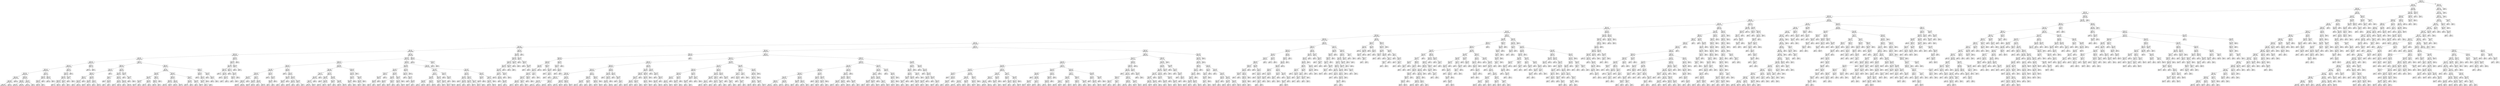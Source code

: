 digraph Tree {
node [shape=box] ;
0 [label="X[1173] <= 0.5\ngini = 0.5\nsamples = 84796\nvalue = [42502, 42294]"] ;
1 [label="X[36] <= 0.5\ngini = 0.485\nsamples = 72295\nvalue = [42364, 29931]"] ;
0 -> 1 [labeldistance=2.5, labelangle=45, headlabel="True"] ;
2 [label="X[1136] <= 0.5\ngini = 0.462\nsamples = 66376\nvalue = [42354, 24022]"] ;
1 -> 2 ;
3 [label="X[20] <= 0.5\ngini = 0.428\nsamples = 61217\nvalue = [42262, 18955]"] ;
2 -> 3 ;
4 [label="X[1130] <= 0.5\ngini = 0.392\nsamples = 57592\nvalue = [42180, 15412]"] ;
3 -> 4 ;
5 [label="X[45] <= 0.5\ngini = 0.355\nsamples = 54162\nvalue = [41682, 12480]"] ;
4 -> 5 ;
6 [label="X[30] <= 0.5\ngini = 0.332\nsamples = 52748\nvalue = [41670, 11078]"] ;
5 -> 6 ;
7 [label="X[221] <= 0.5\ngini = 0.315\nsamples = 51693\nvalue = [41573, 10120]"] ;
6 -> 7 ;
8 [label="X[11] <= 0.5\ngini = 0.305\nsamples = 51121\nvalue = [41505, 9616]"] ;
7 -> 8 ;
9 [label="X[1185] <= 0.5\ngini = 0.296\nsamples = 50499\nvalue = [41397, 9102]"] ;
8 -> 9 ;
10 [label="X[1126] <= 0.5\ngini = 0.287\nsamples = 50003\nvalue = [41321, 8682]"] ;
9 -> 10 ;
11 [label="X[10] <= 0.5\ngini = 0.279\nsamples = 49584\nvalue = [41260, 8324]"] ;
10 -> 11 ;
12 [label="X[1161] <= 0.5\ngini = 0.255\nsamples = 44068\nvalue = [37473, 6595]"] ;
11 -> 12 ;
13 [label="X[9] <= 0.5\ngini = 0.249\nsamples = 43858\nvalue = [37463, 6395]"] ;
12 -> 13 ;
14 [label="X[1167] <= 0.5\ngini = 0.234\nsamples = 42292\nvalue = [36562, 5730]"] ;
13 -> 14 ;
15 [label="X[21] <= 0.5\ngini = 0.229\nsamples = 42114\nvalue = [36556, 5558]"] ;
14 -> 15 ;
16 [label="X[1200] <= 0.5\ngini = 0.219\nsamples = 41349\nvalue = [36179, 5170]"] ;
15 -> 16 ;
17 [label="X[1210] <= 0.5\ngini = 0.214\nsamples = 41204\nvalue = [36178, 5026]"] ;
16 -> 17 ;
18 [label="X[1205] <= 0.5\ngini = 0.209\nsamples = 41042\nvalue = [36168, 4874]"] ;
17 -> 18 ;
19 [label="X[12] <= 0.5\ngini = 0.205\nsamples = 40887\nvalue = [36156, 4731]"] ;
18 -> 19 ;
20 [label="X[1211] <= 0.5\ngini = 0.192\nsamples = 39607\nvalue = [35347, 4260]"] ;
19 -> 20 ;
21 [label="X[1137] <= 0.5\ngini = 0.189\nsamples = 39519\nvalue = [35347, 4172]"] ;
20 -> 21 ;
22 [label="gini = 0.187\nsamples = 39461\nvalue = [35347, 4114]"] ;
21 -> 22 ;
23 [label="gini = 0.0\nsamples = 58\nvalue = [0, 58]"] ;
21 -> 23 ;
24 [label="gini = 0.0\nsamples = 88\nvalue = [0, 88]"] ;
20 -> 24 ;
25 [label="X[1003] <= 0.5\ngini = 0.465\nsamples = 1280\nvalue = [809, 471]"] ;
19 -> 25 ;
26 [label="X[1009] <= 0.5\ngini = 0.439\nsamples = 948\nvalue = [640, 308]"] ;
25 -> 26 ;
27 [label="gini = 0.379\nsamples = 582\nvalue = [434, 148]"] ;
26 -> 27 ;
28 [label="gini = 0.492\nsamples = 366\nvalue = [206, 160]"] ;
26 -> 28 ;
29 [label="X[0] <= 2.945\ngini = 0.5\nsamples = 332\nvalue = [169, 163]"] ;
25 -> 29 ;
30 [label="gini = 0.5\nsamples = 326\nvalue = [163, 163]"] ;
29 -> 30 ;
31 [label="gini = 0.0\nsamples = 6\nvalue = [6, 0]"] ;
29 -> 31 ;
32 [label="X[120] <= 0.5\ngini = 0.143\nsamples = 155\nvalue = [12, 143]"] ;
18 -> 32 ;
33 [label="X[948] <= 0.5\ngini = 0.296\nsamples = 61\nvalue = [11, 50]"] ;
32 -> 33 ;
34 [label="X[252] <= 0.5\ngini = 0.278\nsamples = 60\nvalue = [10, 50]"] ;
33 -> 34 ;
35 [label="gini = 0.259\nsamples = 59\nvalue = [9, 50]"] ;
34 -> 35 ;
36 [label="gini = 0.0\nsamples = 1\nvalue = [1, 0]"] ;
34 -> 36 ;
37 [label="gini = 0.0\nsamples = 1\nvalue = [1, 0]"] ;
33 -> 37 ;
38 [label="X[793] <= 0.5\ngini = 0.021\nsamples = 94\nvalue = [1, 93]"] ;
32 -> 38 ;
39 [label="gini = 0.0\nsamples = 93\nvalue = [0, 93]"] ;
38 -> 39 ;
40 [label="gini = 0.0\nsamples = 1\nvalue = [1, 0]"] ;
38 -> 40 ;
41 [label="X[158] <= 0.5\ngini = 0.116\nsamples = 162\nvalue = [10, 152]"] ;
17 -> 41 ;
42 [label="X[1015] <= 0.5\ngini = 0.073\nsamples = 158\nvalue = [6, 152]"] ;
41 -> 42 ;
43 [label="X[1005] <= 0.5\ngini = 0.062\nsamples = 156\nvalue = [5, 151]"] ;
42 -> 43 ;
44 [label="X[1003] <= 0.5\ngini = 0.051\nsamples = 154\nvalue = [4, 150]"] ;
43 -> 44 ;
45 [label="gini = 0.017\nsamples = 119\nvalue = [1, 118]"] ;
44 -> 45 ;
46 [label="gini = 0.157\nsamples = 35\nvalue = [3, 32]"] ;
44 -> 46 ;
47 [label="X[0] <= 1.09\ngini = 0.5\nsamples = 2\nvalue = [1, 1]"] ;
43 -> 47 ;
48 [label="gini = 0.0\nsamples = 1\nvalue = [0, 1]"] ;
47 -> 48 ;
49 [label="gini = 0.0\nsamples = 1\nvalue = [1, 0]"] ;
47 -> 49 ;
50 [label="X[0] <= 0.695\ngini = 0.5\nsamples = 2\nvalue = [1, 1]"] ;
42 -> 50 ;
51 [label="gini = 0.0\nsamples = 1\nvalue = [0, 1]"] ;
50 -> 51 ;
52 [label="gini = 0.0\nsamples = 1\nvalue = [1, 0]"] ;
50 -> 52 ;
53 [label="gini = 0.0\nsamples = 4\nvalue = [4, 0]"] ;
41 -> 53 ;
54 [label="X[600] <= 0.5\ngini = 0.014\nsamples = 145\nvalue = [1, 144]"] ;
16 -> 54 ;
55 [label="gini = 0.0\nsamples = 144\nvalue = [0, 144]"] ;
54 -> 55 ;
56 [label="gini = 0.0\nsamples = 1\nvalue = [1, 0]"] ;
54 -> 56 ;
57 [label="X[1190] <= 0.5\ngini = 0.5\nsamples = 765\nvalue = [377, 388]"] ;
15 -> 57 ;
58 [label="X[1009] <= 0.5\ngini = 0.434\nsamples = 346\nvalue = [110, 236]"] ;
57 -> 58 ;
59 [label="X[0] <= 2.98\ngini = 0.471\nsamples = 226\nvalue = [86, 140]"] ;
58 -> 59 ;
60 [label="X[1003] <= 0.5\ngini = 0.467\nsamples = 223\nvalue = [83, 140]"] ;
59 -> 60 ;
61 [label="X[992] <= 0.5\ngini = 0.49\nsamples = 119\nvalue = [51, 68]"] ;
60 -> 61 ;
62 [label="X[1272] <= 0.5\ngini = 0.487\nsamples = 117\nvalue = [49, 68]"] ;
61 -> 62 ;
63 [label="gini = 0.0\nsamples = 3\nvalue = [0, 3]"] ;
62 -> 63 ;
64 [label="gini = 0.49\nsamples = 114\nvalue = [49, 65]"] ;
62 -> 64 ;
65 [label="gini = 0.0\nsamples = 2\nvalue = [2, 0]"] ;
61 -> 65 ;
66 [label="X[0] <= 0.935\ngini = 0.426\nsamples = 104\nvalue = [32, 72]"] ;
60 -> 66 ;
67 [label="X[0] <= 0.36\ngini = 0.302\nsamples = 27\nvalue = [5, 22]"] ;
66 -> 67 ;
68 [label="gini = 0.48\nsamples = 5\nvalue = [3, 2]"] ;
67 -> 68 ;
69 [label="gini = 0.165\nsamples = 22\nvalue = [2, 20]"] ;
67 -> 69 ;
70 [label="X[0] <= 1.21\ngini = 0.455\nsamples = 77\nvalue = [27, 50]"] ;
66 -> 70 ;
71 [label="gini = 0.0\nsamples = 5\nvalue = [5, 0]"] ;
70 -> 71 ;
72 [label="gini = 0.424\nsamples = 72\nvalue = [22, 50]"] ;
70 -> 72 ;
73 [label="gini = 0.0\nsamples = 3\nvalue = [3, 0]"] ;
59 -> 73 ;
74 [label="X[0] <= 2.935\ngini = 0.32\nsamples = 120\nvalue = [24, 96]"] ;
58 -> 74 ;
75 [label="X[0] <= 0.325\ngini = 0.305\nsamples = 117\nvalue = [22, 95]"] ;
74 -> 75 ;
76 [label="X[0] <= 0.2\ngini = 0.5\nsamples = 4\nvalue = [2, 2]"] ;
75 -> 76 ;
77 [label="gini = 0.0\nsamples = 1\nvalue = [0, 1]"] ;
76 -> 77 ;
78 [label="X[0] <= 0.29\ngini = 0.444\nsamples = 3\nvalue = [2, 1]"] ;
76 -> 78 ;
79 [label="gini = 0.0\nsamples = 1\nvalue = [1, 0]"] ;
78 -> 79 ;
80 [label="gini = 0.5\nsamples = 2\nvalue = [1, 1]"] ;
78 -> 80 ;
81 [label="X[0] <= 1.415\ngini = 0.291\nsamples = 113\nvalue = [20, 93]"] ;
75 -> 81 ;
82 [label="X[0] <= 0.5\ngini = 0.198\nsamples = 45\nvalue = [5, 40]"] ;
81 -> 82 ;
83 [label="gini = 0.32\nsamples = 15\nvalue = [3, 12]"] ;
82 -> 83 ;
84 [label="gini = 0.124\nsamples = 30\nvalue = [2, 28]"] ;
82 -> 84 ;
85 [label="X[0] <= 1.425\ngini = 0.344\nsamples = 68\nvalue = [15, 53]"] ;
81 -> 85 ;
86 [label="gini = 0.0\nsamples = 2\nvalue = [2, 0]"] ;
85 -> 86 ;
87 [label="gini = 0.316\nsamples = 66\nvalue = [13, 53]"] ;
85 -> 87 ;
88 [label="X[0] <= 2.965\ngini = 0.444\nsamples = 3\nvalue = [2, 1]"] ;
74 -> 88 ;
89 [label="gini = 0.0\nsamples = 1\nvalue = [1, 0]"] ;
88 -> 89 ;
90 [label="X[0] <= 2.995\ngini = 0.5\nsamples = 2\nvalue = [1, 1]"] ;
88 -> 90 ;
91 [label="gini = 0.0\nsamples = 1\nvalue = [0, 1]"] ;
90 -> 91 ;
92 [label="gini = 0.0\nsamples = 1\nvalue = [1, 0]"] ;
90 -> 92 ;
93 [label="X[223] <= 0.5\ngini = 0.462\nsamples = 419\nvalue = [267, 152]"] ;
57 -> 93 ;
94 [label="X[0] <= 0.4\ngini = 0.482\nsamples = 368\nvalue = [219, 149]"] ;
93 -> 94 ;
95 [label="X[0] <= 0.205\ngini = 0.494\nsamples = 63\nvalue = [28, 35]"] ;
94 -> 95 ;
96 [label="X[0] <= 0.035\ngini = 0.487\nsamples = 31\nvalue = [18, 13]"] ;
95 -> 96 ;
97 [label="X[0] <= 0.025\ngini = 0.278\nsamples = 6\nvalue = [1, 5]"] ;
96 -> 97 ;
98 [label="gini = 0.444\nsamples = 3\nvalue = [1, 2]"] ;
97 -> 98 ;
99 [label="gini = 0.0\nsamples = 3\nvalue = [0, 3]"] ;
97 -> 99 ;
100 [label="X[0] <= 0.16\ngini = 0.435\nsamples = 25\nvalue = [17, 8]"] ;
96 -> 100 ;
101 [label="gini = 0.48\nsamples = 20\nvalue = [12, 8]"] ;
100 -> 101 ;
102 [label="gini = 0.0\nsamples = 5\nvalue = [5, 0]"] ;
100 -> 102 ;
103 [label="X[991] <= 0.5\ngini = 0.43\nsamples = 32\nvalue = [10, 22]"] ;
95 -> 103 ;
104 [label="X[999] <= 0.5\ngini = 0.412\nsamples = 31\nvalue = [9, 22]"] ;
103 -> 104 ;
105 [label="gini = 0.391\nsamples = 30\nvalue = [8, 22]"] ;
104 -> 105 ;
106 [label="gini = 0.0\nsamples = 1\nvalue = [1, 0]"] ;
104 -> 106 ;
107 [label="gini = 0.0\nsamples = 1\nvalue = [1, 0]"] ;
103 -> 107 ;
108 [label="X[1003] <= 0.5\ngini = 0.468\nsamples = 305\nvalue = [191, 114]"] ;
94 -> 108 ;
109 [label="X[1009] <= 0.5\ngini = 0.445\nsamples = 230\nvalue = [153, 77]"] ;
108 -> 109 ;
110 [label="X[996] <= 0.5\ngini = 0.386\nsamples = 149\nvalue = [110, 39]"] ;
109 -> 110 ;
111 [label="gini = 0.364\nsamples = 142\nvalue = [108, 34]"] ;
110 -> 111 ;
112 [label="gini = 0.408\nsamples = 7\nvalue = [2, 5]"] ;
110 -> 112 ;
113 [label="X[0] <= 1.15\ngini = 0.498\nsamples = 81\nvalue = [43, 38]"] ;
109 -> 113 ;
114 [label="gini = 0.444\nsamples = 39\nvalue = [26, 13]"] ;
113 -> 114 ;
115 [label="gini = 0.482\nsamples = 42\nvalue = [17, 25]"] ;
113 -> 115 ;
116 [label="X[0] <= 2.075\ngini = 0.5\nsamples = 75\nvalue = [38, 37]"] ;
108 -> 116 ;
117 [label="X[0] <= 2.015\ngini = 0.495\nsamples = 60\nvalue = [27, 33]"] ;
116 -> 117 ;
118 [label="gini = 0.499\nsamples = 57\nvalue = [27, 30]"] ;
117 -> 118 ;
119 [label="gini = 0.0\nsamples = 3\nvalue = [0, 3]"] ;
117 -> 119 ;
120 [label="X[0] <= 2.335\ngini = 0.391\nsamples = 15\nvalue = [11, 4]"] ;
116 -> 120 ;
121 [label="gini = 0.0\nsamples = 4\nvalue = [4, 0]"] ;
120 -> 121 ;
122 [label="gini = 0.463\nsamples = 11\nvalue = [7, 4]"] ;
120 -> 122 ;
123 [label="X[1009] <= 0.5\ngini = 0.111\nsamples = 51\nvalue = [48, 3]"] ;
93 -> 123 ;
124 [label="X[1003] <= 0.5\ngini = 0.045\nsamples = 43\nvalue = [42, 1]"] ;
123 -> 124 ;
125 [label="gini = 0.0\nsamples = 32\nvalue = [32, 0]"] ;
124 -> 125 ;
126 [label="X[0] <= 1.19\ngini = 0.165\nsamples = 11\nvalue = [10, 1]"] ;
124 -> 126 ;
127 [label="X[0] <= 0.985\ngini = 0.32\nsamples = 5\nvalue = [4, 1]"] ;
126 -> 127 ;
128 [label="gini = 0.0\nsamples = 4\nvalue = [4, 0]"] ;
127 -> 128 ;
129 [label="gini = 0.0\nsamples = 1\nvalue = [0, 1]"] ;
127 -> 129 ;
130 [label="gini = 0.0\nsamples = 6\nvalue = [6, 0]"] ;
126 -> 130 ;
131 [label="X[0] <= 0.135\ngini = 0.375\nsamples = 8\nvalue = [6, 2]"] ;
123 -> 131 ;
132 [label="gini = 0.0\nsamples = 1\nvalue = [0, 1]"] ;
131 -> 132 ;
133 [label="X[0] <= 2.11\ngini = 0.245\nsamples = 7\nvalue = [6, 1]"] ;
131 -> 133 ;
134 [label="gini = 0.0\nsamples = 6\nvalue = [6, 0]"] ;
133 -> 134 ;
135 [label="gini = 0.0\nsamples = 1\nvalue = [0, 1]"] ;
133 -> 135 ;
136 [label="X[16] <= 0.5\ngini = 0.065\nsamples = 178\nvalue = [6, 172]"] ;
14 -> 136 ;
137 [label="X[1024] <= 0.5\ngini = 0.034\nsamples = 175\nvalue = [3, 172]"] ;
136 -> 137 ;
138 [label="X[0] <= 2.935\ngini = 0.023\nsamples = 172\nvalue = [2, 170]"] ;
137 -> 138 ;
139 [label="X[1003] <= 0.5\ngini = 0.013\nsamples = 156\nvalue = [1, 155]"] ;
138 -> 139 ;
140 [label="gini = 0.0\nsamples = 121\nvalue = [0, 121]"] ;
139 -> 140 ;
141 [label="X[0] <= 1.65\ngini = 0.056\nsamples = 35\nvalue = [1, 34]"] ;
139 -> 141 ;
142 [label="gini = 0.0\nsamples = 21\nvalue = [0, 21]"] ;
141 -> 142 ;
143 [label="X[0] <= 1.795\ngini = 0.133\nsamples = 14\nvalue = [1, 13]"] ;
141 -> 143 ;
144 [label="gini = 0.5\nsamples = 2\nvalue = [1, 1]"] ;
143 -> 144 ;
145 [label="gini = 0.0\nsamples = 12\nvalue = [0, 12]"] ;
143 -> 145 ;
146 [label="X[1009] <= 0.5\ngini = 0.117\nsamples = 16\nvalue = [1, 15]"] ;
138 -> 146 ;
147 [label="gini = 0.0\nsamples = 9\nvalue = [0, 9]"] ;
146 -> 147 ;
148 [label="X[0] <= 2.95\ngini = 0.245\nsamples = 7\nvalue = [1, 6]"] ;
146 -> 148 ;
149 [label="X[108] <= 0.5\ngini = 0.444\nsamples = 3\nvalue = [1, 2]"] ;
148 -> 149 ;
150 [label="gini = 0.0\nsamples = 1\nvalue = [0, 1]"] ;
149 -> 150 ;
151 [label="gini = 0.5\nsamples = 2\nvalue = [1, 1]"] ;
149 -> 151 ;
152 [label="gini = 0.0\nsamples = 4\nvalue = [0, 4]"] ;
148 -> 152 ;
153 [label="X[108] <= 0.5\ngini = 0.444\nsamples = 3\nvalue = [1, 2]"] ;
137 -> 153 ;
154 [label="gini = 0.0\nsamples = 2\nvalue = [0, 2]"] ;
153 -> 154 ;
155 [label="gini = 0.0\nsamples = 1\nvalue = [1, 0]"] ;
153 -> 155 ;
156 [label="gini = 0.0\nsamples = 3\nvalue = [3, 0]"] ;
136 -> 156 ;
157 [label="X[223] <= 0.5\ngini = 0.489\nsamples = 1566\nvalue = [901, 665]"] ;
13 -> 157 ;
158 [label="X[1009] <= 0.5\ngini = 0.495\nsamples = 1478\nvalue = [814, 664]"] ;
157 -> 158 ;
159 [label="X[1003] <= 0.5\ngini = 0.477\nsamples = 988\nvalue = [601, 387]"] ;
158 -> 159 ;
160 [label="X[1012] <= 0.5\ngini = 0.422\nsamples = 601\nvalue = [419, 182]"] ;
159 -> 160 ;
161 [label="X[0] <= 2.855\ngini = 0.388\nsamples = 536\nvalue = [395, 141]"] ;
160 -> 161 ;
162 [label="X[1007] <= 0.5\ngini = 0.396\nsamples = 515\nvalue = [375, 140]"] ;
161 -> 162 ;
163 [label="X[0] <= 2.825\ngini = 0.379\nsamples = 441\nvalue = [329, 112]"] ;
162 -> 163 ;
164 [label="X[1156] <= 0.5\ngini = 0.376\nsamples = 439\nvalue = [329, 110]"] ;
163 -> 164 ;
165 [label="gini = 0.465\nsamples = 68\nvalue = [43, 25]"] ;
164 -> 165 ;
166 [label="gini = 0.353\nsamples = 371\nvalue = [286, 85]"] ;
164 -> 166 ;
167 [label="gini = 0.0\nsamples = 2\nvalue = [0, 2]"] ;
163 -> 167 ;
168 [label="X[0] <= 1.88\ngini = 0.47\nsamples = 74\nvalue = [46, 28]"] ;
162 -> 168 ;
169 [label="X[0] <= 0.505\ngini = 0.363\nsamples = 42\nvalue = [32, 10]"] ;
168 -> 169 ;
170 [label="gini = 0.492\nsamples = 16\nvalue = [9, 7]"] ;
169 -> 170 ;
171 [label="gini = 0.204\nsamples = 26\nvalue = [23, 3]"] ;
169 -> 171 ;
172 [label="X[0] <= 1.99\ngini = 0.492\nsamples = 32\nvalue = [14, 18]"] ;
168 -> 172 ;
173 [label="gini = 0.0\nsamples = 2\nvalue = [0, 2]"] ;
172 -> 173 ;
174 [label="gini = 0.498\nsamples = 30\nvalue = [14, 16]"] ;
172 -> 174 ;
175 [label="X[1007] <= 0.5\ngini = 0.091\nsamples = 21\nvalue = [20, 1]"] ;
161 -> 175 ;
176 [label="gini = 0.0\nsamples = 15\nvalue = [15, 0]"] ;
175 -> 176 ;
177 [label="X[0] <= 2.915\ngini = 0.278\nsamples = 6\nvalue = [5, 1]"] ;
175 -> 177 ;
178 [label="X[0] <= 2.88\ngini = 0.444\nsamples = 3\nvalue = [2, 1]"] ;
177 -> 178 ;
179 [label="gini = 0.0\nsamples = 2\nvalue = [2, 0]"] ;
178 -> 179 ;
180 [label="gini = 0.0\nsamples = 1\nvalue = [0, 1]"] ;
178 -> 180 ;
181 [label="gini = 0.0\nsamples = 3\nvalue = [3, 0]"] ;
177 -> 181 ;
182 [label="X[1156] <= 0.5\ngini = 0.466\nsamples = 65\nvalue = [24, 41]"] ;
160 -> 182 ;
183 [label="gini = 0.0\nsamples = 10\nvalue = [0, 10]"] ;
182 -> 183 ;
184 [label="X[0] <= 1.215\ngini = 0.492\nsamples = 55\nvalue = [24, 31]"] ;
182 -> 184 ;
185 [label="X[0] <= 1.045\ngini = 0.426\nsamples = 13\nvalue = [9, 4]"] ;
184 -> 185 ;
186 [label="X[0] <= 0.355\ngini = 0.48\nsamples = 10\nvalue = [6, 4]"] ;
185 -> 186 ;
187 [label="gini = 0.0\nsamples = 2\nvalue = [2, 0]"] ;
186 -> 187 ;
188 [label="gini = 0.5\nsamples = 8\nvalue = [4, 4]"] ;
186 -> 188 ;
189 [label="gini = 0.0\nsamples = 3\nvalue = [3, 0]"] ;
185 -> 189 ;
190 [label="X[0] <= 2.755\ngini = 0.459\nsamples = 42\nvalue = [15, 27]"] ;
184 -> 190 ;
191 [label="X[0] <= 2.64\ngini = 0.432\nsamples = 38\nvalue = [12, 26]"] ;
190 -> 191 ;
192 [label="gini = 0.469\nsamples = 32\nvalue = [12, 20]"] ;
191 -> 192 ;
193 [label="gini = 0.0\nsamples = 6\nvalue = [0, 6]"] ;
191 -> 193 ;
194 [label="X[0] <= 2.815\ngini = 0.375\nsamples = 4\nvalue = [3, 1]"] ;
190 -> 194 ;
195 [label="gini = 0.0\nsamples = 2\nvalue = [2, 0]"] ;
194 -> 195 ;
196 [label="gini = 0.5\nsamples = 2\nvalue = [1, 1]"] ;
194 -> 196 ;
197 [label="X[0] <= 2.795\ngini = 0.498\nsamples = 387\nvalue = [182, 205]"] ;
159 -> 197 ;
198 [label="X[0] <= 2.115\ngini = 0.495\nsamples = 365\nvalue = [164, 201]"] ;
197 -> 198 ;
199 [label="X[0] <= 2.055\ngini = 0.5\nsamples = 243\nvalue = [118, 125]"] ;
198 -> 199 ;
200 [label="X[0] <= 2.03\ngini = 0.499\nsamples = 239\nvalue = [114, 125]"] ;
199 -> 200 ;
201 [label="X[0] <= 1.945\ngini = 0.5\nsamples = 234\nvalue = [114, 120]"] ;
200 -> 201 ;
202 [label="gini = 0.499\nsamples = 227\nvalue = [108, 119]"] ;
201 -> 202 ;
203 [label="gini = 0.245\nsamples = 7\nvalue = [6, 1]"] ;
201 -> 203 ;
204 [label="gini = 0.0\nsamples = 5\nvalue = [0, 5]"] ;
200 -> 204 ;
205 [label="gini = 0.0\nsamples = 4\nvalue = [4, 0]"] ;
199 -> 205 ;
206 [label="X[0] <= 2.565\ngini = 0.47\nsamples = 122\nvalue = [46, 76]"] ;
198 -> 206 ;
207 [label="X[0] <= 2.305\ngini = 0.384\nsamples = 54\nvalue = [14, 40]"] ;
206 -> 207 ;
208 [label="gini = 0.0\nsamples = 5\nvalue = [0, 5]"] ;
207 -> 208 ;
209 [label="X[0] <= 2.535\ngini = 0.408\nsamples = 49\nvalue = [14, 35]"] ;
207 -> 209 ;
210 [label="gini = 0.451\nsamples = 35\nvalue = [12, 23]"] ;
209 -> 210 ;
211 [label="gini = 0.245\nsamples = 14\nvalue = [2, 12]"] ;
209 -> 211 ;
212 [label="X[0] <= 2.585\ngini = 0.498\nsamples = 68\nvalue = [32, 36]"] ;
206 -> 212 ;
213 [label="X[0] <= 2.575\ngini = 0.278\nsamples = 6\nvalue = [5, 1]"] ;
212 -> 213 ;
214 [label="gini = 0.444\nsamples = 3\nvalue = [2, 1]"] ;
213 -> 214 ;
215 [label="gini = 0.0\nsamples = 3\nvalue = [3, 0]"] ;
213 -> 215 ;
216 [label="X[0] <= 2.665\ngini = 0.492\nsamples = 62\nvalue = [27, 35]"] ;
212 -> 216 ;
217 [label="gini = 0.463\nsamples = 22\nvalue = [8, 14]"] ;
216 -> 217 ;
218 [label="gini = 0.499\nsamples = 40\nvalue = [19, 21]"] ;
216 -> 218 ;
219 [label="X[1155] <= 0.5\ngini = 0.298\nsamples = 22\nvalue = [18, 4]"] ;
197 -> 219 ;
220 [label="X[0] <= 2.905\ngini = 0.245\nsamples = 21\nvalue = [18, 3]"] ;
219 -> 220 ;
221 [label="X[0] <= 2.835\ngini = 0.124\nsamples = 15\nvalue = [14, 1]"] ;
220 -> 221 ;
222 [label="X[0] <= 2.815\ngini = 0.245\nsamples = 7\nvalue = [6, 1]"] ;
221 -> 222 ;
223 [label="gini = 0.0\nsamples = 6\nvalue = [6, 0]"] ;
222 -> 223 ;
224 [label="gini = 0.0\nsamples = 1\nvalue = [0, 1]"] ;
222 -> 224 ;
225 [label="gini = 0.0\nsamples = 8\nvalue = [8, 0]"] ;
221 -> 225 ;
226 [label="X[0] <= 2.945\ngini = 0.444\nsamples = 6\nvalue = [4, 2]"] ;
220 -> 226 ;
227 [label="X[0] <= 2.93\ngini = 0.48\nsamples = 5\nvalue = [3, 2]"] ;
226 -> 227 ;
228 [label="gini = 0.375\nsamples = 4\nvalue = [3, 1]"] ;
227 -> 228 ;
229 [label="gini = 0.0\nsamples = 1\nvalue = [0, 1]"] ;
227 -> 229 ;
230 [label="gini = 0.0\nsamples = 1\nvalue = [1, 0]"] ;
226 -> 230 ;
231 [label="gini = 0.0\nsamples = 1\nvalue = [0, 1]"] ;
219 -> 231 ;
232 [label="X[1156] <= 0.5\ngini = 0.491\nsamples = 490\nvalue = [213, 277]"] ;
158 -> 232 ;
233 [label="X[0] <= 1.435\ngini = 0.358\nsamples = 90\nvalue = [21, 69]"] ;
232 -> 233 ;
234 [label="X[0] <= 0.66\ngini = 0.461\nsamples = 50\nvalue = [18, 32]"] ;
233 -> 234 ;
235 [label="X[1155] <= 0.5\ngini = 0.34\nsamples = 23\nvalue = [5, 18]"] ;
234 -> 235 ;
236 [label="X[0] <= 0.615\ngini = 0.473\nsamples = 13\nvalue = [5, 8]"] ;
235 -> 236 ;
237 [label="X[0] <= 0.58\ngini = 0.496\nsamples = 11\nvalue = [5, 6]"] ;
236 -> 237 ;
238 [label="gini = 0.48\nsamples = 10\nvalue = [4, 6]"] ;
237 -> 238 ;
239 [label="gini = 0.0\nsamples = 1\nvalue = [1, 0]"] ;
237 -> 239 ;
240 [label="gini = 0.0\nsamples = 2\nvalue = [0, 2]"] ;
236 -> 240 ;
241 [label="gini = 0.0\nsamples = 10\nvalue = [0, 10]"] ;
235 -> 241 ;
242 [label="X[0] <= 1.355\ngini = 0.499\nsamples = 27\nvalue = [13, 14]"] ;
234 -> 242 ;
243 [label="X[0] <= 0.85\ngini = 0.495\nsamples = 20\nvalue = [11, 9]"] ;
242 -> 243 ;
244 [label="X[0] <= 0.77\ngini = 0.486\nsamples = 12\nvalue = [5, 7]"] ;
243 -> 244 ;
245 [label="gini = 0.494\nsamples = 9\nvalue = [5, 4]"] ;
244 -> 245 ;
246 [label="gini = 0.0\nsamples = 3\nvalue = [0, 3]"] ;
244 -> 246 ;
247 [label="X[1155] <= 0.5\ngini = 0.375\nsamples = 8\nvalue = [6, 2]"] ;
243 -> 247 ;
248 [label="gini = 0.444\nsamples = 3\nvalue = [1, 2]"] ;
247 -> 248 ;
249 [label="gini = 0.0\nsamples = 5\nvalue = [5, 0]"] ;
247 -> 249 ;
250 [label="X[0] <= 1.415\ngini = 0.408\nsamples = 7\nvalue = [2, 5]"] ;
242 -> 250 ;
251 [label="X[0] <= 1.38\ngini = 0.278\nsamples = 6\nvalue = [1, 5]"] ;
250 -> 251 ;
252 [label="gini = 0.0\nsamples = 3\nvalue = [0, 3]"] ;
251 -> 252 ;
253 [label="gini = 0.444\nsamples = 3\nvalue = [1, 2]"] ;
251 -> 253 ;
254 [label="gini = 0.0\nsamples = 1\nvalue = [1, 0]"] ;
250 -> 254 ;
255 [label="X[0] <= 2.08\ngini = 0.139\nsamples = 40\nvalue = [3, 37]"] ;
233 -> 255 ;
256 [label="X[0] <= 1.815\ngini = 0.219\nsamples = 24\nvalue = [3, 21]"] ;
255 -> 256 ;
257 [label="gini = 0.0\nsamples = 14\nvalue = [0, 14]"] ;
256 -> 257 ;
258 [label="X[0] <= 1.88\ngini = 0.42\nsamples = 10\nvalue = [3, 7]"] ;
256 -> 258 ;
259 [label="gini = 0.0\nsamples = 1\nvalue = [1, 0]"] ;
258 -> 259 ;
260 [label="X[0] <= 2.06\ngini = 0.346\nsamples = 9\nvalue = [2, 7]"] ;
258 -> 260 ;
261 [label="gini = 0.245\nsamples = 7\nvalue = [1, 6]"] ;
260 -> 261 ;
262 [label="gini = 0.5\nsamples = 2\nvalue = [1, 1]"] ;
260 -> 262 ;
263 [label="gini = 0.0\nsamples = 16\nvalue = [0, 16]"] ;
255 -> 263 ;
264 [label="X[0] <= 2.14\ngini = 0.499\nsamples = 400\nvalue = [192, 208]"] ;
232 -> 264 ;
265 [label="X[0] <= 1.945\ngini = 0.498\nsamples = 216\nvalue = [114, 102]"] ;
264 -> 265 ;
266 [label="X[0] <= 1.535\ngini = 0.5\nsamples = 203\nvalue = [102, 101]"] ;
265 -> 266 ;
267 [label="X[0] <= 0.635\ngini = 0.499\nsamples = 179\nvalue = [94, 85]"] ;
266 -> 267 ;
268 [label="X[0] <= 0.465\ngini = 0.491\nsamples = 88\nvalue = [38, 50]"] ;
267 -> 268 ;
269 [label="gini = 0.5\nsamples = 63\nvalue = [32, 31]"] ;
268 -> 269 ;
270 [label="gini = 0.365\nsamples = 25\nvalue = [6, 19]"] ;
268 -> 270 ;
271 [label="X[0] <= 0.765\ngini = 0.473\nsamples = 91\nvalue = [56, 35]"] ;
267 -> 271 ;
272 [label="gini = 0.32\nsamples = 15\nvalue = [12, 3]"] ;
271 -> 272 ;
273 [label="gini = 0.488\nsamples = 76\nvalue = [44, 32]"] ;
271 -> 273 ;
274 [label="X[0] <= 1.595\ngini = 0.444\nsamples = 24\nvalue = [8, 16]"] ;
266 -> 274 ;
275 [label="X[0] <= 1.555\ngini = 0.245\nsamples = 7\nvalue = [1, 6]"] ;
274 -> 275 ;
276 [label="gini = 0.0\nsamples = 2\nvalue = [0, 2]"] ;
275 -> 276 ;
277 [label="gini = 0.32\nsamples = 5\nvalue = [1, 4]"] ;
275 -> 277 ;
278 [label="X[0] <= 1.68\ngini = 0.484\nsamples = 17\nvalue = [7, 10]"] ;
274 -> 278 ;
279 [label="gini = 0.375\nsamples = 4\nvalue = [3, 1]"] ;
278 -> 279 ;
280 [label="gini = 0.426\nsamples = 13\nvalue = [4, 9]"] ;
278 -> 280 ;
281 [label="X[0] <= 2.025\ngini = 0.142\nsamples = 13\nvalue = [12, 1]"] ;
265 -> 281 ;
282 [label="gini = 0.0\nsamples = 6\nvalue = [6, 0]"] ;
281 -> 282 ;
283 [label="X[0] <= 2.04\ngini = 0.245\nsamples = 7\nvalue = [6, 1]"] ;
281 -> 283 ;
284 [label="gini = 0.5\nsamples = 2\nvalue = [1, 1]"] ;
283 -> 284 ;
285 [label="gini = 0.0\nsamples = 5\nvalue = [5, 0]"] ;
283 -> 285 ;
286 [label="X[0] <= 2.735\ngini = 0.488\nsamples = 184\nvalue = [78, 106]"] ;
264 -> 286 ;
287 [label="X[0] <= 2.665\ngini = 0.472\nsamples = 136\nvalue = [52, 84]"] ;
286 -> 287 ;
288 [label="X[0] <= 2.22\ngini = 0.486\nsamples = 113\nvalue = [47, 66]"] ;
287 -> 288 ;
289 [label="gini = 0.0\nsamples = 4\nvalue = [0, 4]"] ;
288 -> 289 ;
290 [label="X[0] <= 2.655\ngini = 0.491\nsamples = 109\nvalue = [47, 62]"] ;
288 -> 290 ;
291 [label="gini = 0.487\nsamples = 107\nvalue = [45, 62]"] ;
290 -> 291 ;
292 [label="gini = 0.0\nsamples = 2\nvalue = [2, 0]"] ;
290 -> 292 ;
293 [label="X[0] <= 2.715\ngini = 0.34\nsamples = 23\nvalue = [5, 18]"] ;
287 -> 293 ;
294 [label="X[0] <= 2.675\ngini = 0.219\nsamples = 16\nvalue = [2, 14]"] ;
293 -> 294 ;
295 [label="gini = 0.32\nsamples = 5\nvalue = [1, 4]"] ;
294 -> 295 ;
296 [label="gini = 0.165\nsamples = 11\nvalue = [1, 10]"] ;
294 -> 296 ;
297 [label="X[0] <= 2.725\ngini = 0.49\nsamples = 7\nvalue = [3, 4]"] ;
293 -> 297 ;
298 [label="gini = 0.48\nsamples = 5\nvalue = [3, 2]"] ;
297 -> 298 ;
299 [label="gini = 0.0\nsamples = 2\nvalue = [0, 2]"] ;
297 -> 299 ;
300 [label="X[0] <= 2.755\ngini = 0.497\nsamples = 48\nvalue = [26, 22]"] ;
286 -> 300 ;
301 [label="X[0] <= 2.745\ngini = 0.346\nsamples = 9\nvalue = [7, 2]"] ;
300 -> 301 ;
302 [label="gini = 0.444\nsamples = 6\nvalue = [4, 2]"] ;
301 -> 302 ;
303 [label="gini = 0.0\nsamples = 3\nvalue = [3, 0]"] ;
301 -> 303 ;
304 [label="X[0] <= 2.935\ngini = 0.5\nsamples = 39\nvalue = [19, 20]"] ;
300 -> 304 ;
305 [label="X[0] <= 2.815\ngini = 0.497\nsamples = 37\nvalue = [17, 20]"] ;
304 -> 305 ;
306 [label="gini = 0.499\nsamples = 25\nvalue = [13, 12]"] ;
305 -> 306 ;
307 [label="gini = 0.444\nsamples = 12\nvalue = [4, 8]"] ;
305 -> 307 ;
308 [label="gini = 0.0\nsamples = 2\nvalue = [2, 0]"] ;
304 -> 308 ;
309 [label="X[996] <= 0.5\ngini = 0.022\nsamples = 88\nvalue = [87, 1]"] ;
157 -> 309 ;
310 [label="gini = 0.0\nsamples = 83\nvalue = [83, 0]"] ;
309 -> 310 ;
311 [label="X[1190] <= 0.5\ngini = 0.32\nsamples = 5\nvalue = [4, 1]"] ;
309 -> 311 ;
312 [label="gini = 0.0\nsamples = 4\nvalue = [4, 0]"] ;
311 -> 312 ;
313 [label="gini = 0.0\nsamples = 1\nvalue = [0, 1]"] ;
311 -> 313 ;
314 [label="X[1021] <= 0.5\ngini = 0.091\nsamples = 210\nvalue = [10, 200]"] ;
12 -> 314 ;
315 [label="X[0] <= 2.825\ngini = 0.082\nsamples = 209\nvalue = [9, 200]"] ;
314 -> 315 ;
316 [label="X[1010] <= 0.5\ngini = 0.058\nsamples = 199\nvalue = [6, 193]"] ;
315 -> 316 ;
317 [label="X[1015] <= 0.5\ngini = 0.05\nsamples = 195\nvalue = [5, 190]"] ;
316 -> 317 ;
318 [label="X[0] <= 1.635\ngini = 0.041\nsamples = 191\nvalue = [4, 187]"] ;
317 -> 318 ;
319 [label="X[0] <= 1.625\ngini = 0.064\nsamples = 120\nvalue = [4, 116]"] ;
318 -> 319 ;
320 [label="X[0] <= 0.975\ngini = 0.05\nsamples = 117\nvalue = [3, 114]"] ;
319 -> 320 ;
321 [label="gini = 0.0\nsamples = 59\nvalue = [0, 59]"] ;
320 -> 321 ;
322 [label="X[0] <= 1.0\ngini = 0.098\nsamples = 58\nvalue = [3, 55]"] ;
320 -> 322 ;
323 [label="gini = 0.0\nsamples = 1\nvalue = [1, 0]"] ;
322 -> 323 ;
324 [label="X[0] <= 1.465\ngini = 0.068\nsamples = 57\nvalue = [2, 55]"] ;
322 -> 324 ;
325 [label="gini = 0.111\nsamples = 34\nvalue = [2, 32]"] ;
324 -> 325 ;
326 [label="gini = 0.0\nsamples = 23\nvalue = [0, 23]"] ;
324 -> 326 ;
327 [label="X[1003] <= 0.5\ngini = 0.444\nsamples = 3\nvalue = [1, 2]"] ;
319 -> 327 ;
328 [label="gini = 0.0\nsamples = 1\nvalue = [1, 0]"] ;
327 -> 328 ;
329 [label="gini = 0.0\nsamples = 2\nvalue = [0, 2]"] ;
327 -> 329 ;
330 [label="gini = 0.0\nsamples = 71\nvalue = [0, 71]"] ;
318 -> 330 ;
331 [label="X[0] <= 2.115\ngini = 0.375\nsamples = 4\nvalue = [1, 3]"] ;
317 -> 331 ;
332 [label="gini = 0.0\nsamples = 3\nvalue = [0, 3]"] ;
331 -> 332 ;
333 [label="gini = 0.0\nsamples = 1\nvalue = [1, 0]"] ;
331 -> 333 ;
334 [label="X[0] <= 2.345\ngini = 0.375\nsamples = 4\nvalue = [1, 3]"] ;
316 -> 334 ;
335 [label="gini = 0.0\nsamples = 3\nvalue = [0, 3]"] ;
334 -> 335 ;
336 [label="gini = 0.0\nsamples = 1\nvalue = [1, 0]"] ;
334 -> 336 ;
337 [label="X[0] <= 2.835\ngini = 0.42\nsamples = 10\nvalue = [3, 7]"] ;
315 -> 337 ;
338 [label="gini = 0.0\nsamples = 2\nvalue = [2, 0]"] ;
337 -> 338 ;
339 [label="X[1009] <= 0.5\ngini = 0.219\nsamples = 8\nvalue = [1, 7]"] ;
337 -> 339 ;
340 [label="gini = 0.0\nsamples = 5\nvalue = [0, 5]"] ;
339 -> 340 ;
341 [label="X[0] <= 2.905\ngini = 0.444\nsamples = 3\nvalue = [1, 2]"] ;
339 -> 341 ;
342 [label="gini = 0.5\nsamples = 2\nvalue = [1, 1]"] ;
341 -> 342 ;
343 [label="gini = 0.0\nsamples = 1\nvalue = [0, 1]"] ;
341 -> 343 ;
344 [label="gini = 0.0\nsamples = 1\nvalue = [1, 0]"] ;
314 -> 344 ;
345 [label="X[1009] <= 0.5\ngini = 0.43\nsamples = 5516\nvalue = [3787, 1729]"] ;
11 -> 345 ;
346 [label="X[222] <= 0.5\ngini = 0.392\nsamples = 3894\nvalue = [2852, 1042]"] ;
345 -> 346 ;
347 [label="X[993] <= 0.5\ngini = 0.068\nsamples = 257\nvalue = [248, 9]"] ;
346 -> 347 ;
348 [label="X[1015] <= 0.5\ngini = 0.061\nsamples = 256\nvalue = [248, 8]"] ;
347 -> 348 ;
349 [label="X[1254] <= 0.5\ngini = 0.048\nsamples = 244\nvalue = [238, 6]"] ;
348 -> 349 ;
350 [label="X[0] <= 1.885\ngini = 0.041\nsamples = 238\nvalue = [233, 5]"] ;
349 -> 350 ;
351 [label="X[0] <= 1.875\ngini = 0.081\nsamples = 118\nvalue = [113, 5]"] ;
350 -> 351 ;
352 [label="X[1010] <= 0.5\ngini = 0.067\nsamples = 116\nvalue = [112, 4]"] ;
351 -> 352 ;
353 [label="X[1012] <= 0.5\ngini = 0.052\nsamples = 113\nvalue = [110, 3]"] ;
352 -> 353 ;
354 [label="X[0] <= 1.23\ngini = 0.036\nsamples = 108\nvalue = [106, 2]"] ;
353 -> 354 ;
355 [label="gini = 0.0\nsamples = 79\nvalue = [79, 0]"] ;
354 -> 355 ;
356 [label="gini = 0.128\nsamples = 29\nvalue = [27, 2]"] ;
354 -> 356 ;
357 [label="X[1181] <= 0.5\ngini = 0.32\nsamples = 5\nvalue = [4, 1]"] ;
353 -> 357 ;
358 [label="gini = 0.0\nsamples = 3\nvalue = [3, 0]"] ;
357 -> 358 ;
359 [label="gini = 0.5\nsamples = 2\nvalue = [1, 1]"] ;
357 -> 359 ;
360 [label="X[1253] <= 0.5\ngini = 0.444\nsamples = 3\nvalue = [2, 1]"] ;
352 -> 360 ;
361 [label="gini = 0.0\nsamples = 2\nvalue = [2, 0]"] ;
360 -> 361 ;
362 [label="gini = 0.0\nsamples = 1\nvalue = [0, 1]"] ;
360 -> 362 ;
363 [label="X[1174] <= 0.5\ngini = 0.5\nsamples = 2\nvalue = [1, 1]"] ;
351 -> 363 ;
364 [label="gini = 0.0\nsamples = 1\nvalue = [0, 1]"] ;
363 -> 364 ;
365 [label="gini = 0.0\nsamples = 1\nvalue = [1, 0]"] ;
363 -> 365 ;
366 [label="gini = 0.0\nsamples = 120\nvalue = [120, 0]"] ;
350 -> 366 ;
367 [label="X[1003] <= 0.5\ngini = 0.278\nsamples = 6\nvalue = [5, 1]"] ;
349 -> 367 ;
368 [label="gini = 0.0\nsamples = 3\nvalue = [3, 0]"] ;
367 -> 368 ;
369 [label="X[0] <= 2.265\ngini = 0.444\nsamples = 3\nvalue = [2, 1]"] ;
367 -> 369 ;
370 [label="gini = 0.0\nsamples = 1\nvalue = [1, 0]"] ;
369 -> 370 ;
371 [label="X[0] <= 2.64\ngini = 0.5\nsamples = 2\nvalue = [1, 1]"] ;
369 -> 371 ;
372 [label="gini = 0.0\nsamples = 1\nvalue = [0, 1]"] ;
371 -> 372 ;
373 [label="gini = 0.0\nsamples = 1\nvalue = [1, 0]"] ;
371 -> 373 ;
374 [label="X[0] <= 2.87\ngini = 0.278\nsamples = 12\nvalue = [10, 2]"] ;
348 -> 374 ;
375 [label="X[1181] <= 0.5\ngini = 0.165\nsamples = 11\nvalue = [10, 1]"] ;
374 -> 375 ;
376 [label="gini = 0.0\nsamples = 8\nvalue = [8, 0]"] ;
375 -> 376 ;
377 [label="X[0] <= 2.1\ngini = 0.444\nsamples = 3\nvalue = [2, 1]"] ;
375 -> 377 ;
378 [label="gini = 0.0\nsamples = 2\nvalue = [2, 0]"] ;
377 -> 378 ;
379 [label="gini = 0.0\nsamples = 1\nvalue = [0, 1]"] ;
377 -> 379 ;
380 [label="gini = 0.0\nsamples = 1\nvalue = [0, 1]"] ;
374 -> 380 ;
381 [label="gini = 0.0\nsamples = 1\nvalue = [0, 1]"] ;
347 -> 381 ;
382 [label="X[1003] <= 0.5\ngini = 0.407\nsamples = 3637\nvalue = [2604, 1033]"] ;
346 -> 382 ;
383 [label="X[1012] <= 0.5\ngini = 0.371\nsamples = 2406\nvalue = [1815, 591]"] ;
382 -> 383 ;
384 [label="X[1006] <= 0.5\ngini = 0.342\nsamples = 2131\nvalue = [1664, 467]"] ;
383 -> 384 ;
385 [label="X[1004] <= 0.5\ngini = 0.328\nsamples = 2027\nvalue = [1608, 419]"] ;
384 -> 385 ;
386 [label="X[1015] <= 0.5\ngini = 0.316\nsamples = 1947\nvalue = [1564, 383]"] ;
385 -> 386 ;
387 [label="X[1007] <= 0.5\ngini = 0.298\nsamples = 1809\nvalue = [1479, 330]"] ;
386 -> 387 ;
388 [label="X[1008] <= 0.5\ngini = 0.274\nsamples = 1567\nvalue = [1310, 257]"] ;
387 -> 388 ;
389 [label="X[0] <= 2.605\ngini = 0.241\nsamples = 1327\nvalue = [1141, 186]"] ;
388 -> 389 ;
390 [label="gini = 0.27\nsamples = 1009\nvalue = [847, 162]"] ;
389 -> 390 ;
391 [label="gini = 0.14\nsamples = 318\nvalue = [294, 24]"] ;
389 -> 391 ;
392 [label="X[1186] <= 0.5\ngini = 0.417\nsamples = 240\nvalue = [169, 71]"] ;
388 -> 392 ;
393 [label="gini = 0.382\nsamples = 214\nvalue = [159, 55]"] ;
392 -> 393 ;
394 [label="gini = 0.473\nsamples = 26\nvalue = [10, 16]"] ;
392 -> 394 ;
395 [label="X[0] <= 2.615\ngini = 0.421\nsamples = 242\nvalue = [169, 73]"] ;
387 -> 395 ;
396 [label="X[1186] <= 0.5\ngini = 0.463\nsamples = 179\nvalue = [114, 65]"] ;
395 -> 396 ;
397 [label="gini = 0.447\nsamples = 166\nvalue = [110, 56]"] ;
396 -> 397 ;
398 [label="gini = 0.426\nsamples = 13\nvalue = [4, 9]"] ;
396 -> 398 ;
399 [label="X[1281] <= 0.5\ngini = 0.222\nsamples = 63\nvalue = [55, 8]"] ;
395 -> 399 ;
400 [label="gini = 0.18\nsamples = 60\nvalue = [54, 6]"] ;
399 -> 400 ;
401 [label="gini = 0.444\nsamples = 3\nvalue = [1, 2]"] ;
399 -> 401 ;
402 [label="X[0] <= 2.72\ngini = 0.473\nsamples = 138\nvalue = [85, 53]"] ;
386 -> 402 ;
403 [label="X[1281] <= 0.5\ngini = 0.493\nsamples = 111\nvalue = [62, 49]"] ;
402 -> 403 ;
404 [label="X[0] <= 2.665\ngini = 0.485\nsamples = 104\nvalue = [61, 43]"] ;
403 -> 404 ;
405 [label="gini = 0.478\nsamples = 101\nvalue = [61, 40]"] ;
404 -> 405 ;
406 [label="gini = 0.0\nsamples = 3\nvalue = [0, 3]"] ;
404 -> 406 ;
407 [label="X[0] <= 2.54\ngini = 0.245\nsamples = 7\nvalue = [1, 6]"] ;
403 -> 407 ;
408 [label="gini = 0.0\nsamples = 6\nvalue = [0, 6]"] ;
407 -> 408 ;
409 [label="gini = 0.0\nsamples = 1\nvalue = [1, 0]"] ;
407 -> 409 ;
410 [label="X[1213] <= 0.5\ngini = 0.252\nsamples = 27\nvalue = [23, 4]"] ;
402 -> 410 ;
411 [label="X[1186] <= 0.5\ngini = 0.204\nsamples = 26\nvalue = [23, 3]"] ;
410 -> 411 ;
412 [label="gini = 0.095\nsamples = 20\nvalue = [19, 1]"] ;
411 -> 412 ;
413 [label="gini = 0.444\nsamples = 6\nvalue = [4, 2]"] ;
411 -> 413 ;
414 [label="gini = 0.0\nsamples = 1\nvalue = [0, 1]"] ;
410 -> 414 ;
415 [label="X[1186] <= 0.5\ngini = 0.495\nsamples = 80\nvalue = [44, 36]"] ;
385 -> 415 ;
416 [label="X[0] <= 0.155\ngini = 0.482\nsamples = 69\nvalue = [41, 28]"] ;
415 -> 416 ;
417 [label="gini = 0.0\nsamples = 2\nvalue = [0, 2]"] ;
416 -> 417 ;
418 [label="X[0] <= 2.905\ngini = 0.475\nsamples = 67\nvalue = [41, 26]"] ;
416 -> 418 ;
419 [label="X[0] <= 0.35\ngini = 0.485\nsamples = 63\nvalue = [37, 26]"] ;
418 -> 419 ;
420 [label="gini = 0.0\nsamples = 3\nvalue = [3, 0]"] ;
419 -> 420 ;
421 [label="gini = 0.491\nsamples = 60\nvalue = [34, 26]"] ;
419 -> 421 ;
422 [label="gini = 0.0\nsamples = 4\nvalue = [4, 0]"] ;
418 -> 422 ;
423 [label="X[0] <= 1.92\ngini = 0.397\nsamples = 11\nvalue = [3, 8]"] ;
415 -> 423 ;
424 [label="gini = 0.0\nsamples = 7\nvalue = [0, 7]"] ;
423 -> 424 ;
425 [label="X[0] <= 2.665\ngini = 0.375\nsamples = 4\nvalue = [3, 1]"] ;
423 -> 425 ;
426 [label="gini = 0.0\nsamples = 2\nvalue = [2, 0]"] ;
425 -> 426 ;
427 [label="X[0] <= 2.77\ngini = 0.5\nsamples = 2\nvalue = [1, 1]"] ;
425 -> 427 ;
428 [label="gini = 0.0\nsamples = 1\nvalue = [0, 1]"] ;
427 -> 428 ;
429 [label="gini = 0.0\nsamples = 1\nvalue = [1, 0]"] ;
427 -> 429 ;
430 [label="X[0] <= 2.49\ngini = 0.497\nsamples = 104\nvalue = [56, 48]"] ;
384 -> 430 ;
431 [label="X[0] <= 1.825\ngini = 0.498\nsamples = 70\nvalue = [33, 37]"] ;
430 -> 431 ;
432 [label="X[1188] <= 0.5\ngini = 0.483\nsamples = 49\nvalue = [29, 20]"] ;
431 -> 432 ;
433 [label="X[0] <= 1.405\ngini = 0.473\nsamples = 47\nvalue = [29, 18]"] ;
432 -> 433 ;
434 [label="X[0] <= 0.77\ngini = 0.494\nsamples = 36\nvalue = [20, 16]"] ;
433 -> 434 ;
435 [label="gini = 0.432\nsamples = 19\nvalue = [13, 6]"] ;
434 -> 435 ;
436 [label="gini = 0.484\nsamples = 17\nvalue = [7, 10]"] ;
434 -> 436 ;
437 [label="X[1151] <= 0.5\ngini = 0.298\nsamples = 11\nvalue = [9, 2]"] ;
433 -> 437 ;
438 [label="gini = 0.18\nsamples = 10\nvalue = [9, 1]"] ;
437 -> 438 ;
439 [label="gini = 0.0\nsamples = 1\nvalue = [0, 1]"] ;
437 -> 439 ;
440 [label="gini = 0.0\nsamples = 2\nvalue = [0, 2]"] ;
432 -> 440 ;
441 [label="X[1189] <= 0.5\ngini = 0.308\nsamples = 21\nvalue = [4, 17]"] ;
431 -> 441 ;
442 [label="X[0] <= 2.225\ngini = 0.255\nsamples = 20\nvalue = [3, 17]"] ;
441 -> 442 ;
443 [label="X[0] <= 2.07\ngini = 0.397\nsamples = 11\nvalue = [3, 8]"] ;
442 -> 443 ;
444 [label="gini = 0.219\nsamples = 8\nvalue = [1, 7]"] ;
443 -> 444 ;
445 [label="gini = 0.444\nsamples = 3\nvalue = [2, 1]"] ;
443 -> 445 ;
446 [label="gini = 0.0\nsamples = 9\nvalue = [0, 9]"] ;
442 -> 446 ;
447 [label="gini = 0.0\nsamples = 1\nvalue = [1, 0]"] ;
441 -> 447 ;
448 [label="X[0] <= 2.59\ngini = 0.438\nsamples = 34\nvalue = [23, 11]"] ;
430 -> 448 ;
449 [label="gini = 0.0\nsamples = 6\nvalue = [6, 0]"] ;
448 -> 449 ;
450 [label="X[0] <= 2.655\ngini = 0.477\nsamples = 28\nvalue = [17, 11]"] ;
448 -> 450 ;
451 [label="gini = 0.0\nsamples = 4\nvalue = [0, 4]"] ;
450 -> 451 ;
452 [label="X[1151] <= 0.5\ngini = 0.413\nsamples = 24\nvalue = [17, 7]"] ;
450 -> 452 ;
453 [label="X[0] <= 2.765\ngini = 0.386\nsamples = 23\nvalue = [17, 6]"] ;
452 -> 453 ;
454 [label="gini = 0.0\nsamples = 4\nvalue = [4, 0]"] ;
453 -> 454 ;
455 [label="gini = 0.432\nsamples = 19\nvalue = [13, 6]"] ;
453 -> 455 ;
456 [label="gini = 0.0\nsamples = 1\nvalue = [0, 1]"] ;
452 -> 456 ;
457 [label="X[0] <= 2.535\ngini = 0.495\nsamples = 275\nvalue = [151, 124]"] ;
383 -> 457 ;
458 [label="X[0] <= 1.855\ngini = 0.5\nsamples = 199\nvalue = [99, 100]"] ;
457 -> 458 ;
459 [label="X[1186] <= 0.5\ngini = 0.489\nsamples = 138\nvalue = [79, 59]"] ;
458 -> 459 ;
460 [label="X[1254] <= 0.5\ngini = 0.479\nsamples = 126\nvalue = [76, 50]"] ;
459 -> 460 ;
461 [label="X[0] <= 1.84\ngini = 0.488\nsamples = 114\nvalue = [66, 48]"] ;
460 -> 461 ;
462 [label="X[0] <= 1.8\ngini = 0.492\nsamples = 110\nvalue = [62, 48]"] ;
461 -> 462 ;
463 [label="gini = 0.487\nsamples = 105\nvalue = [61, 44]"] ;
462 -> 463 ;
464 [label="gini = 0.32\nsamples = 5\nvalue = [1, 4]"] ;
462 -> 464 ;
465 [label="gini = 0.0\nsamples = 4\nvalue = [4, 0]"] ;
461 -> 465 ;
466 [label="X[0] <= 1.845\ngini = 0.278\nsamples = 12\nvalue = [10, 2]"] ;
460 -> 466 ;
467 [label="X[0] <= 0.645\ngini = 0.165\nsamples = 11\nvalue = [10, 1]"] ;
466 -> 467 ;
468 [label="gini = 0.444\nsamples = 3\nvalue = [2, 1]"] ;
467 -> 468 ;
469 [label="gini = 0.0\nsamples = 8\nvalue = [8, 0]"] ;
467 -> 469 ;
470 [label="gini = 0.0\nsamples = 1\nvalue = [0, 1]"] ;
466 -> 470 ;
471 [label="X[0] <= 0.915\ngini = 0.375\nsamples = 12\nvalue = [3, 9]"] ;
459 -> 471 ;
472 [label="X[0] <= 0.655\ngini = 0.219\nsamples = 8\nvalue = [1, 7]"] ;
471 -> 472 ;
473 [label="X[0] <= 0.585\ngini = 0.375\nsamples = 4\nvalue = [1, 3]"] ;
472 -> 473 ;
474 [label="gini = 0.0\nsamples = 3\nvalue = [0, 3]"] ;
473 -> 474 ;
475 [label="gini = 0.0\nsamples = 1\nvalue = [1, 0]"] ;
473 -> 475 ;
476 [label="gini = 0.0\nsamples = 4\nvalue = [0, 4]"] ;
472 -> 476 ;
477 [label="X[0] <= 1.39\ngini = 0.5\nsamples = 4\nvalue = [2, 2]"] ;
471 -> 477 ;
478 [label="gini = 0.0\nsamples = 2\nvalue = [2, 0]"] ;
477 -> 478 ;
479 [label="gini = 0.0\nsamples = 2\nvalue = [0, 2]"] ;
477 -> 479 ;
480 [label="X[1213] <= 0.5\ngini = 0.441\nsamples = 61\nvalue = [20, 41]"] ;
458 -> 480 ;
481 [label="X[0] <= 2.405\ngini = 0.413\nsamples = 55\nvalue = [16, 39]"] ;
480 -> 481 ;
482 [label="X[0] <= 2.395\ngini = 0.444\nsamples = 42\nvalue = [14, 28]"] ;
481 -> 482 ;
483 [label="X[0] <= 2.11\ngini = 0.42\nsamples = 40\nvalue = [12, 28]"] ;
482 -> 483 ;
484 [label="gini = 0.34\nsamples = 23\nvalue = [5, 18]"] ;
483 -> 484 ;
485 [label="gini = 0.484\nsamples = 17\nvalue = [7, 10]"] ;
483 -> 485 ;
486 [label="gini = 0.0\nsamples = 2\nvalue = [2, 0]"] ;
482 -> 486 ;
487 [label="X[1281] <= 0.5\ngini = 0.26\nsamples = 13\nvalue = [2, 11]"] ;
481 -> 487 ;
488 [label="X[0] <= 2.52\ngini = 0.165\nsamples = 11\nvalue = [1, 10]"] ;
487 -> 488 ;
489 [label="gini = 0.0\nsamples = 9\nvalue = [0, 9]"] ;
488 -> 489 ;
490 [label="gini = 0.5\nsamples = 2\nvalue = [1, 1]"] ;
488 -> 490 ;
491 [label="X[0] <= 2.505\ngini = 0.5\nsamples = 2\nvalue = [1, 1]"] ;
487 -> 491 ;
492 [label="gini = 0.0\nsamples = 1\nvalue = [1, 0]"] ;
491 -> 492 ;
493 [label="gini = 0.0\nsamples = 1\nvalue = [0, 1]"] ;
491 -> 493 ;
494 [label="X[0] <= 2.32\ngini = 0.444\nsamples = 6\nvalue = [4, 2]"] ;
480 -> 494 ;
495 [label="gini = 0.0\nsamples = 3\nvalue = [3, 0]"] ;
494 -> 495 ;
496 [label="X[0] <= 2.425\ngini = 0.444\nsamples = 3\nvalue = [1, 2]"] ;
494 -> 496 ;
497 [label="gini = 0.0\nsamples = 1\nvalue = [0, 1]"] ;
496 -> 497 ;
498 [label="X[0] <= 2.51\ngini = 0.5\nsamples = 2\nvalue = [1, 1]"] ;
496 -> 498 ;
499 [label="gini = 0.0\nsamples = 1\nvalue = [1, 0]"] ;
498 -> 499 ;
500 [label="gini = 0.0\nsamples = 1\nvalue = [0, 1]"] ;
498 -> 500 ;
501 [label="X[0] <= 2.695\ngini = 0.432\nsamples = 76\nvalue = [52, 24]"] ;
457 -> 501 ;
502 [label="X[1151] <= 0.5\ngini = 0.172\nsamples = 21\nvalue = [19, 2]"] ;
501 -> 502 ;
503 [label="X[1132] <= 0.5\ngini = 0.1\nsamples = 19\nvalue = [18, 1]"] ;
502 -> 503 ;
504 [label="gini = 0.0\nsamples = 16\nvalue = [16, 0]"] ;
503 -> 504 ;
505 [label="X[0] <= 2.57\ngini = 0.444\nsamples = 3\nvalue = [2, 1]"] ;
503 -> 505 ;
506 [label="gini = 0.0\nsamples = 1\nvalue = [1, 0]"] ;
505 -> 506 ;
507 [label="X[0] <= 2.635\ngini = 0.5\nsamples = 2\nvalue = [1, 1]"] ;
505 -> 507 ;
508 [label="gini = 0.0\nsamples = 1\nvalue = [0, 1]"] ;
507 -> 508 ;
509 [label="gini = 0.0\nsamples = 1\nvalue = [1, 0]"] ;
507 -> 509 ;
510 [label="X[0] <= 2.6\ngini = 0.5\nsamples = 2\nvalue = [1, 1]"] ;
502 -> 510 ;
511 [label="gini = 0.0\nsamples = 1\nvalue = [0, 1]"] ;
510 -> 511 ;
512 [label="gini = 0.0\nsamples = 1\nvalue = [1, 0]"] ;
510 -> 512 ;
513 [label="X[0] <= 2.955\ngini = 0.48\nsamples = 55\nvalue = [33, 22]"] ;
501 -> 513 ;
514 [label="X[1186] <= 0.5\ngini = 0.499\nsamples = 46\nvalue = [24, 22]"] ;
513 -> 514 ;
515 [label="X[1179] <= 0.5\ngini = 0.493\nsamples = 43\nvalue = [24, 19]"] ;
514 -> 515 ;
516 [label="X[0] <= 2.91\ngini = 0.478\nsamples = 38\nvalue = [23, 15]"] ;
515 -> 516 ;
517 [label="gini = 0.436\nsamples = 28\nvalue = [19, 9]"] ;
516 -> 517 ;
518 [label="gini = 0.48\nsamples = 10\nvalue = [4, 6]"] ;
516 -> 518 ;
519 [label="X[0] <= 2.815\ngini = 0.32\nsamples = 5\nvalue = [1, 4]"] ;
515 -> 519 ;
520 [label="gini = 0.0\nsamples = 2\nvalue = [0, 2]"] ;
519 -> 520 ;
521 [label="gini = 0.444\nsamples = 3\nvalue = [1, 2]"] ;
519 -> 521 ;
522 [label="gini = 0.0\nsamples = 3\nvalue = [0, 3]"] ;
514 -> 522 ;
523 [label="gini = 0.0\nsamples = 9\nvalue = [9, 0]"] ;
513 -> 523 ;
524 [label="X[1253] <= 0.5\ngini = 0.46\nsamples = 1231\nvalue = [789, 442]"] ;
382 -> 524 ;
525 [label="X[1186] <= 0.5\ngini = 0.468\nsamples = 1143\nvalue = [716, 427]"] ;
524 -> 525 ;
526 [label="X[0] <= 2.765\ngini = 0.462\nsamples = 1042\nvalue = [665, 377]"] ;
525 -> 526 ;
527 [label="X[1132] <= 0.5\ngini = 0.469\nsamples = 891\nvalue = [556, 335]"] ;
526 -> 527 ;
528 [label="X[1281] <= 0.5\ngini = 0.466\nsamples = 861\nvalue = [543, 318]"] ;
527 -> 528 ;
529 [label="X[0] <= 1.665\ngini = 0.461\nsamples = 811\nvalue = [519, 292]"] ;
528 -> 529 ;
530 [label="X[1268] <= 0.5\ngini = 0.479\nsamples = 428\nvalue = [258, 170]"] ;
529 -> 530 ;
531 [label="gini = 0.47\nsamples = 382\nvalue = [238, 144]"] ;
530 -> 531 ;
532 [label="gini = 0.491\nsamples = 46\nvalue = [20, 26]"] ;
530 -> 532 ;
533 [label="X[0] <= 2.045\ngini = 0.434\nsamples = 383\nvalue = [261, 122]"] ;
529 -> 533 ;
534 [label="gini = 0.337\nsamples = 140\nvalue = [110, 30]"] ;
533 -> 534 ;
535 [label="gini = 0.471\nsamples = 243\nvalue = [151, 92]"] ;
533 -> 535 ;
536 [label="X[0] <= 1.125\ngini = 0.499\nsamples = 50\nvalue = [24, 26]"] ;
528 -> 536 ;
537 [label="X[0] <= 0.965\ngini = 0.298\nsamples = 11\nvalue = [9, 2]"] ;
536 -> 537 ;
538 [label="gini = 0.48\nsamples = 5\nvalue = [3, 2]"] ;
537 -> 538 ;
539 [label="gini = 0.0\nsamples = 6\nvalue = [6, 0]"] ;
537 -> 539 ;
540 [label="X[0] <= 2.715\ngini = 0.473\nsamples = 39\nvalue = [15, 24]"] ;
536 -> 540 ;
541 [label="gini = 0.465\nsamples = 38\nvalue = [14, 24]"] ;
540 -> 541 ;
542 [label="gini = 0.0\nsamples = 1\nvalue = [1, 0]"] ;
540 -> 542 ;
543 [label="X[0] <= 2.505\ngini = 0.491\nsamples = 30\nvalue = [13, 17]"] ;
527 -> 543 ;
544 [label="X[0] <= 2.24\ngini = 0.444\nsamples = 18\nvalue = [12, 6]"] ;
543 -> 544 ;
545 [label="gini = 0.0\nsamples = 6\nvalue = [6, 0]"] ;
544 -> 545 ;
546 [label="X[0] <= 2.33\ngini = 0.5\nsamples = 12\nvalue = [6, 6]"] ;
544 -> 546 ;
547 [label="gini = 0.0\nsamples = 1\nvalue = [0, 1]"] ;
546 -> 547 ;
548 [label="gini = 0.496\nsamples = 11\nvalue = [6, 5]"] ;
546 -> 548 ;
549 [label="X[0] <= 2.645\ngini = 0.153\nsamples = 12\nvalue = [1, 11]"] ;
543 -> 549 ;
550 [label="X[0] <= 2.62\ngini = 0.278\nsamples = 6\nvalue = [1, 5]"] ;
549 -> 550 ;
551 [label="gini = 0.0\nsamples = 5\nvalue = [0, 5]"] ;
550 -> 551 ;
552 [label="gini = 0.0\nsamples = 1\nvalue = [1, 0]"] ;
550 -> 552 ;
553 [label="gini = 0.0\nsamples = 6\nvalue = [0, 6]"] ;
549 -> 553 ;
554 [label="X[1174] <= 0.5\ngini = 0.402\nsamples = 151\nvalue = [109, 42]"] ;
526 -> 554 ;
555 [label="X[0] <= 2.995\ngini = 0.417\nsamples = 142\nvalue = [100, 42]"] ;
554 -> 555 ;
556 [label="X[0] <= 2.855\ngini = 0.432\nsamples = 130\nvalue = [89, 41]"] ;
555 -> 556 ;
557 [label="X[0] <= 2.825\ngini = 0.341\nsamples = 55\nvalue = [43, 12]"] ;
556 -> 557 ;
558 [label="gini = 0.411\nsamples = 38\nvalue = [27, 11]"] ;
557 -> 558 ;
559 [label="gini = 0.111\nsamples = 17\nvalue = [16, 1]"] ;
557 -> 559 ;
560 [label="X[0] <= 2.915\ngini = 0.474\nsamples = 75\nvalue = [46, 29]"] ;
556 -> 560 ;
561 [label="gini = 0.499\nsamples = 29\nvalue = [14, 15]"] ;
560 -> 561 ;
562 [label="gini = 0.423\nsamples = 46\nvalue = [32, 14]"] ;
560 -> 562 ;
563 [label="X[1268] <= 0.5\ngini = 0.153\nsamples = 12\nvalue = [11, 1]"] ;
555 -> 563 ;
564 [label="gini = 0.0\nsamples = 9\nvalue = [9, 0]"] ;
563 -> 564 ;
565 [label="X[0] <= 3.005\ngini = 0.444\nsamples = 3\nvalue = [2, 1]"] ;
563 -> 565 ;
566 [label="gini = 0.0\nsamples = 1\nvalue = [1, 0]"] ;
565 -> 566 ;
567 [label="gini = 0.5\nsamples = 2\nvalue = [1, 1]"] ;
565 -> 567 ;
568 [label="gini = 0.0\nsamples = 9\nvalue = [9, 0]"] ;
554 -> 568 ;
569 [label="X[0] <= 2.645\ngini = 0.5\nsamples = 101\nvalue = [51, 50]"] ;
525 -> 569 ;
570 [label="X[0] <= 2.615\ngini = 0.497\nsamples = 82\nvalue = [38, 44]"] ;
569 -> 570 ;
571 [label="X[0] <= 0.735\ngini = 0.5\nsamples = 78\nvalue = [38, 40]"] ;
570 -> 571 ;
572 [label="X[0] <= 0.59\ngini = 0.461\nsamples = 25\nvalue = [9, 16]"] ;
571 -> 572 ;
573 [label="X[0] <= 0.465\ngini = 0.498\nsamples = 17\nvalue = [8, 9]"] ;
572 -> 573 ;
574 [label="gini = 0.42\nsamples = 10\nvalue = [3, 7]"] ;
573 -> 574 ;
575 [label="gini = 0.408\nsamples = 7\nvalue = [5, 2]"] ;
573 -> 575 ;
576 [label="X[0] <= 0.675\ngini = 0.219\nsamples = 8\nvalue = [1, 7]"] ;
572 -> 576 ;
577 [label="gini = 0.0\nsamples = 5\nvalue = [0, 5]"] ;
576 -> 577 ;
578 [label="gini = 0.444\nsamples = 3\nvalue = [1, 2]"] ;
576 -> 578 ;
579 [label="X[0] <= 0.875\ngini = 0.496\nsamples = 53\nvalue = [29, 24]"] ;
571 -> 579 ;
580 [label="gini = 0.0\nsamples = 6\nvalue = [6, 0]"] ;
579 -> 580 ;
581 [label="X[0] <= 2.58\ngini = 0.5\nsamples = 47\nvalue = [23, 24]"] ;
579 -> 581 ;
582 [label="gini = 0.498\nsamples = 43\nvalue = [20, 23]"] ;
581 -> 582 ;
583 [label="gini = 0.375\nsamples = 4\nvalue = [3, 1]"] ;
581 -> 583 ;
584 [label="gini = 0.0\nsamples = 4\nvalue = [0, 4]"] ;
570 -> 584 ;
585 [label="X[0] <= 2.845\ngini = 0.432\nsamples = 19\nvalue = [13, 6]"] ;
569 -> 585 ;
586 [label="gini = 0.0\nsamples = 8\nvalue = [8, 0]"] ;
585 -> 586 ;
587 [label="X[0] <= 3.0\ngini = 0.496\nsamples = 11\nvalue = [5, 6]"] ;
585 -> 587 ;
588 [label="X[0] <= 2.965\ngini = 0.48\nsamples = 10\nvalue = [4, 6]"] ;
587 -> 588 ;
589 [label="X[0] <= 2.94\ngini = 0.5\nsamples = 8\nvalue = [4, 4]"] ;
588 -> 589 ;
590 [label="gini = 0.444\nsamples = 6\nvalue = [2, 4]"] ;
589 -> 590 ;
591 [label="gini = 0.0\nsamples = 2\nvalue = [2, 0]"] ;
589 -> 591 ;
592 [label="gini = 0.0\nsamples = 2\nvalue = [0, 2]"] ;
588 -> 592 ;
593 [label="gini = 0.0\nsamples = 1\nvalue = [1, 0]"] ;
587 -> 593 ;
594 [label="X[0] <= 0.995\ngini = 0.283\nsamples = 88\nvalue = [73, 15]"] ;
524 -> 594 ;
595 [label="X[0] <= 0.83\ngini = 0.415\nsamples = 34\nvalue = [24, 10]"] ;
594 -> 595 ;
596 [label="X[0] <= 0.39\ngini = 0.35\nsamples = 31\nvalue = [24, 7]"] ;
595 -> 596 ;
597 [label="X[0] <= 0.28\ngini = 0.432\nsamples = 19\nvalue = [13, 6]"] ;
596 -> 597 ;
598 [label="X[0] <= 0.055\ngini = 0.245\nsamples = 7\nvalue = [6, 1]"] ;
597 -> 598 ;
599 [label="X[0] <= 0.035\ngini = 0.5\nsamples = 2\nvalue = [1, 1]"] ;
598 -> 599 ;
600 [label="gini = 0.0\nsamples = 1\nvalue = [1, 0]"] ;
599 -> 600 ;
601 [label="gini = 0.0\nsamples = 1\nvalue = [0, 1]"] ;
599 -> 601 ;
602 [label="gini = 0.0\nsamples = 5\nvalue = [5, 0]"] ;
598 -> 602 ;
603 [label="X[0] <= 0.305\ngini = 0.486\nsamples = 12\nvalue = [7, 5]"] ;
597 -> 603 ;
604 [label="gini = 0.0\nsamples = 1\nvalue = [0, 1]"] ;
603 -> 604 ;
605 [label="X[0] <= 0.335\ngini = 0.463\nsamples = 11\nvalue = [7, 4]"] ;
603 -> 605 ;
606 [label="gini = 0.0\nsamples = 2\nvalue = [2, 0]"] ;
605 -> 606 ;
607 [label="gini = 0.494\nsamples = 9\nvalue = [5, 4]"] ;
605 -> 607 ;
608 [label="X[0] <= 0.81\ngini = 0.153\nsamples = 12\nvalue = [11, 1]"] ;
596 -> 608 ;
609 [label="gini = 0.0\nsamples = 10\nvalue = [10, 0]"] ;
608 -> 609 ;
610 [label="gini = 0.5\nsamples = 2\nvalue = [1, 1]"] ;
608 -> 610 ;
611 [label="gini = 0.0\nsamples = 3\nvalue = [0, 3]"] ;
595 -> 611 ;
612 [label="X[0] <= 1.675\ngini = 0.168\nsamples = 54\nvalue = [49, 5]"] ;
594 -> 612 ;
613 [label="gini = 0.0\nsamples = 18\nvalue = [18, 0]"] ;
612 -> 613 ;
614 [label="X[0] <= 1.705\ngini = 0.239\nsamples = 36\nvalue = [31, 5]"] ;
612 -> 614 ;
615 [label="gini = 0.0\nsamples = 1\nvalue = [0, 1]"] ;
614 -> 615 ;
616 [label="X[0] <= 2.705\ngini = 0.202\nsamples = 35\nvalue = [31, 4]"] ;
614 -> 616 ;
617 [label="X[0] <= 2.325\ngini = 0.142\nsamples = 26\nvalue = [24, 2]"] ;
616 -> 617 ;
618 [label="X[0] <= 2.305\ngini = 0.245\nsamples = 14\nvalue = [12, 2]"] ;
617 -> 618 ;
619 [label="gini = 0.142\nsamples = 13\nvalue = [12, 1]"] ;
618 -> 619 ;
620 [label="gini = 0.0\nsamples = 1\nvalue = [0, 1]"] ;
618 -> 620 ;
621 [label="gini = 0.0\nsamples = 12\nvalue = [12, 0]"] ;
617 -> 621 ;
622 [label="X[0] <= 2.735\ngini = 0.346\nsamples = 9\nvalue = [7, 2]"] ;
616 -> 622 ;
623 [label="gini = 0.0\nsamples = 1\nvalue = [0, 1]"] ;
622 -> 623 ;
624 [label="X[0] <= 2.78\ngini = 0.219\nsamples = 8\nvalue = [7, 1]"] ;
622 -> 624 ;
625 [label="gini = 0.444\nsamples = 3\nvalue = [2, 1]"] ;
624 -> 625 ;
626 [label="gini = 0.0\nsamples = 5\nvalue = [5, 0]"] ;
624 -> 626 ;
627 [label="X[1186] <= 0.5\ngini = 0.488\nsamples = 1622\nvalue = [935, 687]"] ;
345 -> 627 ;
628 [label="X[1268] <= 0.5\ngini = 0.482\nsamples = 1484\nvalue = [881, 603]"] ;
627 -> 628 ;
629 [label="X[0] <= 2.705\ngini = 0.47\nsamples = 1237\nvalue = [769, 468]"] ;
628 -> 629 ;
630 [label="X[0] <= 2.075\ngini = 0.481\nsamples = 1031\nvalue = [616, 415]"] ;
629 -> 630 ;
631 [label="X[0] <= 0.975\ngini = 0.465\nsamples = 766\nvalue = [485, 281]"] ;
630 -> 631 ;
632 [label="X[0] <= 0.345\ngini = 0.49\nsamples = 362\nvalue = [207, 155]"] ;
631 -> 632 ;
633 [label="X[0] <= 0.025\ngini = 0.379\nsamples = 67\nvalue = [50, 17]"] ;
632 -> 633 ;
634 [label="gini = 0.0\nsamples = 7\nvalue = [7, 0]"] ;
633 -> 634 ;
635 [label="X[1181] <= 0.5\ngini = 0.406\nsamples = 60\nvalue = [43, 17]"] ;
633 -> 635 ;
636 [label="X[0] <= 0.045\ngini = 0.419\nsamples = 57\nvalue = [40, 17]"] ;
635 -> 636 ;
637 [label="gini = 0.5\nsamples = 4\nvalue = [2, 2]"] ;
636 -> 637 ;
638 [label="gini = 0.406\nsamples = 53\nvalue = [38, 15]"] ;
636 -> 638 ;
639 [label="gini = 0.0\nsamples = 3\nvalue = [3, 0]"] ;
635 -> 639 ;
640 [label="X[0] <= 0.935\ngini = 0.498\nsamples = 295\nvalue = [157, 138]"] ;
632 -> 640 ;
641 [label="X[1281] <= 0.5\ngini = 0.496\nsamples = 280\nvalue = [153, 127]"] ;
640 -> 641 ;
642 [label="X[1151] <= 0.5\ngini = 0.498\nsamples = 269\nvalue = [144, 125]"] ;
641 -> 642 ;
643 [label="gini = 0.494\nsamples = 237\nvalue = [131, 106]"] ;
642 -> 643 ;
644 [label="gini = 0.482\nsamples = 32\nvalue = [13, 19]"] ;
642 -> 644 ;
645 [label="X[0] <= 0.89\ngini = 0.298\nsamples = 11\nvalue = [9, 2]"] ;
641 -> 645 ;
646 [label="gini = 0.18\nsamples = 10\nvalue = [9, 1]"] ;
645 -> 646 ;
647 [label="gini = 0.0\nsamples = 1\nvalue = [0, 1]"] ;
645 -> 647 ;
648 [label="X[1281] <= 0.5\ngini = 0.391\nsamples = 15\nvalue = [4, 11]"] ;
640 -> 648 ;
649 [label="X[1151] <= 0.5\ngini = 0.426\nsamples = 13\nvalue = [4, 9]"] ;
648 -> 649 ;
650 [label="gini = 0.463\nsamples = 11\nvalue = [4, 7]"] ;
649 -> 650 ;
651 [label="gini = 0.0\nsamples = 2\nvalue = [0, 2]"] ;
649 -> 651 ;
652 [label="gini = 0.0\nsamples = 2\nvalue = [0, 2]"] ;
648 -> 652 ;
653 [label="X[1254] <= 0.5\ngini = 0.429\nsamples = 404\nvalue = [278, 126]"] ;
631 -> 653 ;
654 [label="X[1132] <= 0.5\ngini = 0.419\nsamples = 378\nvalue = [265, 113]"] ;
653 -> 654 ;
655 [label="X[1257] <= 0.5\ngini = 0.414\nsamples = 372\nvalue = [263, 109]"] ;
654 -> 655 ;
656 [label="X[0] <= 1.815\ngini = 0.42\nsamples = 364\nvalue = [255, 109]"] ;
655 -> 656 ;
657 [label="gini = 0.393\nsamples = 264\nvalue = [193, 71]"] ;
656 -> 657 ;
658 [label="gini = 0.471\nsamples = 100\nvalue = [62, 38]"] ;
656 -> 658 ;
659 [label="gini = 0.0\nsamples = 8\nvalue = [8, 0]"] ;
655 -> 659 ;
660 [label="X[0] <= 1.905\ngini = 0.444\nsamples = 6\nvalue = [2, 4]"] ;
654 -> 660 ;
661 [label="X[0] <= 1.875\ngini = 0.444\nsamples = 3\nvalue = [2, 1]"] ;
660 -> 661 ;
662 [label="gini = 0.5\nsamples = 2\nvalue = [1, 1]"] ;
661 -> 662 ;
663 [label="gini = 0.0\nsamples = 1\nvalue = [1, 0]"] ;
661 -> 663 ;
664 [label="gini = 0.0\nsamples = 3\nvalue = [0, 3]"] ;
660 -> 664 ;
665 [label="X[0] <= 1.685\ngini = 0.5\nsamples = 26\nvalue = [13, 13]"] ;
653 -> 665 ;
666 [label="X[0] <= 1.195\ngini = 0.397\nsamples = 11\nvalue = [3, 8]"] ;
665 -> 666 ;
667 [label="gini = 0.0\nsamples = 1\nvalue = [1, 0]"] ;
666 -> 667 ;
668 [label="X[0] <= 1.585\ngini = 0.32\nsamples = 10\nvalue = [2, 8]"] ;
666 -> 668 ;
669 [label="gini = 0.375\nsamples = 8\nvalue = [2, 6]"] ;
668 -> 669 ;
670 [label="gini = 0.0\nsamples = 2\nvalue = [0, 2]"] ;
668 -> 670 ;
671 [label="X[0] <= 1.985\ngini = 0.444\nsamples = 15\nvalue = [10, 5]"] ;
665 -> 671 ;
672 [label="X[0] <= 1.725\ngini = 0.473\nsamples = 13\nvalue = [8, 5]"] ;
671 -> 672 ;
673 [label="gini = 0.0\nsamples = 1\nvalue = [1, 0]"] ;
672 -> 673 ;
674 [label="gini = 0.486\nsamples = 12\nvalue = [7, 5]"] ;
672 -> 674 ;
675 [label="gini = 0.0\nsamples = 2\nvalue = [2, 0]"] ;
671 -> 675 ;
676 [label="X[0] <= 2.475\ngini = 0.5\nsamples = 265\nvalue = [131, 134]"] ;
630 -> 676 ;
677 [label="X[0] <= 2.385\ngini = 0.487\nsamples = 117\nvalue = [49, 68]"] ;
676 -> 677 ;
678 [label="X[0] <= 2.105\ngini = 0.499\nsamples = 58\nvalue = [30, 28]"] ;
677 -> 678 ;
679 [label="gini = 0.0\nsamples = 3\nvalue = [0, 3]"] ;
678 -> 679 ;
680 [label="X[0] <= 2.315\ngini = 0.496\nsamples = 55\nvalue = [30, 25]"] ;
678 -> 680 ;
681 [label="X[0] <= 2.275\ngini = 0.463\nsamples = 22\nvalue = [14, 8]"] ;
680 -> 681 ;
682 [label="gini = 0.497\nsamples = 13\nvalue = [6, 7]"] ;
681 -> 682 ;
683 [label="gini = 0.198\nsamples = 9\nvalue = [8, 1]"] ;
681 -> 683 ;
684 [label="X[1174] <= 0.5\ngini = 0.5\nsamples = 33\nvalue = [16, 17]"] ;
680 -> 684 ;
685 [label="gini = 0.499\nsamples = 31\nvalue = [16, 15]"] ;
684 -> 685 ;
686 [label="gini = 0.0\nsamples = 2\nvalue = [0, 2]"] ;
684 -> 686 ;
687 [label="X[1181] <= 0.5\ngini = 0.437\nsamples = 59\nvalue = [19, 40]"] ;
677 -> 687 ;
688 [label="X[1156] <= 0.5\ngini = 0.419\nsamples = 57\nvalue = [17, 40]"] ;
687 -> 688 ;
689 [label="X[1254] <= 0.5\ngini = 0.408\nsamples = 56\nvalue = [16, 40]"] ;
688 -> 689 ;
690 [label="gini = 0.38\nsamples = 51\nvalue = [13, 38]"] ;
689 -> 690 ;
691 [label="gini = 0.48\nsamples = 5\nvalue = [3, 2]"] ;
689 -> 691 ;
692 [label="gini = 0.0\nsamples = 1\nvalue = [1, 0]"] ;
688 -> 692 ;
693 [label="gini = 0.0\nsamples = 2\nvalue = [2, 0]"] ;
687 -> 693 ;
694 [label="X[1179] <= 0.5\ngini = 0.494\nsamples = 148\nvalue = [82, 66]"] ;
676 -> 694 ;
695 [label="X[0] <= 2.645\ngini = 0.5\nsamples = 118\nvalue = [59, 59]"] ;
694 -> 695 ;
696 [label="X[1174] <= 0.5\ngini = 0.494\nsamples = 94\nvalue = [52, 42]"] ;
695 -> 696 ;
697 [label="X[1281] <= 0.5\ngini = 0.5\nsamples = 82\nvalue = [42, 40]"] ;
696 -> 697 ;
698 [label="gini = 0.498\nsamples = 75\nvalue = [40, 35]"] ;
697 -> 698 ;
699 [label="gini = 0.408\nsamples = 7\nvalue = [2, 5]"] ;
697 -> 699 ;
700 [label="X[0] <= 2.525\ngini = 0.278\nsamples = 12\nvalue = [10, 2]"] ;
696 -> 700 ;
701 [label="gini = 0.0\nsamples = 1\nvalue = [0, 1]"] ;
700 -> 701 ;
702 [label="gini = 0.165\nsamples = 11\nvalue = [10, 1]"] ;
700 -> 702 ;
703 [label="X[1281] <= 0.5\ngini = 0.413\nsamples = 24\nvalue = [7, 17]"] ;
695 -> 703 ;
704 [label="X[1206] <= 0.5\ngini = 0.332\nsamples = 19\nvalue = [4, 15]"] ;
703 -> 704 ;
705 [label="gini = 0.278\nsamples = 18\nvalue = [3, 15]"] ;
704 -> 705 ;
706 [label="gini = 0.0\nsamples = 1\nvalue = [1, 0]"] ;
704 -> 706 ;
707 [label="X[0] <= 2.655\ngini = 0.48\nsamples = 5\nvalue = [3, 2]"] ;
703 -> 707 ;
708 [label="gini = 0.0\nsamples = 2\nvalue = [0, 2]"] ;
707 -> 708 ;
709 [label="gini = 0.0\nsamples = 3\nvalue = [3, 0]"] ;
707 -> 709 ;
710 [label="X[0] <= 2.655\ngini = 0.358\nsamples = 30\nvalue = [23, 7]"] ;
694 -> 710 ;
711 [label="X[0] <= 2.52\ngini = 0.302\nsamples = 27\nvalue = [22, 5]"] ;
710 -> 711 ;
712 [label="gini = 0.0\nsamples = 7\nvalue = [7, 0]"] ;
711 -> 712 ;
713 [label="X[0] <= 2.535\ngini = 0.375\nsamples = 20\nvalue = [15, 5]"] ;
711 -> 713 ;
714 [label="gini = 0.0\nsamples = 1\nvalue = [0, 1]"] ;
713 -> 714 ;
715 [label="gini = 0.332\nsamples = 19\nvalue = [15, 4]"] ;
713 -> 715 ;
716 [label="X[0] <= 2.665\ngini = 0.444\nsamples = 3\nvalue = [1, 2]"] ;
710 -> 716 ;
717 [label="gini = 0.5\nsamples = 2\nvalue = [1, 1]"] ;
716 -> 717 ;
718 [label="gini = 0.0\nsamples = 1\nvalue = [0, 1]"] ;
716 -> 718 ;
719 [label="X[1253] <= 0.5\ngini = 0.382\nsamples = 206\nvalue = [153, 53]"] ;
629 -> 719 ;
720 [label="X[1189] <= 0.5\ngini = 0.402\nsamples = 190\nvalue = [137, 53]"] ;
719 -> 720 ;
721 [label="X[222] <= 0.5\ngini = 0.394\nsamples = 185\nvalue = [135, 50]"] ;
720 -> 721 ;
722 [label="gini = 0.0\nsamples = 6\nvalue = [6, 0]"] ;
721 -> 722 ;
723 [label="X[0] <= 2.735\ngini = 0.403\nsamples = 179\nvalue = [129, 50]"] ;
721 -> 723 ;
724 [label="X[1281] <= 0.5\ngini = 0.219\nsamples = 16\nvalue = [14, 2]"] ;
723 -> 724 ;
725 [label="X[0] <= 2.715\ngini = 0.133\nsamples = 14\nvalue = [13, 1]"] ;
724 -> 725 ;
726 [label="gini = 0.375\nsamples = 4\nvalue = [3, 1]"] ;
725 -> 726 ;
727 [label="gini = 0.0\nsamples = 10\nvalue = [10, 0]"] ;
725 -> 727 ;
728 [label="X[0] <= 2.715\ngini = 0.5\nsamples = 2\nvalue = [1, 1]"] ;
724 -> 728 ;
729 [label="gini = 0.0\nsamples = 1\nvalue = [1, 0]"] ;
728 -> 729 ;
730 [label="gini = 0.0\nsamples = 1\nvalue = [0, 1]"] ;
728 -> 730 ;
731 [label="X[1213] <= 0.5\ngini = 0.416\nsamples = 163\nvalue = [115, 48]"] ;
723 -> 731 ;
732 [label="X[1188] <= 0.5\ngini = 0.398\nsamples = 142\nvalue = [103, 39]"] ;
731 -> 732 ;
733 [label="gini = 0.404\nsamples = 139\nvalue = [100, 39]"] ;
732 -> 733 ;
734 [label="gini = 0.0\nsamples = 3\nvalue = [3, 0]"] ;
732 -> 734 ;
735 [label="X[0] <= 2.875\ngini = 0.49\nsamples = 21\nvalue = [12, 9]"] ;
731 -> 735 ;
736 [label="gini = 0.497\nsamples = 13\nvalue = [6, 7]"] ;
735 -> 736 ;
737 [label="gini = 0.375\nsamples = 8\nvalue = [6, 2]"] ;
735 -> 737 ;
738 [label="X[0] <= 2.89\ngini = 0.48\nsamples = 5\nvalue = [2, 3]"] ;
720 -> 738 ;
739 [label="gini = 0.0\nsamples = 2\nvalue = [0, 2]"] ;
738 -> 739 ;
740 [label="X[0] <= 2.95\ngini = 0.444\nsamples = 3\nvalue = [2, 1]"] ;
738 -> 740 ;
741 [label="gini = 0.0\nsamples = 2\nvalue = [2, 0]"] ;
740 -> 741 ;
742 [label="gini = 0.0\nsamples = 1\nvalue = [0, 1]"] ;
740 -> 742 ;
743 [label="gini = 0.0\nsamples = 16\nvalue = [16, 0]"] ;
719 -> 743 ;
744 [label="X[223] <= 0.5\ngini = 0.496\nsamples = 247\nvalue = [112, 135]"] ;
628 -> 744 ;
745 [label="X[0] <= 2.935\ngini = 0.492\nsamples = 240\nvalue = [105, 135]"] ;
744 -> 745 ;
746 [label="X[0] <= 2.875\ngini = 0.489\nsamples = 231\nvalue = [98, 133]"] ;
745 -> 746 ;
747 [label="X[0] <= 2.605\ngini = 0.492\nsamples = 223\nvalue = [97, 126]"] ;
746 -> 747 ;
748 [label="X[0] <= 2.575\ngini = 0.483\nsamples = 179\nvalue = [73, 106]"] ;
747 -> 748 ;
749 [label="X[0] <= 2.035\ngini = 0.487\nsamples = 174\nvalue = [73, 101]"] ;
748 -> 749 ;
750 [label="X[0] <= 1.975\ngini = 0.495\nsamples = 124\nvalue = [56, 68]"] ;
749 -> 750 ;
751 [label="gini = 0.489\nsamples = 115\nvalue = [49, 66]"] ;
750 -> 751 ;
752 [label="gini = 0.346\nsamples = 9\nvalue = [7, 2]"] ;
750 -> 752 ;
753 [label="X[0] <= 2.475\ngini = 0.449\nsamples = 50\nvalue = [17, 33]"] ;
749 -> 753 ;
754 [label="gini = 0.389\nsamples = 34\nvalue = [9, 25]"] ;
753 -> 754 ;
755 [label="gini = 0.5\nsamples = 16\nvalue = [8, 8]"] ;
753 -> 755 ;
756 [label="gini = 0.0\nsamples = 5\nvalue = [0, 5]"] ;
748 -> 756 ;
757 [label="X[0] <= 2.755\ngini = 0.496\nsamples = 44\nvalue = [24, 20]"] ;
747 -> 757 ;
758 [label="X[0] <= 2.645\ngini = 0.413\nsamples = 24\nvalue = [17, 7]"] ;
757 -> 758 ;
759 [label="gini = 0.0\nsamples = 5\nvalue = [5, 0]"] ;
758 -> 759 ;
760 [label="X[0] <= 2.685\ngini = 0.465\nsamples = 19\nvalue = [12, 7]"] ;
758 -> 760 ;
761 [label="gini = 0.49\nsamples = 7\nvalue = [3, 4]"] ;
760 -> 761 ;
762 [label="gini = 0.375\nsamples = 12\nvalue = [9, 3]"] ;
760 -> 762 ;
763 [label="X[0] <= 2.775\ngini = 0.455\nsamples = 20\nvalue = [7, 13]"] ;
757 -> 763 ;
764 [label="gini = 0.0\nsamples = 3\nvalue = [0, 3]"] ;
763 -> 764 ;
765 [label="X[0] <= 2.805\ngini = 0.484\nsamples = 17\nvalue = [7, 10]"] ;
763 -> 765 ;
766 [label="gini = 0.48\nsamples = 5\nvalue = [3, 2]"] ;
765 -> 766 ;
767 [label="gini = 0.444\nsamples = 12\nvalue = [4, 8]"] ;
765 -> 767 ;
768 [label="X[0] <= 2.925\ngini = 0.219\nsamples = 8\nvalue = [1, 7]"] ;
746 -> 768 ;
769 [label="gini = 0.0\nsamples = 6\nvalue = [0, 6]"] ;
768 -> 769 ;
770 [label="gini = 0.5\nsamples = 2\nvalue = [1, 1]"] ;
768 -> 770 ;
771 [label="X[0] <= 2.965\ngini = 0.346\nsamples = 9\nvalue = [7, 2]"] ;
745 -> 771 ;
772 [label="gini = 0.0\nsamples = 4\nvalue = [4, 0]"] ;
771 -> 772 ;
773 [label="X[0] <= 2.975\ngini = 0.48\nsamples = 5\nvalue = [3, 2]"] ;
771 -> 773 ;
774 [label="gini = 0.0\nsamples = 1\nvalue = [0, 1]"] ;
773 -> 774 ;
775 [label="X[0] <= 2.985\ngini = 0.375\nsamples = 4\nvalue = [3, 1]"] ;
773 -> 775 ;
776 [label="gini = 0.0\nsamples = 1\nvalue = [1, 0]"] ;
775 -> 776 ;
777 [label="X[0] <= 3.0\ngini = 0.444\nsamples = 3\nvalue = [2, 1]"] ;
775 -> 777 ;
778 [label="gini = 0.5\nsamples = 2\nvalue = [1, 1]"] ;
777 -> 778 ;
779 [label="gini = 0.0\nsamples = 1\nvalue = [1, 0]"] ;
777 -> 779 ;
780 [label="gini = 0.0\nsamples = 7\nvalue = [7, 0]"] ;
744 -> 780 ;
781 [label="X[0] <= 2.975\ngini = 0.476\nsamples = 138\nvalue = [54, 84]"] ;
627 -> 781 ;
782 [label="X[0] <= 2.945\ngini = 0.472\nsamples = 136\nvalue = [52, 84]"] ;
781 -> 782 ;
783 [label="X[0] <= 0.84\ngini = 0.48\nsamples = 130\nvalue = [52, 78]"] ;
782 -> 783 ;
784 [label="X[223] <= 0.5\ngini = 0.423\nsamples = 46\nvalue = [14, 32]"] ;
783 -> 784 ;
785 [label="X[0] <= 0.775\ngini = 0.411\nsamples = 45\nvalue = [13, 32]"] ;
784 -> 785 ;
786 [label="X[0] <= 0.755\ngini = 0.433\nsamples = 41\nvalue = [13, 28]"] ;
785 -> 786 ;
787 [label="X[0] <= 0.615\ngini = 0.42\nsamples = 40\nvalue = [12, 28]"] ;
786 -> 787 ;
788 [label="X[0] <= 0.435\ngini = 0.384\nsamples = 27\nvalue = [7, 20]"] ;
787 -> 788 ;
789 [label="gini = 0.48\nsamples = 10\nvalue = [4, 6]"] ;
788 -> 789 ;
790 [label="gini = 0.291\nsamples = 17\nvalue = [3, 14]"] ;
788 -> 790 ;
791 [label="X[0] <= 0.63\ngini = 0.473\nsamples = 13\nvalue = [5, 8]"] ;
787 -> 791 ;
792 [label="gini = 0.0\nsamples = 2\nvalue = [2, 0]"] ;
791 -> 792 ;
793 [label="gini = 0.397\nsamples = 11\nvalue = [3, 8]"] ;
791 -> 793 ;
794 [label="gini = 0.0\nsamples = 1\nvalue = [1, 0]"] ;
786 -> 794 ;
795 [label="gini = 0.0\nsamples = 4\nvalue = [0, 4]"] ;
785 -> 795 ;
796 [label="gini = 0.0\nsamples = 1\nvalue = [1, 0]"] ;
784 -> 796 ;
797 [label="X[0] <= 1.32\ngini = 0.495\nsamples = 84\nvalue = [38, 46]"] ;
783 -> 797 ;
798 [label="X[0] <= 1.03\ngini = 0.375\nsamples = 8\nvalue = [6, 2]"] ;
797 -> 798 ;
799 [label="X[0] <= 1.015\ngini = 0.48\nsamples = 5\nvalue = [3, 2]"] ;
798 -> 799 ;
800 [label="X[0] <= 0.985\ngini = 0.375\nsamples = 4\nvalue = [3, 1]"] ;
799 -> 800 ;
801 [label="X[0] <= 0.91\ngini = 0.5\nsamples = 2\nvalue = [1, 1]"] ;
800 -> 801 ;
802 [label="gini = 0.0\nsamples = 1\nvalue = [1, 0]"] ;
801 -> 802 ;
803 [label="gini = 0.0\nsamples = 1\nvalue = [0, 1]"] ;
801 -> 803 ;
804 [label="gini = 0.0\nsamples = 2\nvalue = [2, 0]"] ;
800 -> 804 ;
805 [label="gini = 0.0\nsamples = 1\nvalue = [0, 1]"] ;
799 -> 805 ;
806 [label="gini = 0.0\nsamples = 3\nvalue = [3, 0]"] ;
798 -> 806 ;
807 [label="X[0] <= 1.39\ngini = 0.488\nsamples = 76\nvalue = [32, 44]"] ;
797 -> 807 ;
808 [label="gini = 0.0\nsamples = 4\nvalue = [0, 4]"] ;
807 -> 808 ;
809 [label="X[0] <= 1.625\ngini = 0.494\nsamples = 72\nvalue = [32, 40]"] ;
807 -> 809 ;
810 [label="X[0] <= 1.59\ngini = 0.459\nsamples = 14\nvalue = [9, 5]"] ;
809 -> 810 ;
811 [label="X[0] <= 1.56\ngini = 0.496\nsamples = 11\nvalue = [6, 5]"] ;
810 -> 811 ;
812 [label="gini = 0.444\nsamples = 9\nvalue = [6, 3]"] ;
811 -> 812 ;
813 [label="gini = 0.0\nsamples = 2\nvalue = [0, 2]"] ;
811 -> 813 ;
814 [label="gini = 0.0\nsamples = 3\nvalue = [3, 0]"] ;
810 -> 814 ;
815 [label="X[0] <= 2.475\ngini = 0.479\nsamples = 58\nvalue = [23, 35]"] ;
809 -> 815 ;
816 [label="X[0] <= 1.865\ngini = 0.384\nsamples = 27\nvalue = [7, 20]"] ;
815 -> 816 ;
817 [label="gini = 0.49\nsamples = 14\nvalue = [6, 8]"] ;
816 -> 817 ;
818 [label="gini = 0.142\nsamples = 13\nvalue = [1, 12]"] ;
816 -> 818 ;
819 [label="X[0] <= 2.755\ngini = 0.499\nsamples = 31\nvalue = [16, 15]"] ;
815 -> 819 ;
820 [label="gini = 0.475\nsamples = 18\nvalue = [11, 7]"] ;
819 -> 820 ;
821 [label="gini = 0.473\nsamples = 13\nvalue = [5, 8]"] ;
819 -> 821 ;
822 [label="gini = 0.0\nsamples = 6\nvalue = [0, 6]"] ;
782 -> 822 ;
823 [label="gini = 0.0\nsamples = 2\nvalue = [2, 0]"] ;
781 -> 823 ;
824 [label="X[60] <= 0.5\ngini = 0.249\nsamples = 419\nvalue = [61, 358]"] ;
10 -> 824 ;
825 [label="X[1009] <= 0.5\ngini = 0.34\nsamples = 226\nvalue = [49, 177]"] ;
824 -> 825 ;
826 [label="X[1003] <= 0.5\ngini = 0.424\nsamples = 128\nvalue = [39, 89]"] ;
825 -> 826 ;
827 [label="X[0] <= 1.87\ngini = 0.499\nsamples = 60\nvalue = [31, 29]"] ;
826 -> 827 ;
828 [label="X[12] <= 0.5\ngini = 0.478\nsamples = 48\nvalue = [29, 19]"] ;
827 -> 828 ;
829 [label="X[58] <= 0.5\ngini = 0.458\nsamples = 45\nvalue = [29, 16]"] ;
828 -> 829 ;
830 [label="X[1000] <= 0.5\ngini = 0.401\nsamples = 36\nvalue = [26, 10]"] ;
829 -> 830 ;
831 [label="X[0] <= 0.325\ngini = 0.36\nsamples = 34\nvalue = [26, 8]"] ;
830 -> 831 ;
832 [label="X[1055] <= 0.5\ngini = 0.444\nsamples = 3\nvalue = [1, 2]"] ;
831 -> 832 ;
833 [label="gini = 0.0\nsamples = 2\nvalue = [0, 2]"] ;
832 -> 833 ;
834 [label="gini = 0.0\nsamples = 1\nvalue = [1, 0]"] ;
832 -> 834 ;
835 [label="X[1005] <= 0.5\ngini = 0.312\nsamples = 31\nvalue = [25, 6]"] ;
831 -> 835 ;
836 [label="X[1006] <= 0.5\ngini = 0.278\nsamples = 30\nvalue = [25, 5]"] ;
835 -> 836 ;
837 [label="X[1012] <= 0.5\ngini = 0.238\nsamples = 29\nvalue = [25, 4]"] ;
836 -> 837 ;
838 [label="gini = 0.198\nsamples = 27\nvalue = [24, 3]"] ;
837 -> 838 ;
839 [label="gini = 0.5\nsamples = 2\nvalue = [1, 1]"] ;
837 -> 839 ;
840 [label="gini = 0.0\nsamples = 1\nvalue = [0, 1]"] ;
836 -> 840 ;
841 [label="gini = 0.0\nsamples = 1\nvalue = [0, 1]"] ;
835 -> 841 ;
842 [label="gini = 0.0\nsamples = 2\nvalue = [0, 2]"] ;
830 -> 842 ;
843 [label="X[0] <= 0.88\ngini = 0.444\nsamples = 9\nvalue = [3, 6]"] ;
829 -> 843 ;
844 [label="gini = 0.0\nsamples = 3\nvalue = [0, 3]"] ;
843 -> 844 ;
845 [label="X[0] <= 1.045\ngini = 0.5\nsamples = 6\nvalue = [3, 3]"] ;
843 -> 845 ;
846 [label="gini = 0.0\nsamples = 1\nvalue = [1, 0]"] ;
845 -> 846 ;
847 [label="X[0] <= 1.215\ngini = 0.48\nsamples = 5\nvalue = [2, 3]"] ;
845 -> 847 ;
848 [label="gini = 0.0\nsamples = 2\nvalue = [0, 2]"] ;
847 -> 848 ;
849 [label="X[0] <= 1.445\ngini = 0.444\nsamples = 3\nvalue = [2, 1]"] ;
847 -> 849 ;
850 [label="gini = 0.0\nsamples = 1\nvalue = [1, 0]"] ;
849 -> 850 ;
851 [label="X[0] <= 1.68\ngini = 0.5\nsamples = 2\nvalue = [1, 1]"] ;
849 -> 851 ;
852 [label="gini = 0.0\nsamples = 1\nvalue = [0, 1]"] ;
851 -> 852 ;
853 [label="gini = 0.0\nsamples = 1\nvalue = [1, 0]"] ;
851 -> 853 ;
854 [label="gini = 0.0\nsamples = 3\nvalue = [0, 3]"] ;
828 -> 854 ;
855 [label="X[0] <= 2.88\ngini = 0.278\nsamples = 12\nvalue = [2, 10]"] ;
827 -> 855 ;
856 [label="gini = 0.0\nsamples = 10\nvalue = [0, 10]"] ;
855 -> 856 ;
857 [label="gini = 0.0\nsamples = 2\nvalue = [2, 0]"] ;
855 -> 857 ;
858 [label="X[33] <= 0.5\ngini = 0.208\nsamples = 68\nvalue = [8, 60]"] ;
826 -> 858 ;
859 [label="X[95] <= 0.5\ngini = 0.187\nsamples = 67\nvalue = [7, 60]"] ;
858 -> 859 ;
860 [label="X[0] <= 1.58\ngini = 0.165\nsamples = 66\nvalue = [6, 60]"] ;
859 -> 860 ;
861 [label="X[0] <= 0.705\ngini = 0.236\nsamples = 44\nvalue = [6, 38]"] ;
860 -> 861 ;
862 [label="X[38] <= 0.5\ngini = 0.091\nsamples = 21\nvalue = [1, 20]"] ;
861 -> 862 ;
863 [label="gini = 0.0\nsamples = 13\nvalue = [0, 13]"] ;
862 -> 863 ;
864 [label="X[0] <= 0.45\ngini = 0.219\nsamples = 8\nvalue = [1, 7]"] ;
862 -> 864 ;
865 [label="X[0] <= 0.39\ngini = 0.444\nsamples = 3\nvalue = [1, 2]"] ;
864 -> 865 ;
866 [label="gini = 0.0\nsamples = 2\nvalue = [0, 2]"] ;
865 -> 866 ;
867 [label="gini = 0.0\nsamples = 1\nvalue = [1, 0]"] ;
865 -> 867 ;
868 [label="gini = 0.0\nsamples = 5\nvalue = [0, 5]"] ;
864 -> 868 ;
869 [label="X[0] <= 0.755\ngini = 0.34\nsamples = 23\nvalue = [5, 18]"] ;
861 -> 869 ;
870 [label="X[0] <= 0.735\ngini = 0.375\nsamples = 4\nvalue = [3, 1]"] ;
869 -> 870 ;
871 [label="X[69] <= 0.5\ngini = 0.5\nsamples = 2\nvalue = [1, 1]"] ;
870 -> 871 ;
872 [label="gini = 0.0\nsamples = 1\nvalue = [0, 1]"] ;
871 -> 872 ;
873 [label="gini = 0.0\nsamples = 1\nvalue = [1, 0]"] ;
871 -> 873 ;
874 [label="gini = 0.0\nsamples = 2\nvalue = [2, 0]"] ;
870 -> 874 ;
875 [label="X[0] <= 1.365\ngini = 0.188\nsamples = 19\nvalue = [2, 17]"] ;
869 -> 875 ;
876 [label="gini = 0.0\nsamples = 11\nvalue = [0, 11]"] ;
875 -> 876 ;
877 [label="X[75] <= 0.5\ngini = 0.375\nsamples = 8\nvalue = [2, 6]"] ;
875 -> 877 ;
878 [label="X[0] <= 1.535\ngini = 0.245\nsamples = 7\nvalue = [1, 6]"] ;
877 -> 878 ;
879 [label="gini = 0.0\nsamples = 4\nvalue = [0, 4]"] ;
878 -> 879 ;
880 [label="gini = 0.444\nsamples = 3\nvalue = [1, 2]"] ;
878 -> 880 ;
881 [label="gini = 0.0\nsamples = 1\nvalue = [1, 0]"] ;
877 -> 881 ;
882 [label="gini = 0.0\nsamples = 22\nvalue = [0, 22]"] ;
860 -> 882 ;
883 [label="gini = 0.0\nsamples = 1\nvalue = [1, 0]"] ;
859 -> 883 ;
884 [label="gini = 0.0\nsamples = 1\nvalue = [1, 0]"] ;
858 -> 884 ;
885 [label="X[33] <= 0.5\ngini = 0.183\nsamples = 98\nvalue = [10, 88]"] ;
825 -> 885 ;
886 [label="X[0] <= 2.93\ngini = 0.141\nsamples = 92\nvalue = [7, 85]"] ;
885 -> 886 ;
887 [label="X[15] <= 0.5\ngini = 0.123\nsamples = 91\nvalue = [6, 85]"] ;
886 -> 887 ;
888 [label="X[0] <= 0.68\ngini = 0.105\nsamples = 90\nvalue = [5, 85]"] ;
887 -> 888 ;
889 [label="X[38] <= 0.5\ngini = 0.287\nsamples = 23\nvalue = [4, 19]"] ;
888 -> 889 ;
890 [label="X[75] <= 0.5\ngini = 0.105\nsamples = 18\nvalue = [1, 17]"] ;
889 -> 890 ;
891 [label="gini = 0.0\nsamples = 15\nvalue = [0, 15]"] ;
890 -> 891 ;
892 [label="X[0] <= 0.325\ngini = 0.444\nsamples = 3\nvalue = [1, 2]"] ;
890 -> 892 ;
893 [label="gini = 0.0\nsamples = 1\nvalue = [0, 1]"] ;
892 -> 893 ;
894 [label="X[0] <= 0.455\ngini = 0.5\nsamples = 2\nvalue = [1, 1]"] ;
892 -> 894 ;
895 [label="gini = 0.0\nsamples = 1\nvalue = [1, 0]"] ;
894 -> 895 ;
896 [label="gini = 0.0\nsamples = 1\nvalue = [0, 1]"] ;
894 -> 896 ;
897 [label="X[0] <= 0.655\ngini = 0.48\nsamples = 5\nvalue = [3, 2]"] ;
889 -> 897 ;
898 [label="X[0] <= 0.58\ngini = 0.5\nsamples = 4\nvalue = [2, 2]"] ;
897 -> 898 ;
899 [label="X[0] <= 0.445\ngini = 0.444\nsamples = 3\nvalue = [2, 1]"] ;
898 -> 899 ;
900 [label="gini = 0.5\nsamples = 2\nvalue = [1, 1]"] ;
899 -> 900 ;
901 [label="gini = 0.0\nsamples = 1\nvalue = [1, 0]"] ;
899 -> 901 ;
902 [label="gini = 0.0\nsamples = 1\nvalue = [0, 1]"] ;
898 -> 902 ;
903 [label="gini = 0.0\nsamples = 1\nvalue = [1, 0]"] ;
897 -> 903 ;
904 [label="X[0] <= 1.76\ngini = 0.029\nsamples = 67\nvalue = [1, 66]"] ;
888 -> 904 ;
905 [label="X[0] <= 1.735\ngini = 0.069\nsamples = 28\nvalue = [1, 27]"] ;
904 -> 905 ;
906 [label="gini = 0.0\nsamples = 27\nvalue = [0, 27]"] ;
905 -> 906 ;
907 [label="gini = 0.0\nsamples = 1\nvalue = [1, 0]"] ;
905 -> 907 ;
908 [label="gini = 0.0\nsamples = 39\nvalue = [0, 39]"] ;
904 -> 908 ;
909 [label="gini = 0.0\nsamples = 1\nvalue = [1, 0]"] ;
887 -> 909 ;
910 [label="gini = 0.0\nsamples = 1\nvalue = [1, 0]"] ;
886 -> 910 ;
911 [label="X[0] <= 0.575\ngini = 0.5\nsamples = 6\nvalue = [3, 3]"] ;
885 -> 911 ;
912 [label="gini = 0.0\nsamples = 2\nvalue = [2, 0]"] ;
911 -> 912 ;
913 [label="X[0] <= 0.76\ngini = 0.375\nsamples = 4\nvalue = [1, 3]"] ;
911 -> 913 ;
914 [label="gini = 0.0\nsamples = 2\nvalue = [0, 2]"] ;
913 -> 914 ;
915 [label="X[0] <= 0.875\ngini = 0.5\nsamples = 2\nvalue = [1, 1]"] ;
913 -> 915 ;
916 [label="gini = 0.0\nsamples = 1\nvalue = [1, 0]"] ;
915 -> 916 ;
917 [label="gini = 0.0\nsamples = 1\nvalue = [0, 1]"] ;
915 -> 917 ;
918 [label="X[0] <= 0.475\ngini = 0.117\nsamples = 193\nvalue = [12, 181]"] ;
824 -> 918 ;
919 [label="X[0] <= 0.455\ngini = 0.375\nsamples = 20\nvalue = [5, 15]"] ;
918 -> 919 ;
920 [label="X[1012] <= 0.5\ngini = 0.278\nsamples = 18\nvalue = [3, 15]"] ;
919 -> 920 ;
921 [label="X[1008] <= 0.5\ngini = 0.208\nsamples = 17\nvalue = [2, 15]"] ;
920 -> 921 ;
922 [label="X[0] <= 0.405\ngini = 0.117\nsamples = 16\nvalue = [1, 15]"] ;
921 -> 922 ;
923 [label="gini = 0.0\nsamples = 7\nvalue = [0, 7]"] ;
922 -> 923 ;
924 [label="X[0] <= 0.415\ngini = 0.198\nsamples = 9\nvalue = [1, 8]"] ;
922 -> 924 ;
925 [label="X[1006] <= 0.5\ngini = 0.32\nsamples = 5\nvalue = [1, 4]"] ;
924 -> 925 ;
926 [label="gini = 0.375\nsamples = 4\nvalue = [1, 3]"] ;
925 -> 926 ;
927 [label="gini = 0.0\nsamples = 1\nvalue = [0, 1]"] ;
925 -> 927 ;
928 [label="gini = 0.0\nsamples = 4\nvalue = [0, 4]"] ;
924 -> 928 ;
929 [label="gini = 0.0\nsamples = 1\nvalue = [1, 0]"] ;
921 -> 929 ;
930 [label="gini = 0.0\nsamples = 1\nvalue = [1, 0]"] ;
920 -> 930 ;
931 [label="gini = 0.0\nsamples = 2\nvalue = [2, 0]"] ;
919 -> 931 ;
932 [label="X[1015] <= 0.5\ngini = 0.078\nsamples = 173\nvalue = [7, 166]"] ;
918 -> 932 ;
933 [label="X[1004] <= 0.5\ngini = 0.068\nsamples = 171\nvalue = [6, 165]"] ;
932 -> 933 ;
934 [label="X[0] <= 2.815\ngini = 0.058\nsamples = 166\nvalue = [5, 161]"] ;
933 -> 934 ;
935 [label="X[1012] <= 0.5\ngini = 0.05\nsamples = 157\nvalue = [4, 153]"] ;
934 -> 935 ;
936 [label="X[1003] <= 0.5\ngini = 0.041\nsamples = 145\nvalue = [3, 142]"] ;
935 -> 936 ;
937 [label="X[0] <= 2.55\ngini = 0.019\nsamples = 105\nvalue = [1, 104]"] ;
936 -> 937 ;
938 [label="gini = 0.0\nsamples = 87\nvalue = [0, 87]"] ;
937 -> 938 ;
939 [label="X[0] <= 2.57\ngini = 0.105\nsamples = 18\nvalue = [1, 17]"] ;
937 -> 939 ;
940 [label="gini = 0.5\nsamples = 2\nvalue = [1, 1]"] ;
939 -> 940 ;
941 [label="gini = 0.0\nsamples = 16\nvalue = [0, 16]"] ;
939 -> 941 ;
942 [label="X[0] <= 2.405\ngini = 0.095\nsamples = 40\nvalue = [2, 38]"] ;
936 -> 942 ;
943 [label="X[0] <= 2.16\ngini = 0.137\nsamples = 27\nvalue = [2, 25]"] ;
942 -> 943 ;
944 [label="X[0] <= 1.425\ngini = 0.074\nsamples = 26\nvalue = [1, 25]"] ;
943 -> 944 ;
945 [label="X[0] <= 1.395\ngini = 0.153\nsamples = 12\nvalue = [1, 11]"] ;
944 -> 945 ;
946 [label="gini = 0.0\nsamples = 11\nvalue = [0, 11]"] ;
945 -> 946 ;
947 [label="gini = 0.0\nsamples = 1\nvalue = [1, 0]"] ;
945 -> 947 ;
948 [label="gini = 0.0\nsamples = 14\nvalue = [0, 14]"] ;
944 -> 948 ;
949 [label="gini = 0.0\nsamples = 1\nvalue = [1, 0]"] ;
943 -> 949 ;
950 [label="gini = 0.0\nsamples = 13\nvalue = [0, 13]"] ;
942 -> 950 ;
951 [label="X[0] <= 1.485\ngini = 0.153\nsamples = 12\nvalue = [1, 11]"] ;
935 -> 951 ;
952 [label="gini = 0.0\nsamples = 6\nvalue = [0, 6]"] ;
951 -> 952 ;
953 [label="X[0] <= 1.575\ngini = 0.278\nsamples = 6\nvalue = [1, 5]"] ;
951 -> 953 ;
954 [label="gini = 0.5\nsamples = 2\nvalue = [1, 1]"] ;
953 -> 954 ;
955 [label="gini = 0.0\nsamples = 4\nvalue = [0, 4]"] ;
953 -> 955 ;
956 [label="X[0] <= 2.835\ngini = 0.198\nsamples = 9\nvalue = [1, 8]"] ;
934 -> 956 ;
957 [label="gini = 0.0\nsamples = 1\nvalue = [1, 0]"] ;
956 -> 957 ;
958 [label="gini = 0.0\nsamples = 8\nvalue = [0, 8]"] ;
956 -> 958 ;
959 [label="X[0] <= 2.615\ngini = 0.32\nsamples = 5\nvalue = [1, 4]"] ;
933 -> 959 ;
960 [label="gini = 0.0\nsamples = 4\nvalue = [0, 4]"] ;
959 -> 960 ;
961 [label="gini = 0.0\nsamples = 1\nvalue = [1, 0]"] ;
959 -> 961 ;
962 [label="X[0] <= 1.25\ngini = 0.5\nsamples = 2\nvalue = [1, 1]"] ;
932 -> 962 ;
963 [label="gini = 0.0\nsamples = 1\nvalue = [0, 1]"] ;
962 -> 963 ;
964 [label="gini = 0.0\nsamples = 1\nvalue = [1, 0]"] ;
962 -> 964 ;
965 [label="X[3] <= 0.5\ngini = 0.259\nsamples = 496\nvalue = [76, 420]"] ;
9 -> 965 ;
966 [label="X[1000] <= 0.5\ngini = 0.01\nsamples = 417\nvalue = [2, 415]"] ;
965 -> 966 ;
967 [label="X[17] <= 0.5\ngini = 0.005\nsamples = 408\nvalue = [1, 407]"] ;
966 -> 967 ;
968 [label="gini = 0.0\nsamples = 367\nvalue = [0, 367]"] ;
967 -> 968 ;
969 [label="X[0] <= 0.695\ngini = 0.048\nsamples = 41\nvalue = [1, 40]"] ;
967 -> 969 ;
970 [label="X[0] <= 0.53\ngini = 0.278\nsamples = 6\nvalue = [1, 5]"] ;
969 -> 970 ;
971 [label="gini = 0.0\nsamples = 4\nvalue = [0, 4]"] ;
970 -> 971 ;
972 [label="X[1003] <= 0.5\ngini = 0.5\nsamples = 2\nvalue = [1, 1]"] ;
970 -> 972 ;
973 [label="gini = 0.0\nsamples = 1\nvalue = [0, 1]"] ;
972 -> 973 ;
974 [label="gini = 0.0\nsamples = 1\nvalue = [1, 0]"] ;
972 -> 974 ;
975 [label="gini = 0.0\nsamples = 35\nvalue = [0, 35]"] ;
969 -> 975 ;
976 [label="X[0] <= 1.67\ngini = 0.198\nsamples = 9\nvalue = [1, 8]"] ;
966 -> 976 ;
977 [label="gini = 0.0\nsamples = 5\nvalue = [0, 5]"] ;
976 -> 977 ;
978 [label="X[0] <= 1.87\ngini = 0.375\nsamples = 4\nvalue = [1, 3]"] ;
976 -> 978 ;
979 [label="gini = 0.0\nsamples = 1\nvalue = [1, 0]"] ;
978 -> 979 ;
980 [label="gini = 0.0\nsamples = 3\nvalue = [0, 3]"] ;
978 -> 980 ;
981 [label="X[998] <= 0.5\ngini = 0.119\nsamples = 79\nvalue = [74, 5]"] ;
965 -> 981 ;
982 [label="X[1012] <= 0.5\ngini = 0.097\nsamples = 78\nvalue = [74, 4]"] ;
981 -> 982 ;
983 [label="X[0] <= 0.055\ngini = 0.053\nsamples = 73\nvalue = [71, 2]"] ;
982 -> 983 ;
984 [label="X[1008] <= 0.5\ngini = 0.444\nsamples = 3\nvalue = [2, 1]"] ;
983 -> 984 ;
985 [label="gini = 0.0\nsamples = 2\nvalue = [2, 0]"] ;
984 -> 985 ;
986 [label="gini = 0.0\nsamples = 1\nvalue = [0, 1]"] ;
984 -> 986 ;
987 [label="X[0] <= 2.695\ngini = 0.028\nsamples = 70\nvalue = [69, 1]"] ;
983 -> 987 ;
988 [label="gini = 0.0\nsamples = 51\nvalue = [51, 0]"] ;
987 -> 988 ;
989 [label="X[0] <= 2.715\ngini = 0.1\nsamples = 19\nvalue = [18, 1]"] ;
987 -> 989 ;
990 [label="X[1009] <= 0.5\ngini = 0.5\nsamples = 2\nvalue = [1, 1]"] ;
989 -> 990 ;
991 [label="gini = 0.0\nsamples = 1\nvalue = [1, 0]"] ;
990 -> 991 ;
992 [label="gini = 0.0\nsamples = 1\nvalue = [0, 1]"] ;
990 -> 992 ;
993 [label="gini = 0.0\nsamples = 17\nvalue = [17, 0]"] ;
989 -> 993 ;
994 [label="X[0] <= 0.675\ngini = 0.48\nsamples = 5\nvalue = [3, 2]"] ;
982 -> 994 ;
995 [label="gini = 0.0\nsamples = 1\nvalue = [1, 0]"] ;
994 -> 995 ;
996 [label="X[0] <= 1.7\ngini = 0.5\nsamples = 4\nvalue = [2, 2]"] ;
994 -> 996 ;
997 [label="gini = 0.0\nsamples = 1\nvalue = [0, 1]"] ;
996 -> 997 ;
998 [label="X[0] <= 2.67\ngini = 0.444\nsamples = 3\nvalue = [2, 1]"] ;
996 -> 998 ;
999 [label="gini = 0.0\nsamples = 1\nvalue = [1, 0]"] ;
998 -> 999 ;
1000 [label="X[222] <= 0.5\ngini = 0.5\nsamples = 2\nvalue = [1, 1]"] ;
998 -> 1000 ;
1001 [label="gini = 0.0\nsamples = 1\nvalue = [1, 0]"] ;
1000 -> 1001 ;
1002 [label="gini = 0.0\nsamples = 1\nvalue = [0, 1]"] ;
1000 -> 1002 ;
1003 [label="gini = 0.0\nsamples = 1\nvalue = [0, 1]"] ;
981 -> 1003 ;
1004 [label="X[1009] <= 0.5\ngini = 0.287\nsamples = 622\nvalue = [108, 514]"] ;
8 -> 1004 ;
1005 [label="X[0] <= 2.885\ngini = 0.366\nsamples = 361\nvalue = [87, 274]"] ;
1004 -> 1005 ;
1006 [label="X[999] <= 0.5\ngini = 0.347\nsamples = 349\nvalue = [78, 271]"] ;
1005 -> 1006 ;
1007 [label="X[1003] <= 0.5\ngini = 0.337\nsamples = 345\nvalue = [74, 271]"] ;
1006 -> 1007 ;
1008 [label="X[0] <= 0.835\ngini = 0.41\nsamples = 163\nvalue = [47, 116]"] ;
1007 -> 1008 ;
1009 [label="X[0] <= 0.715\ngini = 0.498\nsamples = 32\nvalue = [15, 17]"] ;
1008 -> 1009 ;
1010 [label="X[0] <= 0.305\ngini = 0.477\nsamples = 28\nvalue = [11, 17]"] ;
1009 -> 1010 ;
1011 [label="X[0] <= 0.07\ngini = 0.278\nsamples = 6\nvalue = [1, 5]"] ;
1010 -> 1011 ;
1012 [label="X[0] <= 0.04\ngini = 0.5\nsamples = 2\nvalue = [1, 1]"] ;
1011 -> 1012 ;
1013 [label="gini = 0.0\nsamples = 1\nvalue = [0, 1]"] ;
1012 -> 1013 ;
1014 [label="gini = 0.0\nsamples = 1\nvalue = [1, 0]"] ;
1012 -> 1014 ;
1015 [label="gini = 0.0\nsamples = 4\nvalue = [0, 4]"] ;
1011 -> 1015 ;
1016 [label="X[998] <= 0.5\ngini = 0.496\nsamples = 22\nvalue = [10, 12]"] ;
1010 -> 1016 ;
1017 [label="X[0] <= 0.335\ngini = 0.5\nsamples = 20\nvalue = [10, 10]"] ;
1016 -> 1017 ;
1018 [label="gini = 0.0\nsamples = 1\nvalue = [1, 0]"] ;
1017 -> 1018 ;
1019 [label="X[1024] <= 0.5\ngini = 0.499\nsamples = 19\nvalue = [9, 10]"] ;
1017 -> 1019 ;
1020 [label="X[1030] <= 0.5\ngini = 0.494\nsamples = 18\nvalue = [8, 10]"] ;
1019 -> 1020 ;
1021 [label="X[1008] <= 0.5\ngini = 0.484\nsamples = 17\nvalue = [7, 10]"] ;
1020 -> 1021 ;
1022 [label="X[1228] <= 0.5\ngini = 0.469\nsamples = 16\nvalue = [6, 10]"] ;
1021 -> 1022 ;
1023 [label="gini = 0.48\nsamples = 5\nvalue = [3, 2]"] ;
1022 -> 1023 ;
1024 [label="gini = 0.397\nsamples = 11\nvalue = [3, 8]"] ;
1022 -> 1024 ;
1025 [label="gini = 0.0\nsamples = 1\nvalue = [1, 0]"] ;
1021 -> 1025 ;
1026 [label="gini = 0.0\nsamples = 1\nvalue = [1, 0]"] ;
1020 -> 1026 ;
1027 [label="gini = 0.0\nsamples = 1\nvalue = [1, 0]"] ;
1019 -> 1027 ;
1028 [label="gini = 0.0\nsamples = 2\nvalue = [0, 2]"] ;
1016 -> 1028 ;
1029 [label="gini = 0.0\nsamples = 4\nvalue = [4, 0]"] ;
1009 -> 1029 ;
1030 [label="X[996] <= 0.5\ngini = 0.369\nsamples = 131\nvalue = [32, 99]"] ;
1008 -> 1030 ;
1031 [label="X[1167] <= 0.5\ngini = 0.352\nsamples = 127\nvalue = [29, 98]"] ;
1030 -> 1031 ;
1032 [label="X[1005] <= 0.5\ngini = 0.377\nsamples = 115\nvalue = [29, 86]"] ;
1031 -> 1032 ;
1033 [label="X[1030] <= 0.5\ngini = 0.361\nsamples = 110\nvalue = [26, 84]"] ;
1032 -> 1033 ;
1034 [label="X[1032] <= 0.5\ngini = 0.354\nsamples = 109\nvalue = [25, 84]"] ;
1033 -> 1034 ;
1035 [label="X[1020] <= 0.5\ngini = 0.346\nsamples = 108\nvalue = [24, 84]"] ;
1034 -> 1035 ;
1036 [label="X[1024] <= 0.5\ngini = 0.337\nsamples = 107\nvalue = [23, 84]"] ;
1035 -> 1036 ;
1037 [label="X[1026] <= 0.5\ngini = 0.322\nsamples = 104\nvalue = [21, 83]"] ;
1036 -> 1037 ;
1038 [label="gini = 0.305\nsamples = 101\nvalue = [19, 82]"] ;
1037 -> 1038 ;
1039 [label="gini = 0.444\nsamples = 3\nvalue = [2, 1]"] ;
1037 -> 1039 ;
1040 [label="X[0] <= 1.7\ngini = 0.444\nsamples = 3\nvalue = [2, 1]"] ;
1036 -> 1040 ;
1041 [label="gini = 0.0\nsamples = 1\nvalue = [1, 0]"] ;
1040 -> 1041 ;
1042 [label="gini = 0.5\nsamples = 2\nvalue = [1, 1]"] ;
1040 -> 1042 ;
1043 [label="gini = 0.0\nsamples = 1\nvalue = [1, 0]"] ;
1035 -> 1043 ;
1044 [label="gini = 0.0\nsamples = 1\nvalue = [1, 0]"] ;
1034 -> 1044 ;
1045 [label="gini = 0.0\nsamples = 1\nvalue = [1, 0]"] ;
1033 -> 1045 ;
1046 [label="X[1228] <= 0.5\ngini = 0.48\nsamples = 5\nvalue = [3, 2]"] ;
1032 -> 1046 ;
1047 [label="X[0] <= 2.035\ngini = 0.444\nsamples = 3\nvalue = [1, 2]"] ;
1046 -> 1047 ;
1048 [label="gini = 0.0\nsamples = 1\nvalue = [0, 1]"] ;
1047 -> 1048 ;
1049 [label="X[0] <= 2.655\ngini = 0.5\nsamples = 2\nvalue = [1, 1]"] ;
1047 -> 1049 ;
1050 [label="gini = 0.0\nsamples = 1\nvalue = [1, 0]"] ;
1049 -> 1050 ;
1051 [label="gini = 0.0\nsamples = 1\nvalue = [0, 1]"] ;
1049 -> 1051 ;
1052 [label="gini = 0.0\nsamples = 2\nvalue = [2, 0]"] ;
1046 -> 1052 ;
1053 [label="gini = 0.0\nsamples = 12\nvalue = [0, 12]"] ;
1031 -> 1053 ;
1054 [label="X[0] <= 2.05\ngini = 0.375\nsamples = 4\nvalue = [3, 1]"] ;
1030 -> 1054 ;
1055 [label="gini = 0.0\nsamples = 2\nvalue = [2, 0]"] ;
1054 -> 1055 ;
1056 [label="X[0] <= 2.55\ngini = 0.5\nsamples = 2\nvalue = [1, 1]"] ;
1054 -> 1056 ;
1057 [label="gini = 0.0\nsamples = 1\nvalue = [0, 1]"] ;
1056 -> 1057 ;
1058 [label="gini = 0.0\nsamples = 1\nvalue = [1, 0]"] ;
1056 -> 1058 ;
1059 [label="X[0] <= 0.905\ngini = 0.253\nsamples = 182\nvalue = [27, 155]"] ;
1007 -> 1059 ;
1060 [label="X[0] <= 0.805\ngini = 0.369\nsamples = 45\nvalue = [11, 34]"] ;
1059 -> 1060 ;
1061 [label="X[0] <= 0.555\ngini = 0.229\nsamples = 38\nvalue = [5, 33]"] ;
1060 -> 1061 ;
1062 [label="X[0] <= 0.535\ngini = 0.332\nsamples = 19\nvalue = [4, 15]"] ;
1061 -> 1062 ;
1063 [label="X[0] <= 0.25\ngini = 0.278\nsamples = 18\nvalue = [3, 15]"] ;
1062 -> 1063 ;
1064 [label="gini = 0.0\nsamples = 4\nvalue = [0, 4]"] ;
1063 -> 1064 ;
1065 [label="X[0] <= 0.28\ngini = 0.337\nsamples = 14\nvalue = [3, 11]"] ;
1063 -> 1065 ;
1066 [label="gini = 0.5\nsamples = 2\nvalue = [1, 1]"] ;
1065 -> 1066 ;
1067 [label="X[1203] <= 0.5\ngini = 0.278\nsamples = 12\nvalue = [2, 10]"] ;
1065 -> 1067 ;
1068 [label="X[0] <= 0.335\ngini = 0.346\nsamples = 9\nvalue = [2, 7]"] ;
1067 -> 1068 ;
1069 [label="gini = 0.0\nsamples = 2\nvalue = [0, 2]"] ;
1068 -> 1069 ;
1070 [label="X[0] <= 0.365\ngini = 0.408\nsamples = 7\nvalue = [2, 5]"] ;
1068 -> 1070 ;
1071 [label="gini = 0.0\nsamples = 1\nvalue = [1, 0]"] ;
1070 -> 1071 ;
1072 [label="gini = 0.278\nsamples = 6\nvalue = [1, 5]"] ;
1070 -> 1072 ;
1073 [label="gini = 0.0\nsamples = 3\nvalue = [0, 3]"] ;
1067 -> 1073 ;
1074 [label="gini = 0.0\nsamples = 1\nvalue = [1, 0]"] ;
1062 -> 1074 ;
1075 [label="X[0] <= 0.705\ngini = 0.1\nsamples = 19\nvalue = [1, 18]"] ;
1061 -> 1075 ;
1076 [label="gini = 0.0\nsamples = 11\nvalue = [0, 11]"] ;
1075 -> 1076 ;
1077 [label="X[0] <= 0.725\ngini = 0.219\nsamples = 8\nvalue = [1, 7]"] ;
1075 -> 1077 ;
1078 [label="X[1203] <= 0.5\ngini = 0.5\nsamples = 2\nvalue = [1, 1]"] ;
1077 -> 1078 ;
1079 [label="gini = 0.0\nsamples = 1\nvalue = [1, 0]"] ;
1078 -> 1079 ;
1080 [label="gini = 0.0\nsamples = 1\nvalue = [0, 1]"] ;
1078 -> 1080 ;
1081 [label="gini = 0.0\nsamples = 6\nvalue = [0, 6]"] ;
1077 -> 1081 ;
1082 [label="X[0] <= 0.835\ngini = 0.245\nsamples = 7\nvalue = [6, 1]"] ;
1060 -> 1082 ;
1083 [label="gini = 0.0\nsamples = 4\nvalue = [4, 0]"] ;
1082 -> 1083 ;
1084 [label="X[0] <= 0.86\ngini = 0.444\nsamples = 3\nvalue = [2, 1]"] ;
1082 -> 1084 ;
1085 [label="gini = 0.0\nsamples = 1\nvalue = [0, 1]"] ;
1084 -> 1085 ;
1086 [label="gini = 0.0\nsamples = 2\nvalue = [2, 0]"] ;
1084 -> 1086 ;
1087 [label="X[1228] <= 0.5\ngini = 0.206\nsamples = 137\nvalue = [16, 121]"] ;
1059 -> 1087 ;
1088 [label="X[0] <= 2.25\ngini = 0.105\nsamples = 54\nvalue = [3, 51]"] ;
1087 -> 1088 ;
1089 [label="X[0] <= 2.145\ngini = 0.161\nsamples = 34\nvalue = [3, 31]"] ;
1088 -> 1089 ;
1090 [label="X[0] <= 1.495\ngini = 0.117\nsamples = 32\nvalue = [2, 30]"] ;
1089 -> 1090 ;
1091 [label="gini = 0.0\nsamples = 13\nvalue = [0, 13]"] ;
1090 -> 1091 ;
1092 [label="X[0] <= 1.575\ngini = 0.188\nsamples = 19\nvalue = [2, 17]"] ;
1090 -> 1092 ;
1093 [label="X[0] <= 1.565\ngini = 0.444\nsamples = 6\nvalue = [2, 4]"] ;
1092 -> 1093 ;
1094 [label="gini = 0.375\nsamples = 4\nvalue = [1, 3]"] ;
1093 -> 1094 ;
1095 [label="gini = 0.5\nsamples = 2\nvalue = [1, 1]"] ;
1093 -> 1095 ;
1096 [label="gini = 0.0\nsamples = 13\nvalue = [0, 13]"] ;
1092 -> 1096 ;
1097 [label="gini = 0.5\nsamples = 2\nvalue = [1, 1]"] ;
1089 -> 1097 ;
1098 [label="gini = 0.0\nsamples = 20\nvalue = [0, 20]"] ;
1088 -> 1098 ;
1099 [label="X[0] <= 1.355\ngini = 0.264\nsamples = 83\nvalue = [13, 70]"] ;
1087 -> 1099 ;
1100 [label="gini = 0.0\nsamples = 10\nvalue = [0, 10]"] ;
1099 -> 1100 ;
1101 [label="X[0] <= 1.365\ngini = 0.293\nsamples = 73\nvalue = [13, 60]"] ;
1099 -> 1101 ;
1102 [label="gini = 0.444\nsamples = 3\nvalue = [2, 1]"] ;
1101 -> 1102 ;
1103 [label="X[0] <= 1.515\ngini = 0.265\nsamples = 70\nvalue = [11, 59]"] ;
1101 -> 1103 ;
1104 [label="gini = 0.0\nsamples = 14\nvalue = [0, 14]"] ;
1103 -> 1104 ;
1105 [label="X[0] <= 1.53\ngini = 0.316\nsamples = 56\nvalue = [11, 45]"] ;
1103 -> 1105 ;
1106 [label="gini = 0.0\nsamples = 1\nvalue = [1, 0]"] ;
1105 -> 1106 ;
1107 [label="X[0] <= 2.47\ngini = 0.298\nsamples = 55\nvalue = [10, 45]"] ;
1105 -> 1107 ;
1108 [label="X[0] <= 2.415\ngini = 0.353\nsamples = 35\nvalue = [8, 27]"] ;
1107 -> 1108 ;
1109 [label="X[0] <= 2.295\ngini = 0.32\nsamples = 30\nvalue = [6, 24]"] ;
1108 -> 1109 ;
1110 [label="gini = 0.375\nsamples = 24\nvalue = [6, 18]"] ;
1109 -> 1110 ;
1111 [label="gini = 0.0\nsamples = 6\nvalue = [0, 6]"] ;
1109 -> 1111 ;
1112 [label="X[0] <= 2.43\ngini = 0.48\nsamples = 5\nvalue = [2, 3]"] ;
1108 -> 1112 ;
1113 [label="gini = 0.0\nsamples = 1\nvalue = [1, 0]"] ;
1112 -> 1113 ;
1114 [label="gini = 0.375\nsamples = 4\nvalue = [1, 3]"] ;
1112 -> 1114 ;
1115 [label="X[0] <= 2.795\ngini = 0.18\nsamples = 20\nvalue = [2, 18]"] ;
1107 -> 1115 ;
1116 [label="X[0] <= 2.605\ngini = 0.105\nsamples = 18\nvalue = [1, 17]"] ;
1115 -> 1116 ;
1117 [label="gini = 0.0\nsamples = 9\nvalue = [0, 9]"] ;
1116 -> 1117 ;
1118 [label="gini = 0.198\nsamples = 9\nvalue = [1, 8]"] ;
1116 -> 1118 ;
1119 [label="X[0] <= 2.805\ngini = 0.5\nsamples = 2\nvalue = [1, 1]"] ;
1115 -> 1119 ;
1120 [label="gini = 0.0\nsamples = 1\nvalue = [1, 0]"] ;
1119 -> 1120 ;
1121 [label="gini = 0.0\nsamples = 1\nvalue = [0, 1]"] ;
1119 -> 1121 ;
1122 [label="gini = 0.0\nsamples = 4\nvalue = [4, 0]"] ;
1006 -> 1122 ;
1123 [label="X[1203] <= 0.5\ngini = 0.375\nsamples = 12\nvalue = [9, 3]"] ;
1005 -> 1123 ;
1124 [label="X[0] <= 2.915\ngini = 0.298\nsamples = 11\nvalue = [9, 2]"] ;
1123 -> 1124 ;
1125 [label="X[1013] <= 0.5\ngini = 0.48\nsamples = 5\nvalue = [3, 2]"] ;
1124 -> 1125 ;
1126 [label="X[0] <= 2.905\ngini = 0.5\nsamples = 4\nvalue = [2, 2]"] ;
1125 -> 1126 ;
1127 [label="X[0] <= 2.895\ngini = 0.444\nsamples = 3\nvalue = [2, 1]"] ;
1126 -> 1127 ;
1128 [label="X[1012] <= 0.5\ngini = 0.5\nsamples = 2\nvalue = [1, 1]"] ;
1127 -> 1128 ;
1129 [label="gini = 0.0\nsamples = 1\nvalue = [0, 1]"] ;
1128 -> 1129 ;
1130 [label="gini = 0.0\nsamples = 1\nvalue = [1, 0]"] ;
1128 -> 1130 ;
1131 [label="gini = 0.0\nsamples = 1\nvalue = [1, 0]"] ;
1127 -> 1131 ;
1132 [label="gini = 0.0\nsamples = 1\nvalue = [0, 1]"] ;
1126 -> 1132 ;
1133 [label="gini = 0.0\nsamples = 1\nvalue = [1, 0]"] ;
1125 -> 1133 ;
1134 [label="gini = 0.0\nsamples = 6\nvalue = [6, 0]"] ;
1124 -> 1134 ;
1135 [label="gini = 0.0\nsamples = 1\nvalue = [0, 1]"] ;
1123 -> 1135 ;
1136 [label="X[0] <= 2.96\ngini = 0.148\nsamples = 261\nvalue = [21, 240]"] ;
1004 -> 1136 ;
1137 [label="X[0] <= 0.325\ngini = 0.142\nsamples = 260\nvalue = [20, 240]"] ;
1136 -> 1137 ;
1138 [label="X[0] <= 0.315\ngini = 0.48\nsamples = 5\nvalue = [2, 3]"] ;
1137 -> 1138 ;
1139 [label="X[0] <= 0.18\ngini = 0.375\nsamples = 4\nvalue = [1, 3]"] ;
1138 -> 1139 ;
1140 [label="gini = 0.5\nsamples = 2\nvalue = [1, 1]"] ;
1139 -> 1140 ;
1141 [label="gini = 0.0\nsamples = 2\nvalue = [0, 2]"] ;
1139 -> 1141 ;
1142 [label="gini = 0.0\nsamples = 1\nvalue = [1, 0]"] ;
1138 -> 1142 ;
1143 [label="X[0] <= 0.935\ngini = 0.131\nsamples = 255\nvalue = [18, 237]"] ;
1137 -> 1143 ;
1144 [label="X[0] <= 0.925\ngini = 0.228\nsamples = 61\nvalue = [8, 53]"] ;
1143 -> 1144 ;
1145 [label="X[1203] <= 0.5\ngini = 0.206\nsamples = 60\nvalue = [7, 53]"] ;
1144 -> 1145 ;
1146 [label="X[0] <= 0.895\ngini = 0.136\nsamples = 41\nvalue = [3, 38]"] ;
1145 -> 1146 ;
1147 [label="X[0] <= 0.615\ngini = 0.102\nsamples = 37\nvalue = [2, 35]"] ;
1146 -> 1147 ;
1148 [label="X[0] <= 0.605\ngini = 0.172\nsamples = 21\nvalue = [2, 19]"] ;
1147 -> 1148 ;
1149 [label="X[0] <= 0.545\ngini = 0.095\nsamples = 20\nvalue = [1, 19]"] ;
1148 -> 1149 ;
1150 [label="gini = 0.0\nsamples = 14\nvalue = [0, 14]"] ;
1149 -> 1150 ;
1151 [label="X[0] <= 0.565\ngini = 0.278\nsamples = 6\nvalue = [1, 5]"] ;
1149 -> 1151 ;
1152 [label="gini = 0.0\nsamples = 1\nvalue = [1, 0]"] ;
1151 -> 1152 ;
1153 [label="gini = 0.0\nsamples = 5\nvalue = [0, 5]"] ;
1151 -> 1153 ;
1154 [label="gini = 0.0\nsamples = 1\nvalue = [1, 0]"] ;
1148 -> 1154 ;
1155 [label="gini = 0.0\nsamples = 16\nvalue = [0, 16]"] ;
1147 -> 1155 ;
1156 [label="X[1228] <= 0.5\ngini = 0.375\nsamples = 4\nvalue = [1, 3]"] ;
1146 -> 1156 ;
1157 [label="gini = 0.0\nsamples = 2\nvalue = [0, 2]"] ;
1156 -> 1157 ;
1158 [label="X[0] <= 0.915\ngini = 0.5\nsamples = 2\nvalue = [1, 1]"] ;
1156 -> 1158 ;
1159 [label="gini = 0.0\nsamples = 1\nvalue = [1, 0]"] ;
1158 -> 1159 ;
1160 [label="gini = 0.0\nsamples = 1\nvalue = [0, 1]"] ;
1158 -> 1160 ;
1161 [label="X[0] <= 0.575\ngini = 0.332\nsamples = 19\nvalue = [4, 15]"] ;
1145 -> 1161 ;
1162 [label="X[0] <= 0.44\ngini = 0.18\nsamples = 10\nvalue = [1, 9]"] ;
1161 -> 1162 ;
1163 [label="gini = 0.0\nsamples = 4\nvalue = [0, 4]"] ;
1162 -> 1163 ;
1164 [label="X[0] <= 0.475\ngini = 0.278\nsamples = 6\nvalue = [1, 5]"] ;
1162 -> 1164 ;
1165 [label="gini = 0.5\nsamples = 2\nvalue = [1, 1]"] ;
1164 -> 1165 ;
1166 [label="gini = 0.0\nsamples = 4\nvalue = [0, 4]"] ;
1164 -> 1166 ;
1167 [label="X[0] <= 0.61\ngini = 0.444\nsamples = 9\nvalue = [3, 6]"] ;
1161 -> 1167 ;
1168 [label="gini = 0.0\nsamples = 1\nvalue = [1, 0]"] ;
1167 -> 1168 ;
1169 [label="X[0] <= 0.74\ngini = 0.375\nsamples = 8\nvalue = [2, 6]"] ;
1167 -> 1169 ;
1170 [label="X[0] <= 0.675\ngini = 0.278\nsamples = 6\nvalue = [1, 5]"] ;
1169 -> 1170 ;
1171 [label="X[0] <= 0.645\ngini = 0.444\nsamples = 3\nvalue = [1, 2]"] ;
1170 -> 1171 ;
1172 [label="gini = 0.0\nsamples = 1\nvalue = [0, 1]"] ;
1171 -> 1172 ;
1173 [label="gini = 0.5\nsamples = 2\nvalue = [1, 1]"] ;
1171 -> 1173 ;
1174 [label="gini = 0.0\nsamples = 3\nvalue = [0, 3]"] ;
1170 -> 1174 ;
1175 [label="X[0] <= 0.815\ngini = 0.5\nsamples = 2\nvalue = [1, 1]"] ;
1169 -> 1175 ;
1176 [label="gini = 0.0\nsamples = 1\nvalue = [1, 0]"] ;
1175 -> 1176 ;
1177 [label="gini = 0.0\nsamples = 1\nvalue = [0, 1]"] ;
1175 -> 1177 ;
1178 [label="gini = 0.0\nsamples = 1\nvalue = [1, 0]"] ;
1144 -> 1178 ;
1179 [label="X[0] <= 2.505\ngini = 0.098\nsamples = 194\nvalue = [10, 184]"] ;
1143 -> 1179 ;
1180 [label="X[1203] <= 0.5\ngini = 0.054\nsamples = 143\nvalue = [4, 139]"] ;
1179 -> 1180 ;
1181 [label="X[0] <= 1.465\ngini = 0.023\nsamples = 87\nvalue = [1, 86]"] ;
1180 -> 1181 ;
1182 [label="X[0] <= 1.455\ngini = 0.074\nsamples = 26\nvalue = [1, 25]"] ;
1181 -> 1182 ;
1183 [label="gini = 0.0\nsamples = 24\nvalue = [0, 24]"] ;
1182 -> 1183 ;
1184 [label="gini = 0.5\nsamples = 2\nvalue = [1, 1]"] ;
1182 -> 1184 ;
1185 [label="gini = 0.0\nsamples = 61\nvalue = [0, 61]"] ;
1181 -> 1185 ;
1186 [label="X[0] <= 1.685\ngini = 0.101\nsamples = 56\nvalue = [3, 53]"] ;
1180 -> 1186 ;
1187 [label="gini = 0.0\nsamples = 25\nvalue = [0, 25]"] ;
1186 -> 1187 ;
1188 [label="X[0] <= 1.695\ngini = 0.175\nsamples = 31\nvalue = [3, 28]"] ;
1186 -> 1188 ;
1189 [label="gini = 0.5\nsamples = 2\nvalue = [1, 1]"] ;
1188 -> 1189 ;
1190 [label="X[0] <= 2.185\ngini = 0.128\nsamples = 29\nvalue = [2, 27]"] ;
1188 -> 1190 ;
1191 [label="X[0] <= 2.065\ngini = 0.245\nsamples = 14\nvalue = [2, 12]"] ;
1190 -> 1191 ;
1192 [label="X[0] <= 1.785\ngini = 0.142\nsamples = 13\nvalue = [1, 12]"] ;
1191 -> 1192 ;
1193 [label="gini = 0.0\nsamples = 7\nvalue = [0, 7]"] ;
1192 -> 1193 ;
1194 [label="X[0] <= 1.82\ngini = 0.278\nsamples = 6\nvalue = [1, 5]"] ;
1192 -> 1194 ;
1195 [label="gini = 0.0\nsamples = 1\nvalue = [1, 0]"] ;
1194 -> 1195 ;
1196 [label="gini = 0.0\nsamples = 5\nvalue = [0, 5]"] ;
1194 -> 1196 ;
1197 [label="gini = 0.0\nsamples = 1\nvalue = [1, 0]"] ;
1191 -> 1197 ;
1198 [label="gini = 0.0\nsamples = 15\nvalue = [0, 15]"] ;
1190 -> 1198 ;
1199 [label="X[0] <= 2.79\ngini = 0.208\nsamples = 51\nvalue = [6, 45]"] ;
1179 -> 1199 ;
1200 [label="X[0] <= 2.735\ngini = 0.245\nsamples = 42\nvalue = [6, 36]"] ;
1199 -> 1200 ;
1201 [label="X[0] <= 2.675\ngini = 0.198\nsamples = 36\nvalue = [4, 32]"] ;
1200 -> 1201 ;
1202 [label="X[0] <= 2.665\ngini = 0.231\nsamples = 30\nvalue = [4, 26]"] ;
1201 -> 1202 ;
1203 [label="X[0] <= 2.545\ngini = 0.191\nsamples = 28\nvalue = [3, 25]"] ;
1202 -> 1203 ;
1204 [label="X[0] <= 2.535\ngini = 0.278\nsamples = 12\nvalue = [2, 10]"] ;
1203 -> 1204 ;
1205 [label="X[1203] <= 0.5\ngini = 0.219\nsamples = 8\nvalue = [1, 7]"] ;
1204 -> 1205 ;
1206 [label="gini = 0.0\nsamples = 3\nvalue = [0, 3]"] ;
1205 -> 1206 ;
1207 [label="X[0] <= 2.52\ngini = 0.32\nsamples = 5\nvalue = [1, 4]"] ;
1205 -> 1207 ;
1208 [label="gini = 0.444\nsamples = 3\nvalue = [1, 2]"] ;
1207 -> 1208 ;
1209 [label="gini = 0.0\nsamples = 2\nvalue = [0, 2]"] ;
1207 -> 1209 ;
1210 [label="gini = 0.375\nsamples = 4\nvalue = [1, 3]"] ;
1204 -> 1210 ;
1211 [label="X[0] <= 2.64\ngini = 0.117\nsamples = 16\nvalue = [1, 15]"] ;
1203 -> 1211 ;
1212 [label="gini = 0.0\nsamples = 11\nvalue = [0, 11]"] ;
1211 -> 1212 ;
1213 [label="X[1203] <= 0.5\ngini = 0.32\nsamples = 5\nvalue = [1, 4]"] ;
1211 -> 1213 ;
1214 [label="X[0] <= 2.655\ngini = 0.5\nsamples = 2\nvalue = [1, 1]"] ;
1213 -> 1214 ;
1215 [label="gini = 0.0\nsamples = 1\nvalue = [1, 0]"] ;
1214 -> 1215 ;
1216 [label="gini = 0.0\nsamples = 1\nvalue = [0, 1]"] ;
1214 -> 1216 ;
1217 [label="gini = 0.0\nsamples = 3\nvalue = [0, 3]"] ;
1213 -> 1217 ;
1218 [label="gini = 0.5\nsamples = 2\nvalue = [1, 1]"] ;
1202 -> 1218 ;
1219 [label="gini = 0.0\nsamples = 6\nvalue = [0, 6]"] ;
1201 -> 1219 ;
1220 [label="X[0] <= 2.745\ngini = 0.444\nsamples = 6\nvalue = [2, 4]"] ;
1200 -> 1220 ;
1221 [label="X[1228] <= 0.5\ngini = 0.5\nsamples = 2\nvalue = [1, 1]"] ;
1220 -> 1221 ;
1222 [label="gini = 0.0\nsamples = 1\nvalue = [1, 0]"] ;
1221 -> 1222 ;
1223 [label="gini = 0.0\nsamples = 1\nvalue = [0, 1]"] ;
1221 -> 1223 ;
1224 [label="X[1228] <= 0.5\ngini = 0.375\nsamples = 4\nvalue = [1, 3]"] ;
1220 -> 1224 ;
1225 [label="gini = 0.0\nsamples = 2\nvalue = [0, 2]"] ;
1224 -> 1225 ;
1226 [label="gini = 0.5\nsamples = 2\nvalue = [1, 1]"] ;
1224 -> 1226 ;
1227 [label="gini = 0.0\nsamples = 9\nvalue = [0, 9]"] ;
1199 -> 1227 ;
1228 [label="gini = 0.0\nsamples = 1\nvalue = [1, 0]"] ;
1136 -> 1228 ;
1229 [label="X[1217] <= 0.5\ngini = 0.209\nsamples = 572\nvalue = [68, 504]"] ;
7 -> 1229 ;
1230 [label="X[1134] <= 0.5\ngini = 0.035\nsamples = 508\nvalue = [9, 499]"] ;
1229 -> 1230 ;
1231 [label="X[1241] <= 0.5\ngini = 0.027\nsamples = 506\nvalue = [7, 499]"] ;
1230 -> 1231 ;
1232 [label="X[206] <= 0.5\ngini = 0.02\nsamples = 504\nvalue = [5, 499]"] ;
1231 -> 1232 ;
1233 [label="X[1116] <= 0.5\ngini = 0.016\nsamples = 503\nvalue = [4, 499]"] ;
1232 -> 1233 ;
1234 [label="X[1054] <= 0.5\ngini = 0.012\nsamples = 494\nvalue = [3, 491]"] ;
1233 -> 1234 ;
1235 [label="X[1014] <= 0.5\ngini = 0.009\nsamples = 451\nvalue = [2, 449]"] ;
1234 -> 1235 ;
1236 [label="gini = 0.0\nsamples = 310\nvalue = [0, 310]"] ;
1235 -> 1236 ;
1237 [label="X[1161] <= 0.5\ngini = 0.028\nsamples = 141\nvalue = [2, 139]"] ;
1235 -> 1237 ;
1238 [label="gini = 0.0\nsamples = 78\nvalue = [0, 78]"] ;
1237 -> 1238 ;
1239 [label="X[0] <= 1.425\ngini = 0.061\nsamples = 63\nvalue = [2, 61]"] ;
1237 -> 1239 ;
1240 [label="X[0] <= 1.335\ngini = 0.128\nsamples = 29\nvalue = [2, 27]"] ;
1239 -> 1240 ;
1241 [label="X[0] <= 0.82\ngini = 0.069\nsamples = 28\nvalue = [1, 27]"] ;
1240 -> 1241 ;
1242 [label="gini = 0.0\nsamples = 16\nvalue = [0, 16]"] ;
1241 -> 1242 ;
1243 [label="X[0] <= 0.85\ngini = 0.153\nsamples = 12\nvalue = [1, 11]"] ;
1241 -> 1243 ;
1244 [label="gini = 0.5\nsamples = 2\nvalue = [1, 1]"] ;
1243 -> 1244 ;
1245 [label="gini = 0.0\nsamples = 10\nvalue = [0, 10]"] ;
1243 -> 1245 ;
1246 [label="gini = 0.0\nsamples = 1\nvalue = [1, 0]"] ;
1240 -> 1246 ;
1247 [label="gini = 0.0\nsamples = 34\nvalue = [0, 34]"] ;
1239 -> 1247 ;
1248 [label="X[0] <= 2.59\ngini = 0.045\nsamples = 43\nvalue = [1, 42]"] ;
1234 -> 1248 ;
1249 [label="gini = 0.0\nsamples = 42\nvalue = [0, 42]"] ;
1248 -> 1249 ;
1250 [label="gini = 0.0\nsamples = 1\nvalue = [1, 0]"] ;
1248 -> 1250 ;
1251 [label="X[112] <= 0.5\ngini = 0.198\nsamples = 9\nvalue = [1, 8]"] ;
1233 -> 1251 ;
1252 [label="gini = 0.0\nsamples = 5\nvalue = [0, 5]"] ;
1251 -> 1252 ;
1253 [label="X[0] <= 2.885\ngini = 0.375\nsamples = 4\nvalue = [1, 3]"] ;
1251 -> 1253 ;
1254 [label="X[0] <= 2.465\ngini = 0.5\nsamples = 2\nvalue = [1, 1]"] ;
1253 -> 1254 ;
1255 [label="gini = 0.0\nsamples = 1\nvalue = [0, 1]"] ;
1254 -> 1255 ;
1256 [label="gini = 0.0\nsamples = 1\nvalue = [1, 0]"] ;
1254 -> 1256 ;
1257 [label="gini = 0.0\nsamples = 2\nvalue = [0, 2]"] ;
1253 -> 1257 ;
1258 [label="gini = 0.0\nsamples = 1\nvalue = [1, 0]"] ;
1232 -> 1258 ;
1259 [label="gini = 0.0\nsamples = 2\nvalue = [2, 0]"] ;
1231 -> 1259 ;
1260 [label="gini = 0.0\nsamples = 2\nvalue = [2, 0]"] ;
1230 -> 1260 ;
1261 [label="X[159] <= 0.5\ngini = 0.144\nsamples = 64\nvalue = [59, 5]"] ;
1229 -> 1261 ;
1262 [label="X[210] <= 0.5\ngini = 0.063\nsamples = 61\nvalue = [59, 2]"] ;
1261 -> 1262 ;
1263 [label="gini = 0.0\nsamples = 59\nvalue = [59, 0]"] ;
1262 -> 1263 ;
1264 [label="gini = 0.0\nsamples = 2\nvalue = [0, 2]"] ;
1262 -> 1264 ;
1265 [label="gini = 0.0\nsamples = 3\nvalue = [0, 3]"] ;
1261 -> 1265 ;
1266 [label="X[223] <= 0.5\ngini = 0.167\nsamples = 1055\nvalue = [97, 958]"] ;
6 -> 1266 ;
1267 [label="X[0] <= 2.895\ngini = 0.144\nsamples = 996\nvalue = [78, 918]"] ;
1266 -> 1267 ;
1268 [label="X[996] <= 0.5\ngini = 0.129\nsamples = 941\nvalue = [65, 876]"] ;
1267 -> 1268 ;
1269 [label="X[1038] <= 0.5\ngini = 0.12\nsamples = 921\nvalue = [59, 862]"] ;
1268 -> 1269 ;
1270 [label="X[1033] <= 0.5\ngini = 0.118\nsamples = 920\nvalue = [58, 862]"] ;
1269 -> 1270 ;
1271 [label="X[1045] <= 0.5\ngini = 0.116\nsamples = 919\nvalue = [57, 862]"] ;
1270 -> 1271 ;
1272 [label="X[1216] <= 0.5\ngini = 0.115\nsamples = 918\nvalue = [56, 862]"] ;
1271 -> 1272 ;
1273 [label="X[1005] <= 0.5\ngini = 0.041\nsamples = 239\nvalue = [5, 234]"] ;
1272 -> 1273 ;
1274 [label="X[1002] <= 0.5\ngini = 0.033\nsamples = 236\nvalue = [4, 232]"] ;
1273 -> 1274 ;
1275 [label="X[0] <= 0.095\ngini = 0.025\nsamples = 233\nvalue = [3, 230]"] ;
1274 -> 1275 ;
1276 [label="X[1200] <= 0.5\ngini = 0.375\nsamples = 4\nvalue = [1, 3]"] ;
1275 -> 1276 ;
1277 [label="gini = 0.0\nsamples = 1\nvalue = [1, 0]"] ;
1276 -> 1277 ;
1278 [label="gini = 0.0\nsamples = 3\nvalue = [0, 3]"] ;
1276 -> 1278 ;
1279 [label="X[999] <= 0.5\ngini = 0.017\nsamples = 229\nvalue = [2, 227]"] ;
1275 -> 1279 ;
1280 [label="X[1000] <= 0.5\ngini = 0.009\nsamples = 224\nvalue = [1, 223]"] ;
1279 -> 1280 ;
1281 [label="gini = 0.0\nsamples = 212\nvalue = [0, 212]"] ;
1280 -> 1281 ;
1282 [label="X[1217] <= 0.5\ngini = 0.153\nsamples = 12\nvalue = [1, 11]"] ;
1280 -> 1282 ;
1283 [label="gini = 0.0\nsamples = 10\nvalue = [0, 10]"] ;
1282 -> 1283 ;
1284 [label="X[0] <= 2.78\ngini = 0.5\nsamples = 2\nvalue = [1, 1]"] ;
1282 -> 1284 ;
1285 [label="gini = 0.0\nsamples = 1\nvalue = [1, 0]"] ;
1284 -> 1285 ;
1286 [label="gini = 0.0\nsamples = 1\nvalue = [0, 1]"] ;
1284 -> 1286 ;
1287 [label="X[1170] <= 0.5\ngini = 0.32\nsamples = 5\nvalue = [1, 4]"] ;
1279 -> 1287 ;
1288 [label="gini = 0.0\nsamples = 3\nvalue = [0, 3]"] ;
1287 -> 1288 ;
1289 [label="X[0] <= 1.07\ngini = 0.5\nsamples = 2\nvalue = [1, 1]"] ;
1287 -> 1289 ;
1290 [label="gini = 0.0\nsamples = 1\nvalue = [0, 1]"] ;
1289 -> 1290 ;
1291 [label="gini = 0.0\nsamples = 1\nvalue = [1, 0]"] ;
1289 -> 1291 ;
1292 [label="X[0] <= 2.6\ngini = 0.444\nsamples = 3\nvalue = [1, 2]"] ;
1274 -> 1292 ;
1293 [label="gini = 0.0\nsamples = 2\nvalue = [0, 2]"] ;
1292 -> 1293 ;
1294 [label="gini = 0.0\nsamples = 1\nvalue = [1, 0]"] ;
1292 -> 1294 ;
1295 [label="X[0] <= 1.865\ngini = 0.444\nsamples = 3\nvalue = [1, 2]"] ;
1273 -> 1295 ;
1296 [label="gini = 0.0\nsamples = 1\nvalue = [1, 0]"] ;
1295 -> 1296 ;
1297 [label="gini = 0.0\nsamples = 2\nvalue = [0, 2]"] ;
1295 -> 1297 ;
1298 [label="X[1008] <= 0.5\ngini = 0.139\nsamples = 679\nvalue = [51, 628]"] ;
1272 -> 1298 ;
1299 [label="X[0] <= 0.79\ngini = 0.129\nsamples = 651\nvalue = [45, 606]"] ;
1298 -> 1299 ;
1300 [label="X[0] <= 0.455\ngini = 0.062\nsamples = 157\nvalue = [5, 152]"] ;
1299 -> 1300 ;
1301 [label="X[0] <= 0.405\ngini = 0.115\nsamples = 49\nvalue = [3, 46]"] ;
1300 -> 1301 ;
1302 [label="gini = 0.0\nsamples = 38\nvalue = [0, 38]"] ;
1301 -> 1302 ;
1303 [label="X[999] <= 0.5\ngini = 0.397\nsamples = 11\nvalue = [3, 8]"] ;
1301 -> 1303 ;
1304 [label="X[1026] <= 0.5\ngini = 0.42\nsamples = 10\nvalue = [3, 7]"] ;
1303 -> 1304 ;
1305 [label="X[0] <= 0.445\ngini = 0.444\nsamples = 9\nvalue = [3, 6]"] ;
1304 -> 1305 ;
1306 [label="X[1003] <= 0.5\ngini = 0.408\nsamples = 7\nvalue = [2, 5]"] ;
1305 -> 1306 ;
1307 [label="gini = 0.0\nsamples = 2\nvalue = [0, 2]"] ;
1306 -> 1307 ;
1308 [label="gini = 0.48\nsamples = 5\nvalue = [2, 3]"] ;
1306 -> 1308 ;
1309 [label="X[1003] <= 0.5\ngini = 0.5\nsamples = 2\nvalue = [1, 1]"] ;
1305 -> 1309 ;
1310 [label="gini = 0.0\nsamples = 1\nvalue = [1, 0]"] ;
1309 -> 1310 ;
1311 [label="gini = 0.0\nsamples = 1\nvalue = [0, 1]"] ;
1309 -> 1311 ;
1312 [label="gini = 0.0\nsamples = 1\nvalue = [0, 1]"] ;
1304 -> 1312 ;
1313 [label="gini = 0.0\nsamples = 1\nvalue = [0, 1]"] ;
1303 -> 1313 ;
1314 [label="X[0] <= 0.665\ngini = 0.036\nsamples = 108\nvalue = [2, 106]"] ;
1300 -> 1314 ;
1315 [label="gini = 0.0\nsamples = 61\nvalue = [0, 61]"] ;
1314 -> 1315 ;
1316 [label="X[0] <= 0.675\ngini = 0.081\nsamples = 47\nvalue = [2, 45]"] ;
1314 -> 1316 ;
1317 [label="X[1003] <= 0.5\ngini = 0.5\nsamples = 2\nvalue = [1, 1]"] ;
1316 -> 1317 ;
1318 [label="gini = 0.0\nsamples = 1\nvalue = [0, 1]"] ;
1317 -> 1318 ;
1319 [label="gini = 0.0\nsamples = 1\nvalue = [1, 0]"] ;
1317 -> 1319 ;
1320 [label="X[1009] <= 0.5\ngini = 0.043\nsamples = 45\nvalue = [1, 44]"] ;
1316 -> 1320 ;
1321 [label="gini = 0.0\nsamples = 34\nvalue = [0, 34]"] ;
1320 -> 1321 ;
1322 [label="X[0] <= 0.735\ngini = 0.165\nsamples = 11\nvalue = [1, 10]"] ;
1320 -> 1322 ;
1323 [label="X[0] <= 0.71\ngini = 0.32\nsamples = 5\nvalue = [1, 4]"] ;
1322 -> 1323 ;
1324 [label="gini = 0.0\nsamples = 4\nvalue = [0, 4]"] ;
1323 -> 1324 ;
1325 [label="gini = 0.0\nsamples = 1\nvalue = [1, 0]"] ;
1323 -> 1325 ;
1326 [label="gini = 0.0\nsamples = 6\nvalue = [0, 6]"] ;
1322 -> 1326 ;
1327 [label="X[1018] <= 0.5\ngini = 0.149\nsamples = 494\nvalue = [40, 454]"] ;
1299 -> 1327 ;
1328 [label="X[1002] <= 0.5\ngini = 0.146\nsamples = 492\nvalue = [39, 453]"] ;
1327 -> 1328 ;
1329 [label="X[0] <= 0.805\ngini = 0.143\nsamples = 489\nvalue = [38, 451]"] ;
1328 -> 1329 ;
1330 [label="X[1007] <= 0.5\ngini = 0.444\nsamples = 3\nvalue = [1, 2]"] ;
1329 -> 1330 ;
1331 [label="gini = 0.0\nsamples = 1\nvalue = [0, 1]"] ;
1330 -> 1331 ;
1332 [label="gini = 0.5\nsamples = 2\nvalue = [1, 1]"] ;
1330 -> 1332 ;
1333 [label="X[0] <= 2.835\ngini = 0.141\nsamples = 486\nvalue = [37, 449]"] ;
1329 -> 1333 ;
1334 [label="X[0] <= 2.705\ngini = 0.133\nsamples = 461\nvalue = [33, 428]"] ;
1333 -> 1334 ;
1335 [label="X[0] <= 2.695\ngini = 0.147\nsamples = 412\nvalue = [33, 379]"] ;
1334 -> 1335 ;
1336 [label="gini = 0.144\nsamples = 410\nvalue = [32, 378]"] ;
1335 -> 1336 ;
1337 [label="gini = 0.5\nsamples = 2\nvalue = [1, 1]"] ;
1335 -> 1337 ;
1338 [label="gini = 0.0\nsamples = 49\nvalue = [0, 49]"] ;
1334 -> 1338 ;
1339 [label="X[1000] <= 0.5\ngini = 0.269\nsamples = 25\nvalue = [4, 21]"] ;
1333 -> 1339 ;
1340 [label="X[1030] <= 0.5\ngini = 0.165\nsamples = 22\nvalue = [2, 20]"] ;
1339 -> 1340 ;
1341 [label="gini = 0.091\nsamples = 21\nvalue = [1, 20]"] ;
1340 -> 1341 ;
1342 [label="gini = 0.0\nsamples = 1\nvalue = [1, 0]"] ;
1340 -> 1342 ;
1343 [label="X[0] <= 2.87\ngini = 0.444\nsamples = 3\nvalue = [2, 1]"] ;
1339 -> 1343 ;
1344 [label="gini = 0.0\nsamples = 2\nvalue = [2, 0]"] ;
1343 -> 1344 ;
1345 [label="gini = 0.0\nsamples = 1\nvalue = [0, 1]"] ;
1343 -> 1345 ;
1346 [label="X[0] <= 1.97\ngini = 0.444\nsamples = 3\nvalue = [1, 2]"] ;
1328 -> 1346 ;
1347 [label="gini = 0.0\nsamples = 1\nvalue = [1, 0]"] ;
1346 -> 1347 ;
1348 [label="gini = 0.0\nsamples = 2\nvalue = [0, 2]"] ;
1346 -> 1348 ;
1349 [label="X[0] <= 1.375\ngini = 0.5\nsamples = 2\nvalue = [1, 1]"] ;
1327 -> 1349 ;
1350 [label="gini = 0.0\nsamples = 1\nvalue = [1, 0]"] ;
1349 -> 1350 ;
1351 [label="gini = 0.0\nsamples = 1\nvalue = [0, 1]"] ;
1349 -> 1351 ;
1352 [label="X[0] <= 2.4\ngini = 0.337\nsamples = 28\nvalue = [6, 22]"] ;
1298 -> 1352 ;
1353 [label="X[0] <= 1.015\ngini = 0.26\nsamples = 26\nvalue = [4, 22]"] ;
1352 -> 1353 ;
1354 [label="X[0] <= 0.955\ngini = 0.426\nsamples = 13\nvalue = [4, 9]"] ;
1353 -> 1354 ;
1355 [label="X[0] <= 0.595\ngini = 0.375\nsamples = 12\nvalue = [3, 9]"] ;
1354 -> 1355 ;
1356 [label="X[0] <= 0.325\ngini = 0.469\nsamples = 8\nvalue = [3, 5]"] ;
1355 -> 1356 ;
1357 [label="gini = 0.0\nsamples = 3\nvalue = [0, 3]"] ;
1356 -> 1357 ;
1358 [label="X[0] <= 0.36\ngini = 0.48\nsamples = 5\nvalue = [3, 2]"] ;
1356 -> 1358 ;
1359 [label="gini = 0.0\nsamples = 2\nvalue = [2, 0]"] ;
1358 -> 1359 ;
1360 [label="X[0] <= 0.55\ngini = 0.444\nsamples = 3\nvalue = [1, 2]"] ;
1358 -> 1360 ;
1361 [label="gini = 0.0\nsamples = 2\nvalue = [0, 2]"] ;
1360 -> 1361 ;
1362 [label="gini = 0.0\nsamples = 1\nvalue = [1, 0]"] ;
1360 -> 1362 ;
1363 [label="gini = 0.0\nsamples = 4\nvalue = [0, 4]"] ;
1355 -> 1363 ;
1364 [label="gini = 0.0\nsamples = 1\nvalue = [1, 0]"] ;
1354 -> 1364 ;
1365 [label="gini = 0.0\nsamples = 13\nvalue = [0, 13]"] ;
1353 -> 1365 ;
1366 [label="gini = 0.0\nsamples = 2\nvalue = [2, 0]"] ;
1352 -> 1366 ;
1367 [label="gini = 0.0\nsamples = 1\nvalue = [1, 0]"] ;
1271 -> 1367 ;
1368 [label="gini = 0.0\nsamples = 1\nvalue = [1, 0]"] ;
1270 -> 1368 ;
1369 [label="gini = 0.0\nsamples = 1\nvalue = [1, 0]"] ;
1269 -> 1369 ;
1370 [label="X[0] <= 0.565\ngini = 0.42\nsamples = 20\nvalue = [6, 14]"] ;
1268 -> 1370 ;
1371 [label="gini = 0.0\nsamples = 1\nvalue = [1, 0]"] ;
1370 -> 1371 ;
1372 [label="X[0] <= 2.625\ngini = 0.388\nsamples = 19\nvalue = [5, 14]"] ;
1370 -> 1372 ;
1373 [label="X[0] <= 2.35\ngini = 0.444\nsamples = 15\nvalue = [5, 10]"] ;
1372 -> 1373 ;
1374 [label="X[0] <= 0.805\ngini = 0.278\nsamples = 12\nvalue = [2, 10]"] ;
1373 -> 1374 ;
1375 [label="X[1217] <= 0.5\ngini = 0.48\nsamples = 5\nvalue = [2, 3]"] ;
1374 -> 1375 ;
1376 [label="X[0] <= 0.675\ngini = 0.375\nsamples = 4\nvalue = [1, 3]"] ;
1375 -> 1376 ;
1377 [label="X[1212] <= 0.5\ngini = 0.5\nsamples = 2\nvalue = [1, 1]"] ;
1376 -> 1377 ;
1378 [label="gini = 0.0\nsamples = 1\nvalue = [1, 0]"] ;
1377 -> 1378 ;
1379 [label="gini = 0.0\nsamples = 1\nvalue = [0, 1]"] ;
1377 -> 1379 ;
1380 [label="gini = 0.0\nsamples = 2\nvalue = [0, 2]"] ;
1376 -> 1380 ;
1381 [label="gini = 0.0\nsamples = 1\nvalue = [1, 0]"] ;
1375 -> 1381 ;
1382 [label="gini = 0.0\nsamples = 7\nvalue = [0, 7]"] ;
1374 -> 1382 ;
1383 [label="gini = 0.0\nsamples = 3\nvalue = [3, 0]"] ;
1373 -> 1383 ;
1384 [label="gini = 0.0\nsamples = 4\nvalue = [0, 4]"] ;
1372 -> 1384 ;
1385 [label="X[1015] <= 0.5\ngini = 0.361\nsamples = 55\nvalue = [13, 42]"] ;
1267 -> 1385 ;
1386 [label="X[1022] <= 0.5\ngini = 0.311\nsamples = 52\nvalue = [10, 42]"] ;
1385 -> 1386 ;
1387 [label="X[1020] <= 0.5\ngini = 0.291\nsamples = 51\nvalue = [9, 42]"] ;
1386 -> 1387 ;
1388 [label="X[1026] <= 0.5\ngini = 0.269\nsamples = 50\nvalue = [8, 42]"] ;
1387 -> 1388 ;
1389 [label="X[1031] <= 0.5\ngini = 0.245\nsamples = 49\nvalue = [7, 42]"] ;
1388 -> 1389 ;
1390 [label="X[996] <= 0.5\ngini = 0.219\nsamples = 48\nvalue = [6, 42]"] ;
1389 -> 1390 ;
1391 [label="X[1010] <= 0.5\ngini = 0.19\nsamples = 47\nvalue = [5, 42]"] ;
1390 -> 1391 ;
1392 [label="X[1017] <= 0.5\ngini = 0.159\nsamples = 46\nvalue = [4, 42]"] ;
1391 -> 1392 ;
1393 [label="X[0] <= 2.915\ngini = 0.127\nsamples = 44\nvalue = [3, 41]"] ;
1392 -> 1393 ;
1394 [label="gini = 0.0\nsamples = 13\nvalue = [0, 13]"] ;
1393 -> 1394 ;
1395 [label="X[0] <= 2.965\ngini = 0.175\nsamples = 31\nvalue = [3, 28]"] ;
1393 -> 1395 ;
1396 [label="X[1216] <= 0.5\ngini = 0.245\nsamples = 21\nvalue = [3, 18]"] ;
1395 -> 1396 ;
1397 [label="gini = 0.0\nsamples = 5\nvalue = [0, 5]"] ;
1396 -> 1397 ;
1398 [label="X[0] <= 2.955\ngini = 0.305\nsamples = 16\nvalue = [3, 13]"] ;
1396 -> 1398 ;
1399 [label="X[0] <= 2.945\ngini = 0.26\nsamples = 13\nvalue = [2, 11]"] ;
1398 -> 1399 ;
1400 [label="gini = 0.32\nsamples = 10\nvalue = [2, 8]"] ;
1399 -> 1400 ;
1401 [label="gini = 0.0\nsamples = 3\nvalue = [0, 3]"] ;
1399 -> 1401 ;
1402 [label="X[1009] <= 0.5\ngini = 0.444\nsamples = 3\nvalue = [1, 2]"] ;
1398 -> 1402 ;
1403 [label="gini = 0.0\nsamples = 2\nvalue = [0, 2]"] ;
1402 -> 1403 ;
1404 [label="gini = 0.0\nsamples = 1\nvalue = [1, 0]"] ;
1402 -> 1404 ;
1405 [label="gini = 0.0\nsamples = 10\nvalue = [0, 10]"] ;
1395 -> 1405 ;
1406 [label="X[0] <= 2.92\ngini = 0.5\nsamples = 2\nvalue = [1, 1]"] ;
1392 -> 1406 ;
1407 [label="gini = 0.0\nsamples = 1\nvalue = [0, 1]"] ;
1406 -> 1407 ;
1408 [label="gini = 0.0\nsamples = 1\nvalue = [1, 0]"] ;
1406 -> 1408 ;
1409 [label="gini = 0.0\nsamples = 1\nvalue = [1, 0]"] ;
1391 -> 1409 ;
1410 [label="gini = 0.0\nsamples = 1\nvalue = [1, 0]"] ;
1390 -> 1410 ;
1411 [label="gini = 0.0\nsamples = 1\nvalue = [1, 0]"] ;
1389 -> 1411 ;
1412 [label="gini = 0.0\nsamples = 1\nvalue = [1, 0]"] ;
1388 -> 1412 ;
1413 [label="gini = 0.0\nsamples = 1\nvalue = [1, 0]"] ;
1387 -> 1413 ;
1414 [label="gini = 0.0\nsamples = 1\nvalue = [1, 0]"] ;
1386 -> 1414 ;
1415 [label="gini = 0.0\nsamples = 3\nvalue = [3, 0]"] ;
1385 -> 1415 ;
1416 [label="X[1010] <= 0.5\ngini = 0.437\nsamples = 59\nvalue = [19, 40]"] ;
1266 -> 1416 ;
1417 [label="X[0] <= 2.96\ngini = 0.419\nsamples = 57\nvalue = [17, 40]"] ;
1416 -> 1417 ;
1418 [label="X[1020] <= 0.5\ngini = 0.397\nsamples = 55\nvalue = [15, 40]"] ;
1417 -> 1418 ;
1419 [label="X[1009] <= 0.5\ngini = 0.37\nsamples = 53\nvalue = [13, 40]"] ;
1418 -> 1419 ;
1420 [label="X[0] <= 2.895\ngini = 0.427\nsamples = 42\nvalue = [13, 29]"] ;
1419 -> 1420 ;
1421 [label="X[0] <= 2.21\ngini = 0.461\nsamples = 36\nvalue = [13, 23]"] ;
1420 -> 1421 ;
1422 [label="X[1022] <= 0.5\ngini = 0.42\nsamples = 30\nvalue = [9, 21]"] ;
1421 -> 1422 ;
1423 [label="X[994] <= 0.5\ngini = 0.4\nsamples = 29\nvalue = [8, 21]"] ;
1422 -> 1423 ;
1424 [label="X[1076] <= 0.5\ngini = 0.375\nsamples = 28\nvalue = [7, 21]"] ;
1423 -> 1424 ;
1425 [label="X[1051] <= 0.5\ngini = 0.346\nsamples = 27\nvalue = [6, 21]"] ;
1424 -> 1425 ;
1426 [label="X[1087] <= 0.5\ngini = 0.311\nsamples = 26\nvalue = [5, 21]"] ;
1425 -> 1426 ;
1427 [label="X[1003] <= 0.5\ngini = 0.278\nsamples = 24\nvalue = [4, 20]"] ;
1426 -> 1427 ;
1428 [label="X[1217] <= 0.5\ngini = 0.133\nsamples = 14\nvalue = [1, 13]"] ;
1427 -> 1428 ;
1429 [label="gini = 0.0\nsamples = 12\nvalue = [0, 12]"] ;
1428 -> 1429 ;
1430 [label="X[1006] <= 0.5\ngini = 0.5\nsamples = 2\nvalue = [1, 1]"] ;
1428 -> 1430 ;
1431 [label="gini = 0.0\nsamples = 1\nvalue = [1, 0]"] ;
1430 -> 1431 ;
1432 [label="gini = 0.0\nsamples = 1\nvalue = [0, 1]"] ;
1430 -> 1432 ;
1433 [label="X[0] <= 1.615\ngini = 0.42\nsamples = 10\nvalue = [3, 7]"] ;
1427 -> 1433 ;
1434 [label="X[0] <= 0.675\ngini = 0.219\nsamples = 8\nvalue = [1, 7]"] ;
1433 -> 1434 ;
1435 [label="gini = 0.444\nsamples = 3\nvalue = [1, 2]"] ;
1434 -> 1435 ;
1436 [label="gini = 0.0\nsamples = 5\nvalue = [0, 5]"] ;
1434 -> 1436 ;
1437 [label="gini = 0.0\nsamples = 2\nvalue = [2, 0]"] ;
1433 -> 1437 ;
1438 [label="X[0] <= 1.185\ngini = 0.5\nsamples = 2\nvalue = [1, 1]"] ;
1426 -> 1438 ;
1439 [label="gini = 0.0\nsamples = 1\nvalue = [0, 1]"] ;
1438 -> 1439 ;
1440 [label="gini = 0.0\nsamples = 1\nvalue = [1, 0]"] ;
1438 -> 1440 ;
1441 [label="gini = 0.0\nsamples = 1\nvalue = [1, 0]"] ;
1425 -> 1441 ;
1442 [label="gini = 0.0\nsamples = 1\nvalue = [1, 0]"] ;
1424 -> 1442 ;
1443 [label="gini = 0.0\nsamples = 1\nvalue = [1, 0]"] ;
1423 -> 1443 ;
1444 [label="gini = 0.0\nsamples = 1\nvalue = [1, 0]"] ;
1422 -> 1444 ;
1445 [label="X[0] <= 2.47\ngini = 0.444\nsamples = 6\nvalue = [4, 2]"] ;
1421 -> 1445 ;
1446 [label="gini = 0.0\nsamples = 2\nvalue = [2, 0]"] ;
1445 -> 1446 ;
1447 [label="X[1003] <= 0.5\ngini = 0.5\nsamples = 4\nvalue = [2, 2]"] ;
1445 -> 1447 ;
1448 [label="gini = 0.0\nsamples = 2\nvalue = [2, 0]"] ;
1447 -> 1448 ;
1449 [label="gini = 0.0\nsamples = 2\nvalue = [0, 2]"] ;
1447 -> 1449 ;
1450 [label="gini = 0.0\nsamples = 6\nvalue = [0, 6]"] ;
1420 -> 1450 ;
1451 [label="gini = 0.0\nsamples = 11\nvalue = [0, 11]"] ;
1419 -> 1451 ;
1452 [label="gini = 0.0\nsamples = 2\nvalue = [2, 0]"] ;
1418 -> 1452 ;
1453 [label="gini = 0.0\nsamples = 2\nvalue = [2, 0]"] ;
1417 -> 1453 ;
1454 [label="gini = 0.0\nsamples = 2\nvalue = [2, 0]"] ;
1416 -> 1454 ;
1455 [label="X[1241] <= 0.5\ngini = 0.017\nsamples = 1414\nvalue = [12, 1402]"] ;
5 -> 1455 ;
1456 [label="X[0] <= 0.655\ngini = 0.003\nsamples = 1387\nvalue = [2, 1385]"] ;
1455 -> 1456 ;
1457 [label="X[1007] <= 0.5\ngini = 0.034\nsamples = 115\nvalue = [2, 113]"] ;
1456 -> 1457 ;
1458 [label="X[997] <= 0.5\ngini = 0.017\nsamples = 114\nvalue = [1, 113]"] ;
1457 -> 1458 ;
1459 [label="gini = 0.0\nsamples = 106\nvalue = [0, 106]"] ;
1458 -> 1459 ;
1460 [label="X[0] <= 0.525\ngini = 0.219\nsamples = 8\nvalue = [1, 7]"] ;
1458 -> 1460 ;
1461 [label="X[0] <= 0.465\ngini = 0.375\nsamples = 4\nvalue = [1, 3]"] ;
1460 -> 1461 ;
1462 [label="gini = 0.0\nsamples = 2\nvalue = [0, 2]"] ;
1461 -> 1462 ;
1463 [label="gini = 0.5\nsamples = 2\nvalue = [1, 1]"] ;
1461 -> 1463 ;
1464 [label="gini = 0.0\nsamples = 4\nvalue = [0, 4]"] ;
1460 -> 1464 ;
1465 [label="gini = 0.0\nsamples = 1\nvalue = [1, 0]"] ;
1457 -> 1465 ;
1466 [label="gini = 0.0\nsamples = 1272\nvalue = [0, 1272]"] ;
1456 -> 1466 ;
1467 [label="X[0] <= 0.83\ngini = 0.466\nsamples = 27\nvalue = [10, 17]"] ;
1455 -> 1467 ;
1468 [label="X[1009] <= 0.5\ngini = 0.375\nsamples = 4\nvalue = [3, 1]"] ;
1467 -> 1468 ;
1469 [label="gini = 0.0\nsamples = 3\nvalue = [3, 0]"] ;
1468 -> 1469 ;
1470 [label="gini = 0.0\nsamples = 1\nvalue = [0, 1]"] ;
1468 -> 1470 ;
1471 [label="X[1008] <= 0.5\ngini = 0.423\nsamples = 23\nvalue = [7, 16]"] ;
1467 -> 1471 ;
1472 [label="X[0] <= 2.775\ngini = 0.397\nsamples = 22\nvalue = [6, 16]"] ;
1471 -> 1472 ;
1473 [label="X[1003] <= 0.5\ngini = 0.363\nsamples = 21\nvalue = [5, 16]"] ;
1472 -> 1473 ;
1474 [label="X[0] <= 1.005\ngini = 0.463\nsamples = 11\nvalue = [4, 7]"] ;
1473 -> 1474 ;
1475 [label="gini = 0.0\nsamples = 3\nvalue = [0, 3]"] ;
1474 -> 1475 ;
1476 [label="X[0] <= 1.205\ngini = 0.5\nsamples = 8\nvalue = [4, 4]"] ;
1474 -> 1476 ;
1477 [label="gini = 0.0\nsamples = 1\nvalue = [1, 0]"] ;
1476 -> 1477 ;
1478 [label="X[0] <= 1.45\ngini = 0.49\nsamples = 7\nvalue = [3, 4]"] ;
1476 -> 1478 ;
1479 [label="gini = 0.0\nsamples = 2\nvalue = [0, 2]"] ;
1478 -> 1479 ;
1480 [label="X[1007] <= 0.5\ngini = 0.48\nsamples = 5\nvalue = [3, 2]"] ;
1478 -> 1480 ;
1481 [label="X[0] <= 1.695\ngini = 0.444\nsamples = 3\nvalue = [1, 2]"] ;
1480 -> 1481 ;
1482 [label="gini = 0.0\nsamples = 1\nvalue = [0, 1]"] ;
1481 -> 1482 ;
1483 [label="X[0] <= 2.255\ngini = 0.5\nsamples = 2\nvalue = [1, 1]"] ;
1481 -> 1483 ;
1484 [label="gini = 0.0\nsamples = 1\nvalue = [1, 0]"] ;
1483 -> 1484 ;
1485 [label="gini = 0.0\nsamples = 1\nvalue = [0, 1]"] ;
1483 -> 1485 ;
1486 [label="gini = 0.0\nsamples = 2\nvalue = [2, 0]"] ;
1480 -> 1486 ;
1487 [label="X[0] <= 1.015\ngini = 0.18\nsamples = 10\nvalue = [1, 9]"] ;
1473 -> 1487 ;
1488 [label="gini = 0.0\nsamples = 1\nvalue = [1, 0]"] ;
1487 -> 1488 ;
1489 [label="gini = 0.0\nsamples = 9\nvalue = [0, 9]"] ;
1487 -> 1489 ;
1490 [label="gini = 0.0\nsamples = 1\nvalue = [1, 0]"] ;
1472 -> 1490 ;
1491 [label="gini = 0.0\nsamples = 1\nvalue = [1, 0]"] ;
1471 -> 1491 ;
1492 [label="X[8] <= 0.5\ngini = 0.248\nsamples = 3430\nvalue = [498, 2932]"] ;
4 -> 1492 ;
1493 [label="X[2] <= 0.5\ngini = 0.052\nsamples = 2912\nvalue = [78, 2834]"] ;
1492 -> 1493 ;
1494 [label="X[5] <= 0.5\ngini = 0.035\nsamples = 2884\nvalue = [51, 2833]"] ;
1493 -> 1494 ;
1495 [label="X[7] <= 0.5\ngini = 0.021\nsamples = 2862\nvalue = [30, 2832]"] ;
1494 -> 1495 ;
1496 [label="X[106] <= 0.5\ngini = 0.014\nsamples = 2852\nvalue = [20, 2832]"] ;
1495 -> 1496 ;
1497 [label="X[49] <= 0.5\ngini = 0.013\nsamples = 2850\nvalue = [18, 2832]"] ;
1496 -> 1497 ;
1498 [label="X[85] <= 0.5\ngini = 0.011\nsamples = 2848\nvalue = [16, 2832]"] ;
1497 -> 1498 ;
1499 [label="X[1063] <= 0.5\ngini = 0.009\nsamples = 2841\nvalue = [13, 2828]"] ;
1498 -> 1499 ;
1500 [label="X[96] <= 0.5\ngini = 0.008\nsamples = 2840\nvalue = [12, 2828]"] ;
1499 -> 1500 ;
1501 [label="X[1025] <= 0.5\ngini = 0.008\nsamples = 2839\nvalue = [11, 2828]"] ;
1500 -> 1501 ;
1502 [label="X[1029] <= 0.5\ngini = 0.007\nsamples = 2833\nvalue = [10, 2823]"] ;
1501 -> 1502 ;
1503 [label="X[1017] <= 0.5\ngini = 0.006\nsamples = 2824\nvalue = [9, 2815]"] ;
1502 -> 1503 ;
1504 [label="X[0] <= 2.975\ngini = 0.006\nsamples = 2811\nvalue = [8, 2803]"] ;
1503 -> 1504 ;
1505 [label="X[990] <= 0.5\ngini = 0.004\nsamples = 2759\nvalue = [6, 2753]"] ;
1504 -> 1505 ;
1506 [label="X[993] <= 0.5\ngini = 0.004\nsamples = 2730\nvalue = [5, 2725]"] ;
1505 -> 1506 ;
1507 [label="X[1015] <= 0.5\ngini = 0.003\nsamples = 2692\nvalue = [4, 2688]"] ;
1506 -> 1507 ;
1508 [label="X[54] <= 0.5\ngini = 0.002\nsamples = 2639\nvalue = [3, 2636]"] ;
1507 -> 1508 ;
1509 [label="gini = 0.002\nsamples = 2581\nvalue = [2, 2579]"] ;
1508 -> 1509 ;
1510 [label="gini = 0.034\nsamples = 58\nvalue = [1, 57]"] ;
1508 -> 1510 ;
1511 [label="X[0] <= 2.86\ngini = 0.037\nsamples = 53\nvalue = [1, 52]"] ;
1507 -> 1511 ;
1512 [label="gini = 0.0\nsamples = 50\nvalue = [0, 50]"] ;
1511 -> 1512 ;
1513 [label="gini = 0.444\nsamples = 3\nvalue = [1, 2]"] ;
1511 -> 1513 ;
1514 [label="X[0] <= 0.915\ngini = 0.051\nsamples = 38\nvalue = [1, 37]"] ;
1506 -> 1514 ;
1515 [label="X[0] <= 0.895\ngini = 0.153\nsamples = 12\nvalue = [1, 11]"] ;
1514 -> 1515 ;
1516 [label="gini = 0.0\nsamples = 10\nvalue = [0, 10]"] ;
1515 -> 1516 ;
1517 [label="gini = 0.5\nsamples = 2\nvalue = [1, 1]"] ;
1515 -> 1517 ;
1518 [label="gini = 0.0\nsamples = 26\nvalue = [0, 26]"] ;
1514 -> 1518 ;
1519 [label="X[0] <= 2.62\ngini = 0.067\nsamples = 29\nvalue = [1, 28]"] ;
1505 -> 1519 ;
1520 [label="gini = 0.0\nsamples = 27\nvalue = [0, 27]"] ;
1519 -> 1520 ;
1521 [label="X[77] <= 0.5\ngini = 0.5\nsamples = 2\nvalue = [1, 1]"] ;
1519 -> 1521 ;
1522 [label="gini = 0.0\nsamples = 1\nvalue = [1, 0]"] ;
1521 -> 1522 ;
1523 [label="gini = 0.0\nsamples = 1\nvalue = [0, 1]"] ;
1521 -> 1523 ;
1524 [label="X[1022] <= 0.5\ngini = 0.074\nsamples = 52\nvalue = [2, 50]"] ;
1504 -> 1524 ;
1525 [label="X[1024] <= 0.5\ngini = 0.039\nsamples = 50\nvalue = [1, 49]"] ;
1524 -> 1525 ;
1526 [label="gini = 0.0\nsamples = 48\nvalue = [0, 48]"] ;
1525 -> 1526 ;
1527 [label="X[40] <= 0.5\ngini = 0.5\nsamples = 2\nvalue = [1, 1]"] ;
1525 -> 1527 ;
1528 [label="gini = 0.0\nsamples = 1\nvalue = [0, 1]"] ;
1527 -> 1528 ;
1529 [label="gini = 0.0\nsamples = 1\nvalue = [1, 0]"] ;
1527 -> 1529 ;
1530 [label="X[0] <= 2.995\ngini = 0.5\nsamples = 2\nvalue = [1, 1]"] ;
1524 -> 1530 ;
1531 [label="gini = 0.0\nsamples = 1\nvalue = [0, 1]"] ;
1530 -> 1531 ;
1532 [label="gini = 0.0\nsamples = 1\nvalue = [1, 0]"] ;
1530 -> 1532 ;
1533 [label="X[0] <= 1.57\ngini = 0.142\nsamples = 13\nvalue = [1, 12]"] ;
1503 -> 1533 ;
1534 [label="X[0] <= 1.165\ngini = 0.375\nsamples = 4\nvalue = [1, 3]"] ;
1533 -> 1534 ;
1535 [label="gini = 0.0\nsamples = 3\nvalue = [0, 3]"] ;
1534 -> 1535 ;
1536 [label="gini = 0.0\nsamples = 1\nvalue = [1, 0]"] ;
1534 -> 1536 ;
1537 [label="gini = 0.0\nsamples = 9\nvalue = [0, 9]"] ;
1533 -> 1537 ;
1538 [label="X[68] <= 0.5\ngini = 0.198\nsamples = 9\nvalue = [1, 8]"] ;
1502 -> 1538 ;
1539 [label="gini = 0.0\nsamples = 7\nvalue = [0, 7]"] ;
1538 -> 1539 ;
1540 [label="X[0] <= 2.13\ngini = 0.5\nsamples = 2\nvalue = [1, 1]"] ;
1538 -> 1540 ;
1541 [label="gini = 0.0\nsamples = 1\nvalue = [1, 0]"] ;
1540 -> 1541 ;
1542 [label="gini = 0.0\nsamples = 1\nvalue = [0, 1]"] ;
1540 -> 1542 ;
1543 [label="X[0] <= 2.4\ngini = 0.278\nsamples = 6\nvalue = [1, 5]"] ;
1501 -> 1543 ;
1544 [label="gini = 0.0\nsamples = 4\nvalue = [0, 4]"] ;
1543 -> 1544 ;
1545 [label="gini = 0.5\nsamples = 2\nvalue = [1, 1]"] ;
1543 -> 1545 ;
1546 [label="gini = 0.0\nsamples = 1\nvalue = [1, 0]"] ;
1500 -> 1546 ;
1547 [label="gini = 0.0\nsamples = 1\nvalue = [1, 0]"] ;
1499 -> 1547 ;
1548 [label="X[998] <= 0.5\ngini = 0.49\nsamples = 7\nvalue = [3, 4]"] ;
1498 -> 1548 ;
1549 [label="X[0] <= 1.355\ngini = 0.32\nsamples = 5\nvalue = [1, 4]"] ;
1548 -> 1549 ;
1550 [label="gini = 0.0\nsamples = 3\nvalue = [0, 3]"] ;
1549 -> 1550 ;
1551 [label="X[1003] <= 0.5\ngini = 0.5\nsamples = 2\nvalue = [1, 1]"] ;
1549 -> 1551 ;
1552 [label="gini = 0.0\nsamples = 1\nvalue = [0, 1]"] ;
1551 -> 1552 ;
1553 [label="gini = 0.0\nsamples = 1\nvalue = [1, 0]"] ;
1551 -> 1553 ;
1554 [label="gini = 0.0\nsamples = 2\nvalue = [2, 0]"] ;
1548 -> 1554 ;
1555 [label="gini = 0.0\nsamples = 2\nvalue = [2, 0]"] ;
1497 -> 1555 ;
1556 [label="gini = 0.0\nsamples = 2\nvalue = [2, 0]"] ;
1496 -> 1556 ;
1557 [label="gini = 0.0\nsamples = 10\nvalue = [10, 0]"] ;
1495 -> 1557 ;
1558 [label="X[1003] <= 0.5\ngini = 0.087\nsamples = 22\nvalue = [21, 1]"] ;
1494 -> 1558 ;
1559 [label="gini = 0.0\nsamples = 16\nvalue = [16, 0]"] ;
1558 -> 1559 ;
1560 [label="X[0] <= 2.155\ngini = 0.278\nsamples = 6\nvalue = [5, 1]"] ;
1558 -> 1560 ;
1561 [label="X[0] <= 1.475\ngini = 0.444\nsamples = 3\nvalue = [2, 1]"] ;
1560 -> 1561 ;
1562 [label="gini = 0.0\nsamples = 2\nvalue = [2, 0]"] ;
1561 -> 1562 ;
1563 [label="gini = 0.0\nsamples = 1\nvalue = [0, 1]"] ;
1561 -> 1563 ;
1564 [label="gini = 0.0\nsamples = 3\nvalue = [3, 0]"] ;
1560 -> 1564 ;
1565 [label="X[0] <= 1.455\ngini = 0.069\nsamples = 28\nvalue = [27, 1]"] ;
1493 -> 1565 ;
1566 [label="X[1009] <= 0.5\ngini = 0.245\nsamples = 7\nvalue = [6, 1]"] ;
1565 -> 1566 ;
1567 [label="gini = 0.0\nsamples = 4\nvalue = [4, 0]"] ;
1566 -> 1567 ;
1568 [label="X[0] <= 1.445\ngini = 0.444\nsamples = 3\nvalue = [2, 1]"] ;
1566 -> 1568 ;
1569 [label="gini = 0.0\nsamples = 1\nvalue = [1, 0]"] ;
1568 -> 1569 ;
1570 [label="gini = 0.5\nsamples = 2\nvalue = [1, 1]"] ;
1568 -> 1570 ;
1571 [label="gini = 0.0\nsamples = 21\nvalue = [21, 0]"] ;
1565 -> 1571 ;
1572 [label="X[0] <= 2.795\ngini = 0.307\nsamples = 518\nvalue = [420, 98]"] ;
1492 -> 1572 ;
1573 [label="X[0] <= 0.99\ngini = 0.358\nsamples = 386\nvalue = [296, 90]"] ;
1572 -> 1573 ;
1574 [label="X[0] <= 0.645\ngini = 0.158\nsamples = 81\nvalue = [74, 7]"] ;
1573 -> 1574 ;
1575 [label="X[1009] <= 0.5\ngini = 0.459\nsamples = 14\nvalue = [9, 5]"] ;
1574 -> 1575 ;
1576 [label="X[1013] <= 0.5\ngini = 0.494\nsamples = 9\nvalue = [4, 5]"] ;
1575 -> 1576 ;
1577 [label="X[222] <= 0.5\ngini = 0.408\nsamples = 7\nvalue = [2, 5]"] ;
1576 -> 1577 ;
1578 [label="X[1003] <= 0.5\ngini = 0.444\nsamples = 3\nvalue = [2, 1]"] ;
1577 -> 1578 ;
1579 [label="gini = 0.0\nsamples = 2\nvalue = [2, 0]"] ;
1578 -> 1579 ;
1580 [label="gini = 0.0\nsamples = 1\nvalue = [0, 1]"] ;
1578 -> 1580 ;
1581 [label="gini = 0.0\nsamples = 4\nvalue = [0, 4]"] ;
1577 -> 1581 ;
1582 [label="gini = 0.0\nsamples = 2\nvalue = [2, 0]"] ;
1576 -> 1582 ;
1583 [label="gini = 0.0\nsamples = 5\nvalue = [5, 0]"] ;
1575 -> 1583 ;
1584 [label="X[0] <= 0.825\ngini = 0.058\nsamples = 67\nvalue = [65, 2]"] ;
1574 -> 1584 ;
1585 [label="X[1009] <= 0.5\ngini = 0.033\nsamples = 59\nvalue = [58, 1]"] ;
1584 -> 1585 ;
1586 [label="gini = 0.0\nsamples = 44\nvalue = [44, 0]"] ;
1585 -> 1586 ;
1587 [label="X[0] <= 0.775\ngini = 0.124\nsamples = 15\nvalue = [14, 1]"] ;
1585 -> 1587 ;
1588 [label="X[0] <= 0.745\ngini = 0.245\nsamples = 7\nvalue = [6, 1]"] ;
1587 -> 1588 ;
1589 [label="gini = 0.0\nsamples = 4\nvalue = [4, 0]"] ;
1588 -> 1589 ;
1590 [label="gini = 0.444\nsamples = 3\nvalue = [2, 1]"] ;
1588 -> 1590 ;
1591 [label="gini = 0.0\nsamples = 8\nvalue = [8, 0]"] ;
1587 -> 1591 ;
1592 [label="X[1003] <= 0.5\ngini = 0.219\nsamples = 8\nvalue = [7, 1]"] ;
1584 -> 1592 ;
1593 [label="gini = 0.0\nsamples = 5\nvalue = [5, 0]"] ;
1592 -> 1593 ;
1594 [label="X[0] <= 0.835\ngini = 0.444\nsamples = 3\nvalue = [2, 1]"] ;
1592 -> 1594 ;
1595 [label="gini = 0.5\nsamples = 2\nvalue = [1, 1]"] ;
1594 -> 1595 ;
1596 [label="gini = 0.0\nsamples = 1\nvalue = [1, 0]"] ;
1594 -> 1596 ;
1597 [label="X[0] <= 2.505\ngini = 0.396\nsamples = 305\nvalue = [222, 83]"] ;
1573 -> 1597 ;
1598 [label="X[0] <= 1.815\ngini = 0.5\nsamples = 79\nvalue = [39, 40]"] ;
1597 -> 1598 ;
1599 [label="X[0] <= 1.745\ngini = 0.471\nsamples = 50\nvalue = [31, 19]"] ;
1598 -> 1599 ;
1600 [label="X[996] <= 0.5\ngini = 0.491\nsamples = 30\nvalue = [13, 17]"] ;
1599 -> 1600 ;
1601 [label="X[1026] <= 0.5\ngini = 0.453\nsamples = 26\nvalue = [9, 17]"] ;
1600 -> 1601 ;
1602 [label="X[0] <= 1.665\ngini = 0.413\nsamples = 24\nvalue = [7, 17]"] ;
1601 -> 1602 ;
1603 [label="X[0] <= 1.365\ngini = 0.465\nsamples = 19\nvalue = [7, 12]"] ;
1602 -> 1603 ;
1604 [label="gini = 0.0\nsamples = 3\nvalue = [0, 3]"] ;
1603 -> 1604 ;
1605 [label="X[0] <= 1.425\ngini = 0.492\nsamples = 16\nvalue = [7, 9]"] ;
1603 -> 1605 ;
1606 [label="gini = 0.0\nsamples = 2\nvalue = [2, 0]"] ;
1605 -> 1606 ;
1607 [label="X[1010] <= 0.5\ngini = 0.459\nsamples = 14\nvalue = [5, 9]"] ;
1605 -> 1607 ;
1608 [label="X[0] <= 1.585\ngini = 0.426\nsamples = 13\nvalue = [4, 9]"] ;
1607 -> 1608 ;
1609 [label="gini = 0.0\nsamples = 4\nvalue = [0, 4]"] ;
1608 -> 1609 ;
1610 [label="X[1016] <= 0.5\ngini = 0.494\nsamples = 9\nvalue = [4, 5]"] ;
1608 -> 1610 ;
1611 [label="X[1001] <= 0.5\ngini = 0.469\nsamples = 8\nvalue = [3, 5]"] ;
1610 -> 1611 ;
1612 [label="X[1002] <= 0.5\ngini = 0.408\nsamples = 7\nvalue = [2, 5]"] ;
1611 -> 1612 ;
1613 [label="X[0] <= 1.655\ngini = 0.278\nsamples = 6\nvalue = [1, 5]"] ;
1612 -> 1613 ;
1614 [label="gini = 0.0\nsamples = 5\nvalue = [0, 5]"] ;
1613 -> 1614 ;
1615 [label="gini = 0.0\nsamples = 1\nvalue = [1, 0]"] ;
1613 -> 1615 ;
1616 [label="gini = 0.0\nsamples = 1\nvalue = [1, 0]"] ;
1612 -> 1616 ;
1617 [label="gini = 0.0\nsamples = 1\nvalue = [1, 0]"] ;
1611 -> 1617 ;
1618 [label="gini = 0.0\nsamples = 1\nvalue = [1, 0]"] ;
1610 -> 1618 ;
1619 [label="gini = 0.0\nsamples = 1\nvalue = [1, 0]"] ;
1607 -> 1619 ;
1620 [label="gini = 0.0\nsamples = 5\nvalue = [0, 5]"] ;
1602 -> 1620 ;
1621 [label="gini = 0.0\nsamples = 2\nvalue = [2, 0]"] ;
1601 -> 1621 ;
1622 [label="gini = 0.0\nsamples = 4\nvalue = [4, 0]"] ;
1600 -> 1622 ;
1623 [label="X[1030] <= 0.5\ngini = 0.18\nsamples = 20\nvalue = [18, 2]"] ;
1599 -> 1623 ;
1624 [label="X[1003] <= 0.5\ngini = 0.1\nsamples = 19\nvalue = [18, 1]"] ;
1623 -> 1624 ;
1625 [label="gini = 0.0\nsamples = 14\nvalue = [14, 0]"] ;
1624 -> 1625 ;
1626 [label="X[0] <= 1.775\ngini = 0.32\nsamples = 5\nvalue = [4, 1]"] ;
1624 -> 1626 ;
1627 [label="gini = 0.0\nsamples = 3\nvalue = [3, 0]"] ;
1626 -> 1627 ;
1628 [label="X[0] <= 1.79\ngini = 0.5\nsamples = 2\nvalue = [1, 1]"] ;
1626 -> 1628 ;
1629 [label="gini = 0.0\nsamples = 1\nvalue = [0, 1]"] ;
1628 -> 1629 ;
1630 [label="gini = 0.0\nsamples = 1\nvalue = [1, 0]"] ;
1628 -> 1630 ;
1631 [label="gini = 0.0\nsamples = 1\nvalue = [0, 1]"] ;
1623 -> 1631 ;
1632 [label="X[0] <= 2.43\ngini = 0.4\nsamples = 29\nvalue = [8, 21]"] ;
1598 -> 1632 ;
1633 [label="X[1031] <= 0.5\ngini = 0.255\nsamples = 20\nvalue = [3, 17]"] ;
1632 -> 1633 ;
1634 [label="X[1004] <= 0.5\ngini = 0.188\nsamples = 19\nvalue = [2, 17]"] ;
1633 -> 1634 ;
1635 [label="X[1009] <= 0.5\ngini = 0.105\nsamples = 18\nvalue = [1, 17]"] ;
1634 -> 1635 ;
1636 [label="gini = 0.0\nsamples = 15\nvalue = [0, 15]"] ;
1635 -> 1636 ;
1637 [label="X[0] <= 1.94\ngini = 0.444\nsamples = 3\nvalue = [1, 2]"] ;
1635 -> 1637 ;
1638 [label="gini = 0.0\nsamples = 1\nvalue = [0, 1]"] ;
1637 -> 1638 ;
1639 [label="X[0] <= 2.225\ngini = 0.5\nsamples = 2\nvalue = [1, 1]"] ;
1637 -> 1639 ;
1640 [label="gini = 0.0\nsamples = 1\nvalue = [1, 0]"] ;
1639 -> 1640 ;
1641 [label="gini = 0.0\nsamples = 1\nvalue = [0, 1]"] ;
1639 -> 1641 ;
1642 [label="gini = 0.0\nsamples = 1\nvalue = [1, 0]"] ;
1634 -> 1642 ;
1643 [label="gini = 0.0\nsamples = 1\nvalue = [1, 0]"] ;
1633 -> 1643 ;
1644 [label="X[996] <= 0.5\ngini = 0.494\nsamples = 9\nvalue = [5, 4]"] ;
1632 -> 1644 ;
1645 [label="X[1009] <= 0.5\ngini = 0.408\nsamples = 7\nvalue = [5, 2]"] ;
1644 -> 1645 ;
1646 [label="gini = 0.0\nsamples = 4\nvalue = [4, 0]"] ;
1645 -> 1646 ;
1647 [label="X[0] <= 2.445\ngini = 0.444\nsamples = 3\nvalue = [1, 2]"] ;
1645 -> 1647 ;
1648 [label="gini = 0.0\nsamples = 1\nvalue = [1, 0]"] ;
1647 -> 1648 ;
1649 [label="gini = 0.0\nsamples = 2\nvalue = [0, 2]"] ;
1647 -> 1649 ;
1650 [label="gini = 0.0\nsamples = 2\nvalue = [0, 2]"] ;
1644 -> 1650 ;
1651 [label="X[1010] <= 0.5\ngini = 0.308\nsamples = 226\nvalue = [183, 43]"] ;
1597 -> 1651 ;
1652 [label="X[0] <= 2.725\ngini = 0.299\nsamples = 224\nvalue = [183, 41]"] ;
1651 -> 1652 ;
1653 [label="X[1041] <= 0.5\ngini = 0.249\nsamples = 178\nvalue = [152, 26]"] ;
1652 -> 1653 ;
1654 [label="X[0] <= 2.705\ngini = 0.243\nsamples = 177\nvalue = [152, 25]"] ;
1653 -> 1654 ;
1655 [label="X[1009] <= 0.5\ngini = 0.26\nsamples = 163\nvalue = [138, 25]"] ;
1654 -> 1655 ;
1656 [label="X[1003] <= 0.5\ngini = 0.224\nsamples = 117\nvalue = [102, 15]"] ;
1655 -> 1656 ;
1657 [label="X[0] <= 2.585\ngini = 0.182\nsamples = 79\nvalue = [71, 8]"] ;
1656 -> 1657 ;
1658 [label="X[1015] <= 0.5\ngini = 0.293\nsamples = 28\nvalue = [23, 5]"] ;
1657 -> 1658 ;
1659 [label="X[0] <= 2.575\ngini = 0.252\nsamples = 27\nvalue = [23, 4]"] ;
1658 -> 1659 ;
1660 [label="X[1000] <= 0.5\ngini = 0.159\nsamples = 23\nvalue = [21, 2]"] ;
1659 -> 1660 ;
1661 [label="X[1008] <= 0.5\ngini = 0.095\nsamples = 20\nvalue = [19, 1]"] ;
1660 -> 1661 ;
1662 [label="gini = 0.0\nsamples = 16\nvalue = [16, 0]"] ;
1661 -> 1662 ;
1663 [label="X[0] <= 2.53\ngini = 0.375\nsamples = 4\nvalue = [3, 1]"] ;
1661 -> 1663 ;
1664 [label="gini = 0.0\nsamples = 1\nvalue = [0, 1]"] ;
1663 -> 1664 ;
1665 [label="gini = 0.0\nsamples = 3\nvalue = [3, 0]"] ;
1663 -> 1665 ;
1666 [label="X[0] <= 2.555\ngini = 0.444\nsamples = 3\nvalue = [2, 1]"] ;
1660 -> 1666 ;
1667 [label="gini = 0.0\nsamples = 1\nvalue = [0, 1]"] ;
1666 -> 1667 ;
1668 [label="gini = 0.0\nsamples = 2\nvalue = [2, 0]"] ;
1666 -> 1668 ;
1669 [label="X[1004] <= 0.5\ngini = 0.5\nsamples = 4\nvalue = [2, 2]"] ;
1659 -> 1669 ;
1670 [label="X[1008] <= 0.5\ngini = 0.444\nsamples = 3\nvalue = [1, 2]"] ;
1669 -> 1670 ;
1671 [label="gini = 0.0\nsamples = 2\nvalue = [0, 2]"] ;
1670 -> 1671 ;
1672 [label="gini = 0.0\nsamples = 1\nvalue = [1, 0]"] ;
1670 -> 1672 ;
1673 [label="gini = 0.0\nsamples = 1\nvalue = [1, 0]"] ;
1669 -> 1673 ;
1674 [label="gini = 0.0\nsamples = 1\nvalue = [0, 1]"] ;
1658 -> 1674 ;
1675 [label="X[223] <= 0.5\ngini = 0.111\nsamples = 51\nvalue = [48, 3]"] ;
1657 -> 1675 ;
1676 [label="X[1012] <= 0.5\ngini = 0.078\nsamples = 49\nvalue = [47, 2]"] ;
1675 -> 1676 ;
1677 [label="X[1007] <= 0.5\ngini = 0.043\nsamples = 45\nvalue = [44, 1]"] ;
1676 -> 1677 ;
1678 [label="gini = 0.0\nsamples = 40\nvalue = [40, 0]"] ;
1677 -> 1678 ;
1679 [label="X[0] <= 2.645\ngini = 0.32\nsamples = 5\nvalue = [4, 1]"] ;
1677 -> 1679 ;
1680 [label="X[0] <= 2.635\ngini = 0.444\nsamples = 3\nvalue = [2, 1]"] ;
1679 -> 1680 ;
1681 [label="gini = 0.0\nsamples = 1\nvalue = [1, 0]"] ;
1680 -> 1681 ;
1682 [label="gini = 0.5\nsamples = 2\nvalue = [1, 1]"] ;
1680 -> 1682 ;
1683 [label="gini = 0.0\nsamples = 2\nvalue = [2, 0]"] ;
1679 -> 1683 ;
1684 [label="X[0] <= 2.645\ngini = 0.375\nsamples = 4\nvalue = [3, 1]"] ;
1676 -> 1684 ;
1685 [label="gini = 0.444\nsamples = 3\nvalue = [2, 1]"] ;
1684 -> 1685 ;
1686 [label="gini = 0.0\nsamples = 1\nvalue = [1, 0]"] ;
1684 -> 1686 ;
1687 [label="X[0] <= 2.655\ngini = 0.5\nsamples = 2\nvalue = [1, 1]"] ;
1675 -> 1687 ;
1688 [label="gini = 0.0\nsamples = 1\nvalue = [1, 0]"] ;
1687 -> 1688 ;
1689 [label="gini = 0.0\nsamples = 1\nvalue = [0, 1]"] ;
1687 -> 1689 ;
1690 [label="X[0] <= 2.545\ngini = 0.301\nsamples = 38\nvalue = [31, 7]"] ;
1656 -> 1690 ;
1691 [label="gini = 0.0\nsamples = 6\nvalue = [6, 0]"] ;
1690 -> 1691 ;
1692 [label="X[0] <= 2.555\ngini = 0.342\nsamples = 32\nvalue = [25, 7]"] ;
1690 -> 1692 ;
1693 [label="gini = 0.5\nsamples = 2\nvalue = [1, 1]"] ;
1692 -> 1693 ;
1694 [label="X[0] <= 2.695\ngini = 0.32\nsamples = 30\nvalue = [24, 6]"] ;
1692 -> 1694 ;
1695 [label="X[0] <= 2.655\ngini = 0.293\nsamples = 28\nvalue = [23, 5]"] ;
1694 -> 1695 ;
1696 [label="X[0] <= 2.635\ngini = 0.32\nsamples = 25\nvalue = [20, 5]"] ;
1695 -> 1696 ;
1697 [label="X[0] <= 2.565\ngini = 0.231\nsamples = 15\nvalue = [13, 2]"] ;
1696 -> 1697 ;
1698 [label="gini = 0.375\nsamples = 4\nvalue = [3, 1]"] ;
1697 -> 1698 ;
1699 [label="X[0] <= 2.595\ngini = 0.165\nsamples = 11\nvalue = [10, 1]"] ;
1697 -> 1699 ;
1700 [label="gini = 0.0\nsamples = 5\nvalue = [5, 0]"] ;
1699 -> 1700 ;
1701 [label="gini = 0.278\nsamples = 6\nvalue = [5, 1]"] ;
1699 -> 1701 ;
1702 [label="X[0] <= 2.645\ngini = 0.42\nsamples = 10\nvalue = [7, 3]"] ;
1696 -> 1702 ;
1703 [label="gini = 0.408\nsamples = 7\nvalue = [5, 2]"] ;
1702 -> 1703 ;
1704 [label="gini = 0.444\nsamples = 3\nvalue = [2, 1]"] ;
1702 -> 1704 ;
1705 [label="gini = 0.0\nsamples = 3\nvalue = [3, 0]"] ;
1695 -> 1705 ;
1706 [label="gini = 0.5\nsamples = 2\nvalue = [1, 1]"] ;
1694 -> 1706 ;
1707 [label="X[0] <= 2.525\ngini = 0.34\nsamples = 46\nvalue = [36, 10]"] ;
1655 -> 1707 ;
1708 [label="gini = 0.0\nsamples = 2\nvalue = [2, 0]"] ;
1707 -> 1708 ;
1709 [label="X[0] <= 2.555\ngini = 0.351\nsamples = 44\nvalue = [34, 10]"] ;
1707 -> 1709 ;
1710 [label="X[0] <= 2.54\ngini = 0.469\nsamples = 8\nvalue = [5, 3]"] ;
1709 -> 1710 ;
1711 [label="gini = 0.375\nsamples = 4\nvalue = [3, 1]"] ;
1710 -> 1711 ;
1712 [label="gini = 0.5\nsamples = 4\nvalue = [2, 2]"] ;
1710 -> 1712 ;
1713 [label="X[0] <= 2.605\ngini = 0.313\nsamples = 36\nvalue = [29, 7]"] ;
1709 -> 1713 ;
1714 [label="X[0] <= 2.585\ngini = 0.142\nsamples = 13\nvalue = [12, 1]"] ;
1713 -> 1714 ;
1715 [label="gini = 0.0\nsamples = 5\nvalue = [5, 0]"] ;
1714 -> 1715 ;
1716 [label="X[0] <= 2.595\ngini = 0.219\nsamples = 8\nvalue = [7, 1]"] ;
1714 -> 1716 ;
1717 [label="X[223] <= 0.5\ngini = 0.32\nsamples = 5\nvalue = [4, 1]"] ;
1716 -> 1717 ;
1718 [label="gini = 0.375\nsamples = 4\nvalue = [3, 1]"] ;
1717 -> 1718 ;
1719 [label="gini = 0.0\nsamples = 1\nvalue = [1, 0]"] ;
1717 -> 1719 ;
1720 [label="gini = 0.0\nsamples = 3\nvalue = [3, 0]"] ;
1716 -> 1720 ;
1721 [label="X[0] <= 2.645\ngini = 0.386\nsamples = 23\nvalue = [17, 6]"] ;
1713 -> 1721 ;
1722 [label="X[0] <= 2.615\ngini = 0.48\nsamples = 10\nvalue = [6, 4]"] ;
1721 -> 1722 ;
1723 [label="gini = 0.444\nsamples = 3\nvalue = [2, 1]"] ;
1722 -> 1723 ;
1724 [label="X[0] <= 2.63\ngini = 0.49\nsamples = 7\nvalue = [4, 3]"] ;
1722 -> 1724 ;
1725 [label="gini = 0.5\nsamples = 2\nvalue = [1, 1]"] ;
1724 -> 1725 ;
1726 [label="gini = 0.48\nsamples = 5\nvalue = [3, 2]"] ;
1724 -> 1726 ;
1727 [label="X[0] <= 2.665\ngini = 0.26\nsamples = 13\nvalue = [11, 2]"] ;
1721 -> 1727 ;
1728 [label="gini = 0.0\nsamples = 7\nvalue = [7, 0]"] ;
1727 -> 1728 ;
1729 [label="X[0] <= 2.685\ngini = 0.444\nsamples = 6\nvalue = [4, 2]"] ;
1727 -> 1729 ;
1730 [label="X[0] <= 2.675\ngini = 0.5\nsamples = 4\nvalue = [2, 2]"] ;
1729 -> 1730 ;
1731 [label="gini = 0.444\nsamples = 3\nvalue = [2, 1]"] ;
1730 -> 1731 ;
1732 [label="gini = 0.0\nsamples = 1\nvalue = [0, 1]"] ;
1730 -> 1732 ;
1733 [label="gini = 0.0\nsamples = 2\nvalue = [2, 0]"] ;
1729 -> 1733 ;
1734 [label="gini = 0.0\nsamples = 14\nvalue = [14, 0]"] ;
1654 -> 1734 ;
1735 [label="gini = 0.0\nsamples = 1\nvalue = [0, 1]"] ;
1653 -> 1735 ;
1736 [label="X[1007] <= 0.5\ngini = 0.44\nsamples = 46\nvalue = [31, 15]"] ;
1652 -> 1736 ;
1737 [label="X[1000] <= 0.5\ngini = 0.402\nsamples = 43\nvalue = [31, 12]"] ;
1736 -> 1737 ;
1738 [label="X[1018] <= 0.5\ngini = 0.387\nsamples = 42\nvalue = [31, 11]"] ;
1737 -> 1738 ;
1739 [label="X[1015] <= 0.5\ngini = 0.369\nsamples = 41\nvalue = [31, 10]"] ;
1738 -> 1739 ;
1740 [label="X[998] <= 0.5\ngini = 0.349\nsamples = 40\nvalue = [31, 9]"] ;
1739 -> 1740 ;
1741 [label="X[1012] <= 0.5\ngini = 0.307\nsamples = 37\nvalue = [30, 7]"] ;
1740 -> 1741 ;
1742 [label="X[1003] <= 0.5\ngini = 0.278\nsamples = 36\nvalue = [30, 6]"] ;
1741 -> 1742 ;
1743 [label="X[1004] <= 0.5\ngini = 0.185\nsamples = 29\nvalue = [26, 3]"] ;
1742 -> 1743 ;
1744 [label="X[1009] <= 0.5\ngini = 0.137\nsamples = 27\nvalue = [25, 2]"] ;
1743 -> 1744 ;
1745 [label="gini = 0.0\nsamples = 14\nvalue = [14, 0]"] ;
1744 -> 1745 ;
1746 [label="X[0] <= 2.735\ngini = 0.26\nsamples = 13\nvalue = [11, 2]"] ;
1744 -> 1746 ;
1747 [label="gini = 0.444\nsamples = 3\nvalue = [2, 1]"] ;
1746 -> 1747 ;
1748 [label="X[0] <= 2.775\ngini = 0.18\nsamples = 10\nvalue = [9, 1]"] ;
1746 -> 1748 ;
1749 [label="gini = 0.0\nsamples = 7\nvalue = [7, 0]"] ;
1748 -> 1749 ;
1750 [label="gini = 0.444\nsamples = 3\nvalue = [2, 1]"] ;
1748 -> 1750 ;
1751 [label="X[0] <= 2.765\ngini = 0.5\nsamples = 2\nvalue = [1, 1]"] ;
1743 -> 1751 ;
1752 [label="gini = 0.0\nsamples = 1\nvalue = [1, 0]"] ;
1751 -> 1752 ;
1753 [label="gini = 0.0\nsamples = 1\nvalue = [0, 1]"] ;
1751 -> 1753 ;
1754 [label="X[0] <= 2.745\ngini = 0.49\nsamples = 7\nvalue = [4, 3]"] ;
1742 -> 1754 ;
1755 [label="X[222] <= 0.5\ngini = 0.32\nsamples = 5\nvalue = [4, 1]"] ;
1754 -> 1755 ;
1756 [label="gini = 0.0\nsamples = 1\nvalue = [0, 1]"] ;
1755 -> 1756 ;
1757 [label="gini = 0.0\nsamples = 4\nvalue = [4, 0]"] ;
1755 -> 1757 ;
1758 [label="gini = 0.0\nsamples = 2\nvalue = [0, 2]"] ;
1754 -> 1758 ;
1759 [label="gini = 0.0\nsamples = 1\nvalue = [0, 1]"] ;
1741 -> 1759 ;
1760 [label="X[0] <= 2.755\ngini = 0.444\nsamples = 3\nvalue = [1, 2]"] ;
1740 -> 1760 ;
1761 [label="gini = 0.0\nsamples = 2\nvalue = [0, 2]"] ;
1760 -> 1761 ;
1762 [label="gini = 0.0\nsamples = 1\nvalue = [1, 0]"] ;
1760 -> 1762 ;
1763 [label="gini = 0.0\nsamples = 1\nvalue = [0, 1]"] ;
1739 -> 1763 ;
1764 [label="gini = 0.0\nsamples = 1\nvalue = [0, 1]"] ;
1738 -> 1764 ;
1765 [label="gini = 0.0\nsamples = 1\nvalue = [0, 1]"] ;
1737 -> 1765 ;
1766 [label="gini = 0.0\nsamples = 3\nvalue = [0, 3]"] ;
1736 -> 1766 ;
1767 [label="gini = 0.0\nsamples = 2\nvalue = [0, 2]"] ;
1651 -> 1767 ;
1768 [label="X[998] <= 0.5\ngini = 0.114\nsamples = 132\nvalue = [124, 8]"] ;
1572 -> 1768 ;
1769 [label="X[1012] <= 0.5\ngini = 0.104\nsamples = 127\nvalue = [120, 7]"] ;
1768 -> 1769 ;
1770 [label="X[1003] <= 0.5\ngini = 0.094\nsamples = 122\nvalue = [116, 6]"] ;
1769 -> 1770 ;
1771 [label="X[0] <= 2.955\ngini = 0.062\nsamples = 93\nvalue = [90, 3]"] ;
1770 -> 1771 ;
1772 [label="gini = 0.0\nsamples = 63\nvalue = [63, 0]"] ;
1771 -> 1772 ;
1773 [label="X[1009] <= 0.5\ngini = 0.18\nsamples = 30\nvalue = [27, 3]"] ;
1771 -> 1773 ;
1774 [label="X[1007] <= 0.5\ngini = 0.087\nsamples = 22\nvalue = [21, 1]"] ;
1773 -> 1774 ;
1775 [label="gini = 0.0\nsamples = 17\nvalue = [17, 0]"] ;
1774 -> 1775 ;
1776 [label="X[0] <= 2.97\ngini = 0.32\nsamples = 5\nvalue = [4, 1]"] ;
1774 -> 1776 ;
1777 [label="gini = 0.0\nsamples = 1\nvalue = [0, 1]"] ;
1776 -> 1777 ;
1778 [label="gini = 0.0\nsamples = 4\nvalue = [4, 0]"] ;
1776 -> 1778 ;
1779 [label="X[0] <= 2.995\ngini = 0.375\nsamples = 8\nvalue = [6, 2]"] ;
1773 -> 1779 ;
1780 [label="X[0] <= 2.98\ngini = 0.444\nsamples = 6\nvalue = [4, 2]"] ;
1779 -> 1780 ;
1781 [label="gini = 0.375\nsamples = 4\nvalue = [3, 1]"] ;
1780 -> 1781 ;
1782 [label="gini = 0.5\nsamples = 2\nvalue = [1, 1]"] ;
1780 -> 1782 ;
1783 [label="gini = 0.0\nsamples = 2\nvalue = [2, 0]"] ;
1779 -> 1783 ;
1784 [label="X[0] <= 2.905\ngini = 0.185\nsamples = 29\nvalue = [26, 3]"] ;
1770 -> 1784 ;
1785 [label="X[0] <= 2.835\ngini = 0.32\nsamples = 15\nvalue = [12, 3]"] ;
1784 -> 1785 ;
1786 [label="X[0] <= 2.82\ngini = 0.444\nsamples = 3\nvalue = [2, 1]"] ;
1785 -> 1786 ;
1787 [label="gini = 0.0\nsamples = 1\nvalue = [1, 0]"] ;
1786 -> 1787 ;
1788 [label="gini = 0.5\nsamples = 2\nvalue = [1, 1]"] ;
1786 -> 1788 ;
1789 [label="X[0] <= 2.845\ngini = 0.278\nsamples = 12\nvalue = [10, 2]"] ;
1785 -> 1789 ;
1790 [label="gini = 0.0\nsamples = 3\nvalue = [3, 0]"] ;
1789 -> 1790 ;
1791 [label="X[223] <= 0.5\ngini = 0.346\nsamples = 9\nvalue = [7, 2]"] ;
1789 -> 1791 ;
1792 [label="X[0] <= 2.86\ngini = 0.375\nsamples = 8\nvalue = [6, 2]"] ;
1791 -> 1792 ;
1793 [label="gini = 0.5\nsamples = 2\nvalue = [1, 1]"] ;
1792 -> 1793 ;
1794 [label="X[0] <= 2.895\ngini = 0.278\nsamples = 6\nvalue = [5, 1]"] ;
1792 -> 1794 ;
1795 [label="gini = 0.0\nsamples = 2\nvalue = [2, 0]"] ;
1794 -> 1795 ;
1796 [label="gini = 0.375\nsamples = 4\nvalue = [3, 1]"] ;
1794 -> 1796 ;
1797 [label="gini = 0.0\nsamples = 1\nvalue = [1, 0]"] ;
1791 -> 1797 ;
1798 [label="gini = 0.0\nsamples = 14\nvalue = [14, 0]"] ;
1784 -> 1798 ;
1799 [label="X[0] <= 2.94\ngini = 0.32\nsamples = 5\nvalue = [4, 1]"] ;
1769 -> 1799 ;
1800 [label="gini = 0.0\nsamples = 2\nvalue = [2, 0]"] ;
1799 -> 1800 ;
1801 [label="X[0] <= 2.955\ngini = 0.444\nsamples = 3\nvalue = [2, 1]"] ;
1799 -> 1801 ;
1802 [label="gini = 0.5\nsamples = 2\nvalue = [1, 1]"] ;
1801 -> 1802 ;
1803 [label="gini = 0.0\nsamples = 1\nvalue = [1, 0]"] ;
1801 -> 1803 ;
1804 [label="X[0] <= 2.885\ngini = 0.32\nsamples = 5\nvalue = [4, 1]"] ;
1768 -> 1804 ;
1805 [label="gini = 0.0\nsamples = 2\nvalue = [2, 0]"] ;
1804 -> 1805 ;
1806 [label="X[0] <= 2.925\ngini = 0.444\nsamples = 3\nvalue = [2, 1]"] ;
1804 -> 1806 ;
1807 [label="gini = 0.0\nsamples = 1\nvalue = [0, 1]"] ;
1806 -> 1807 ;
1808 [label="gini = 0.0\nsamples = 2\nvalue = [2, 0]"] ;
1806 -> 1808 ;
1809 [label="X[597] <= 0.5\ngini = 0.044\nsamples = 3625\nvalue = [82, 3543]"] ;
3 -> 1809 ;
1810 [label="X[0] <= 2.675\ngini = 0.044\nsamples = 3624\nvalue = [81, 3543]"] ;
1809 -> 1810 ;
1811 [label="X[382] <= 0.5\ngini = 0.031\nsamples = 2941\nvalue = [46, 2895]"] ;
1810 -> 1811 ;
1812 [label="X[1217] <= 0.5\ngini = 0.03\nsamples = 2939\nvalue = [45, 2894]"] ;
1811 -> 1812 ;
1813 [label="X[928] <= 0.5\ngini = 0.016\nsamples = 1502\nvalue = [12, 1490]"] ;
1812 -> 1813 ;
1814 [label="X[290] <= 0.5\ngini = 0.015\nsamples = 1496\nvalue = [11, 1485]"] ;
1813 -> 1814 ;
1815 [label="X[287] <= 0.5\ngini = 0.013\nsamples = 1487\nvalue = [10, 1477]"] ;
1814 -> 1815 ;
1816 [label="X[320] <= 0.5\ngini = 0.012\nsamples = 1477\nvalue = [9, 1468]"] ;
1815 -> 1816 ;
1817 [label="X[246] <= 0.5\ngini = 0.011\nsamples = 1467\nvalue = [8, 1459]"] ;
1816 -> 1817 ;
1818 [label="X[0] <= 2.635\ngini = 0.01\nsamples = 1444\nvalue = [7, 1437]"] ;
1817 -> 1818 ;
1819 [label="X[221] <= 0.5\ngini = 0.008\nsamples = 1419\nvalue = [6, 1413]"] ;
1818 -> 1819 ;
1820 [label="gini = 0.0\nsamples = 559\nvalue = [0, 559]"] ;
1819 -> 1820 ;
1821 [label="X[0] <= 0.635\ngini = 0.014\nsamples = 860\nvalue = [6, 854]"] ;
1819 -> 1821 ;
1822 [label="X[0] <= 0.625\ngini = 0.027\nsamples = 147\nvalue = [2, 145]"] ;
1821 -> 1822 ;
1823 [label="X[1011] <= 0.5\ngini = 0.014\nsamples = 143\nvalue = [1, 142]"] ;
1822 -> 1823 ;
1824 [label="gini = 0.0\nsamples = 119\nvalue = [0, 119]"] ;
1823 -> 1824 ;
1825 [label="X[1216] <= 0.5\ngini = 0.08\nsamples = 24\nvalue = [1, 23]"] ;
1823 -> 1825 ;
1826 [label="gini = 0.0\nsamples = 20\nvalue = [0, 20]"] ;
1825 -> 1826 ;
1827 [label="X[0] <= 0.41\ngini = 0.375\nsamples = 4\nvalue = [1, 3]"] ;
1825 -> 1827 ;
1828 [label="gini = 0.0\nsamples = 1\nvalue = [1, 0]"] ;
1827 -> 1828 ;
1829 [label="gini = 0.0\nsamples = 3\nvalue = [0, 3]"] ;
1827 -> 1829 ;
1830 [label="X[1200] <= 0.5\ngini = 0.375\nsamples = 4\nvalue = [1, 3]"] ;
1822 -> 1830 ;
1831 [label="gini = 0.0\nsamples = 3\nvalue = [0, 3]"] ;
1830 -> 1831 ;
1832 [label="gini = 0.0\nsamples = 1\nvalue = [1, 0]"] ;
1830 -> 1832 ;
1833 [label="X[0] <= 2.535\ngini = 0.011\nsamples = 713\nvalue = [4, 709]"] ;
1821 -> 1833 ;
1834 [label="X[1195] <= 0.5\ngini = 0.009\nsamples = 656\nvalue = [3, 653]"] ;
1833 -> 1834 ;
1835 [label="X[0] <= 1.455\ngini = 0.007\nsamples = 587\nvalue = [2, 585]"] ;
1834 -> 1835 ;
1836 [label="X[0] <= 1.445\ngini = 0.016\nsamples = 252\nvalue = [2, 250]"] ;
1835 -> 1836 ;
1837 [label="X[1170] <= 0.5\ngini = 0.008\nsamples = 250\nvalue = [1, 249]"] ;
1836 -> 1837 ;
1838 [label="gini = 0.0\nsamples = 206\nvalue = [0, 206]"] ;
1837 -> 1838 ;
1839 [label="X[1014] <= 0.5\ngini = 0.044\nsamples = 44\nvalue = [1, 43]"] ;
1837 -> 1839 ;
1840 [label="gini = 0.0\nsamples = 26\nvalue = [0, 26]"] ;
1839 -> 1840 ;
1841 [label="gini = 0.105\nsamples = 18\nvalue = [1, 17]"] ;
1839 -> 1841 ;
1842 [label="X[1216] <= 0.5\ngini = 0.5\nsamples = 2\nvalue = [1, 1]"] ;
1836 -> 1842 ;
1843 [label="gini = 0.0\nsamples = 1\nvalue = [1, 0]"] ;
1842 -> 1843 ;
1844 [label="gini = 0.0\nsamples = 1\nvalue = [0, 1]"] ;
1842 -> 1844 ;
1845 [label="gini = 0.0\nsamples = 335\nvalue = [0, 335]"] ;
1835 -> 1845 ;
1846 [label="X[990] <= 0.5\ngini = 0.029\nsamples = 69\nvalue = [1, 68]"] ;
1834 -> 1846 ;
1847 [label="gini = 0.0\nsamples = 48\nvalue = [0, 48]"] ;
1846 -> 1847 ;
1848 [label="X[0] <= 2.195\ngini = 0.091\nsamples = 21\nvalue = [1, 20]"] ;
1846 -> 1848 ;
1849 [label="gini = 0.0\nsamples = 11\nvalue = [0, 11]"] ;
1848 -> 1849 ;
1850 [label="X[0] <= 2.245\ngini = 0.18\nsamples = 10\nvalue = [1, 9]"] ;
1848 -> 1850 ;
1851 [label="gini = 0.0\nsamples = 1\nvalue = [1, 0]"] ;
1850 -> 1851 ;
1852 [label="gini = 0.0\nsamples = 9\nvalue = [0, 9]"] ;
1850 -> 1852 ;
1853 [label="X[0] <= 2.545\ngini = 0.034\nsamples = 57\nvalue = [1, 56]"] ;
1833 -> 1853 ;
1854 [label="X[1212] <= 0.5\ngini = 0.18\nsamples = 10\nvalue = [1, 9]"] ;
1853 -> 1854 ;
1855 [label="gini = 0.0\nsamples = 8\nvalue = [0, 8]"] ;
1854 -> 1855 ;
1856 [label="gini = 0.5\nsamples = 2\nvalue = [1, 1]"] ;
1854 -> 1856 ;
1857 [label="gini = 0.0\nsamples = 47\nvalue = [0, 47]"] ;
1853 -> 1857 ;
1858 [label="X[1170] <= 0.5\ngini = 0.077\nsamples = 25\nvalue = [1, 24]"] ;
1818 -> 1858 ;
1859 [label="gini = 0.0\nsamples = 24\nvalue = [0, 24]"] ;
1858 -> 1859 ;
1860 [label="gini = 0.0\nsamples = 1\nvalue = [1, 0]"] ;
1858 -> 1860 ;
1861 [label="X[0] <= 0.995\ngini = 0.083\nsamples = 23\nvalue = [1, 22]"] ;
1817 -> 1861 ;
1862 [label="X[0] <= 0.935\ngini = 0.219\nsamples = 8\nvalue = [1, 7]"] ;
1861 -> 1862 ;
1863 [label="gini = 0.0\nsamples = 7\nvalue = [0, 7]"] ;
1862 -> 1863 ;
1864 [label="gini = 0.0\nsamples = 1\nvalue = [1, 0]"] ;
1862 -> 1864 ;
1865 [label="gini = 0.0\nsamples = 15\nvalue = [0, 15]"] ;
1861 -> 1865 ;
1866 [label="X[0] <= 0.835\ngini = 0.18\nsamples = 10\nvalue = [1, 9]"] ;
1816 -> 1866 ;
1867 [label="gini = 0.0\nsamples = 1\nvalue = [1, 0]"] ;
1866 -> 1867 ;
1868 [label="gini = 0.0\nsamples = 9\nvalue = [0, 9]"] ;
1866 -> 1868 ;
1869 [label="X[1212] <= 0.5\ngini = 0.18\nsamples = 10\nvalue = [1, 9]"] ;
1815 -> 1869 ;
1870 [label="X[0] <= 1.35\ngini = 0.444\nsamples = 3\nvalue = [1, 2]"] ;
1869 -> 1870 ;
1871 [label="gini = 0.0\nsamples = 1\nvalue = [1, 0]"] ;
1870 -> 1871 ;
1872 [label="gini = 0.0\nsamples = 2\nvalue = [0, 2]"] ;
1870 -> 1872 ;
1873 [label="gini = 0.0\nsamples = 7\nvalue = [0, 7]"] ;
1869 -> 1873 ;
1874 [label="X[0] <= 1.665\ngini = 0.198\nsamples = 9\nvalue = [1, 8]"] ;
1814 -> 1874 ;
1875 [label="gini = 0.0\nsamples = 4\nvalue = [0, 4]"] ;
1874 -> 1875 ;
1876 [label="X[0] <= 1.83\ngini = 0.32\nsamples = 5\nvalue = [1, 4]"] ;
1874 -> 1876 ;
1877 [label="gini = 0.0\nsamples = 1\nvalue = [1, 0]"] ;
1876 -> 1877 ;
1878 [label="gini = 0.0\nsamples = 4\nvalue = [0, 4]"] ;
1876 -> 1878 ;
1879 [label="X[0] <= 0.775\ngini = 0.278\nsamples = 6\nvalue = [1, 5]"] ;
1813 -> 1879 ;
1880 [label="X[0] <= 0.515\ngini = 0.5\nsamples = 2\nvalue = [1, 1]"] ;
1879 -> 1880 ;
1881 [label="gini = 0.0\nsamples = 1\nvalue = [0, 1]"] ;
1880 -> 1881 ;
1882 [label="gini = 0.0\nsamples = 1\nvalue = [1, 0]"] ;
1880 -> 1882 ;
1883 [label="gini = 0.0\nsamples = 4\nvalue = [0, 4]"] ;
1879 -> 1883 ;
1884 [label="X[1027] <= 0.5\ngini = 0.045\nsamples = 1437\nvalue = [33, 1404]"] ;
1812 -> 1884 ;
1885 [label="X[1011] <= 0.5\ngini = 0.037\nsamples = 1276\nvalue = [24, 1252]"] ;
1884 -> 1885 ;
1886 [label="X[0] <= 1.325\ngini = 0.034\nsamples = 1170\nvalue = [20, 1150]"] ;
1885 -> 1886 ;
1887 [label="X[0] <= 0.865\ngini = 0.023\nsamples = 432\nvalue = [5, 427]"] ;
1886 -> 1887 ;
1888 [label="X[0] <= 0.855\ngini = 0.032\nsamples = 308\nvalue = [5, 303]"] ;
1887 -> 1888 ;
1889 [label="X[1014] <= 0.5\ngini = 0.026\nsamples = 300\nvalue = [4, 296]"] ;
1888 -> 1889 ;
1890 [label="X[0] <= 0.765\ngini = 0.011\nsamples = 174\nvalue = [1, 173]"] ;
1889 -> 1890 ;
1891 [label="gini = 0.0\nsamples = 136\nvalue = [0, 136]"] ;
1890 -> 1891 ;
1892 [label="X[0] <= 0.775\ngini = 0.051\nsamples = 38\nvalue = [1, 37]"] ;
1890 -> 1892 ;
1893 [label="X[990] <= 0.5\ngini = 0.375\nsamples = 4\nvalue = [1, 3]"] ;
1892 -> 1893 ;
1894 [label="gini = 0.0\nsamples = 2\nvalue = [0, 2]"] ;
1893 -> 1894 ;
1895 [label="gini = 0.5\nsamples = 2\nvalue = [1, 1]"] ;
1893 -> 1895 ;
1896 [label="gini = 0.0\nsamples = 34\nvalue = [0, 34]"] ;
1892 -> 1896 ;
1897 [label="X[0] <= 0.705\ngini = 0.046\nsamples = 126\nvalue = [3, 123]"] ;
1889 -> 1897 ;
1898 [label="X[0] <= 0.61\ngini = 0.08\nsamples = 72\nvalue = [3, 69]"] ;
1897 -> 1898 ;
1899 [label="X[0] <= 0.37\ngini = 0.034\nsamples = 57\nvalue = [1, 56]"] ;
1898 -> 1899 ;
1900 [label="X[0] <= 0.355\ngini = 0.08\nsamples = 24\nvalue = [1, 23]"] ;
1899 -> 1900 ;
1901 [label="gini = 0.0\nsamples = 22\nvalue = [0, 22]"] ;
1900 -> 1901 ;
1902 [label="gini = 0.5\nsamples = 2\nvalue = [1, 1]"] ;
1900 -> 1902 ;
1903 [label="gini = 0.0\nsamples = 33\nvalue = [0, 33]"] ;
1899 -> 1903 ;
1904 [label="X[0] <= 0.625\ngini = 0.231\nsamples = 15\nvalue = [2, 13]"] ;
1898 -> 1904 ;
1905 [label="gini = 0.5\nsamples = 2\nvalue = [1, 1]"] ;
1904 -> 1905 ;
1906 [label="X[0] <= 0.695\ngini = 0.142\nsamples = 13\nvalue = [1, 12]"] ;
1904 -> 1906 ;
1907 [label="gini = 0.0\nsamples = 8\nvalue = [0, 8]"] ;
1906 -> 1907 ;
1908 [label="gini = 0.32\nsamples = 5\nvalue = [1, 4]"] ;
1906 -> 1908 ;
1909 [label="gini = 0.0\nsamples = 54\nvalue = [0, 54]"] ;
1897 -> 1909 ;
1910 [label="X[990] <= 0.5\ngini = 0.219\nsamples = 8\nvalue = [1, 7]"] ;
1888 -> 1910 ;
1911 [label="gini = 0.0\nsamples = 2\nvalue = [0, 2]"] ;
1910 -> 1911 ;
1912 [label="gini = 0.278\nsamples = 6\nvalue = [1, 5]"] ;
1910 -> 1912 ;
1913 [label="gini = 0.0\nsamples = 124\nvalue = [0, 124]"] ;
1887 -> 1913 ;
1914 [label="X[0] <= 1.335\ngini = 0.04\nsamples = 738\nvalue = [15, 723]"] ;
1886 -> 1914 ;
1915 [label="X[990] <= 0.5\ngini = 0.32\nsamples = 5\nvalue = [1, 4]"] ;
1914 -> 1915 ;
1916 [label="gini = 0.0\nsamples = 3\nvalue = [0, 3]"] ;
1915 -> 1916 ;
1917 [label="gini = 0.5\nsamples = 2\nvalue = [1, 1]"] ;
1915 -> 1917 ;
1918 [label="X[0] <= 1.365\ngini = 0.037\nsamples = 733\nvalue = [14, 719]"] ;
1914 -> 1918 ;
1919 [label="X[1019] <= 0.5\ngini = 0.117\nsamples = 16\nvalue = [1, 15]"] ;
1918 -> 1919 ;
1920 [label="gini = 0.0\nsamples = 15\nvalue = [0, 15]"] ;
1919 -> 1920 ;
1921 [label="gini = 0.0\nsamples = 1\nvalue = [1, 0]"] ;
1919 -> 1921 ;
1922 [label="X[990] <= 0.5\ngini = 0.036\nsamples = 717\nvalue = [13, 704]"] ;
1918 -> 1922 ;
1923 [label="X[0] <= 2.505\ngini = 0.026\nsamples = 464\nvalue = [6, 458]"] ;
1922 -> 1923 ;
1924 [label="X[0] <= 2.495\ngini = 0.038\nsamples = 312\nvalue = [6, 306]"] ;
1923 -> 1924 ;
1925 [label="X[0] <= 2.455\ngini = 0.032\nsamples = 307\nvalue = [5, 302]"] ;
1924 -> 1925 ;
1926 [label="X[0] <= 1.815\ngini = 0.027\nsamples = 292\nvalue = [4, 288]"] ;
1925 -> 1926 ;
1927 [label="gini = 0.0\nsamples = 101\nvalue = [0, 101]"] ;
1926 -> 1927 ;
1928 [label="X[0] <= 1.825\ngini = 0.041\nsamples = 191\nvalue = [4, 187]"] ;
1926 -> 1928 ;
1929 [label="gini = 0.444\nsamples = 3\nvalue = [1, 2]"] ;
1928 -> 1929 ;
1930 [label="X[0] <= 1.865\ngini = 0.031\nsamples = 188\nvalue = [3, 185]"] ;
1928 -> 1930 ;
1931 [label="X[0] <= 1.845\ngini = 0.137\nsamples = 27\nvalue = [2, 25]"] ;
1930 -> 1931 ;
1932 [label="gini = 0.0\nsamples = 11\nvalue = [0, 11]"] ;
1931 -> 1932 ;
1933 [label="X[1014] <= 0.5\ngini = 0.219\nsamples = 16\nvalue = [2, 14]"] ;
1931 -> 1933 ;
1934 [label="gini = 0.0\nsamples = 3\nvalue = [0, 3]"] ;
1933 -> 1934 ;
1935 [label="gini = 0.26\nsamples = 13\nvalue = [2, 11]"] ;
1933 -> 1935 ;
1936 [label="X[0] <= 2.1\ngini = 0.012\nsamples = 161\nvalue = [1, 160]"] ;
1930 -> 1936 ;
1937 [label="X[0] <= 2.085\ngini = 0.024\nsamples = 81\nvalue = [1, 80]"] ;
1936 -> 1937 ;
1938 [label="gini = 0.0\nsamples = 77\nvalue = [0, 77]"] ;
1937 -> 1938 ;
1939 [label="gini = 0.375\nsamples = 4\nvalue = [1, 3]"] ;
1937 -> 1939 ;
1940 [label="gini = 0.0\nsamples = 80\nvalue = [0, 80]"] ;
1936 -> 1940 ;
1941 [label="X[0] <= 2.465\ngini = 0.124\nsamples = 15\nvalue = [1, 14]"] ;
1925 -> 1941 ;
1942 [label="X[1039] <= 0.5\ngini = 0.444\nsamples = 3\nvalue = [1, 2]"] ;
1941 -> 1942 ;
1943 [label="gini = 0.5\nsamples = 2\nvalue = [1, 1]"] ;
1942 -> 1943 ;
1944 [label="gini = 0.0\nsamples = 1\nvalue = [0, 1]"] ;
1942 -> 1944 ;
1945 [label="gini = 0.0\nsamples = 12\nvalue = [0, 12]"] ;
1941 -> 1945 ;
1946 [label="gini = 0.32\nsamples = 5\nvalue = [1, 4]"] ;
1924 -> 1946 ;
1947 [label="gini = 0.0\nsamples = 152\nvalue = [0, 152]"] ;
1923 -> 1947 ;
1948 [label="X[0] <= 2.575\ngini = 0.054\nsamples = 253\nvalue = [7, 246]"] ;
1922 -> 1948 ;
1949 [label="X[0] <= 2.13\ngini = 0.029\nsamples = 203\nvalue = [3, 200]"] ;
1948 -> 1949 ;
1950 [label="X[0] <= 2.11\ngini = 0.048\nsamples = 121\nvalue = [3, 118]"] ;
1949 -> 1950 ;
1951 [label="X[0] <= 1.805\ngini = 0.033\nsamples = 118\nvalue = [2, 116]"] ;
1950 -> 1951 ;
1952 [label="X[0] <= 1.795\ngini = 0.061\nsamples = 64\nvalue = [2, 62]"] ;
1951 -> 1952 ;
1953 [label="X[0] <= 1.565\ngini = 0.032\nsamples = 61\nvalue = [1, 60]"] ;
1952 -> 1953 ;
1954 [label="X[0] <= 1.55\ngini = 0.062\nsamples = 31\nvalue = [1, 30]"] ;
1953 -> 1954 ;
1955 [label="gini = 0.0\nsamples = 29\nvalue = [0, 29]"] ;
1954 -> 1955 ;
1956 [label="gini = 0.5\nsamples = 2\nvalue = [1, 1]"] ;
1954 -> 1956 ;
1957 [label="gini = 0.0\nsamples = 30\nvalue = [0, 30]"] ;
1953 -> 1957 ;
1958 [label="gini = 0.444\nsamples = 3\nvalue = [1, 2]"] ;
1952 -> 1958 ;
1959 [label="gini = 0.0\nsamples = 54\nvalue = [0, 54]"] ;
1951 -> 1959 ;
1960 [label="gini = 0.444\nsamples = 3\nvalue = [1, 2]"] ;
1950 -> 1960 ;
1961 [label="gini = 0.0\nsamples = 82\nvalue = [0, 82]"] ;
1949 -> 1961 ;
1962 [label="X[0] <= 2.625\ngini = 0.147\nsamples = 50\nvalue = [4, 46]"] ;
1948 -> 1962 ;
1963 [label="X[0] <= 2.615\ngini = 0.236\nsamples = 22\nvalue = [3, 19]"] ;
1962 -> 1963 ;
1964 [label="X[0] <= 2.605\ngini = 0.188\nsamples = 19\nvalue = [2, 17]"] ;
1963 -> 1964 ;
1965 [label="X[0] <= 2.595\ngini = 0.245\nsamples = 14\nvalue = [2, 12]"] ;
1964 -> 1965 ;
1966 [label="X[0] <= 2.585\ngini = 0.18\nsamples = 10\nvalue = [1, 9]"] ;
1965 -> 1966 ;
1967 [label="gini = 0.278\nsamples = 6\nvalue = [1, 5]"] ;
1966 -> 1967 ;
1968 [label="gini = 0.0\nsamples = 4\nvalue = [0, 4]"] ;
1966 -> 1968 ;
1969 [label="gini = 0.375\nsamples = 4\nvalue = [1, 3]"] ;
1965 -> 1969 ;
1970 [label="gini = 0.0\nsamples = 5\nvalue = [0, 5]"] ;
1964 -> 1970 ;
1971 [label="gini = 0.444\nsamples = 3\nvalue = [1, 2]"] ;
1963 -> 1971 ;
1972 [label="X[0] <= 2.655\ngini = 0.069\nsamples = 28\nvalue = [1, 27]"] ;
1962 -> 1972 ;
1973 [label="gini = 0.0\nsamples = 14\nvalue = [0, 14]"] ;
1972 -> 1973 ;
1974 [label="X[0] <= 2.665\ngini = 0.133\nsamples = 14\nvalue = [1, 13]"] ;
1972 -> 1974 ;
1975 [label="gini = 0.245\nsamples = 7\nvalue = [1, 6]"] ;
1974 -> 1975 ;
1976 [label="gini = 0.0\nsamples = 7\nvalue = [0, 7]"] ;
1974 -> 1976 ;
1977 [label="X[0] <= 2.6\ngini = 0.073\nsamples = 106\nvalue = [4, 102]"] ;
1885 -> 1977 ;
1978 [label="X[0] <= 1.815\ngini = 0.061\nsamples = 95\nvalue = [3, 92]"] ;
1977 -> 1978 ;
1979 [label="X[0] <= 1.795\ngini = 0.103\nsamples = 55\nvalue = [3, 52]"] ;
1978 -> 1979 ;
1980 [label="X[0] <= 0.56\ngini = 0.071\nsamples = 54\nvalue = [2, 52]"] ;
1979 -> 1980 ;
1981 [label="X[0] <= 0.545\ngini = 0.153\nsamples = 12\nvalue = [1, 11]"] ;
1980 -> 1981 ;
1982 [label="gini = 0.0\nsamples = 11\nvalue = [0, 11]"] ;
1981 -> 1982 ;
1983 [label="gini = 0.0\nsamples = 1\nvalue = [1, 0]"] ;
1981 -> 1983 ;
1984 [label="X[0] <= 1.55\ngini = 0.046\nsamples = 42\nvalue = [1, 41]"] ;
1980 -> 1984 ;
1985 [label="gini = 0.0\nsamples = 30\nvalue = [0, 30]"] ;
1984 -> 1985 ;
1986 [label="X[0] <= 1.6\ngini = 0.153\nsamples = 12\nvalue = [1, 11]"] ;
1984 -> 1986 ;
1987 [label="gini = 0.375\nsamples = 4\nvalue = [1, 3]"] ;
1986 -> 1987 ;
1988 [label="gini = 0.0\nsamples = 8\nvalue = [0, 8]"] ;
1986 -> 1988 ;
1989 [label="gini = 0.0\nsamples = 1\nvalue = [1, 0]"] ;
1979 -> 1989 ;
1990 [label="gini = 0.0\nsamples = 40\nvalue = [0, 40]"] ;
1978 -> 1990 ;
1991 [label="X[0] <= 2.615\ngini = 0.165\nsamples = 11\nvalue = [1, 10]"] ;
1977 -> 1991 ;
1992 [label="gini = 0.0\nsamples = 1\nvalue = [1, 0]"] ;
1991 -> 1992 ;
1993 [label="gini = 0.0\nsamples = 10\nvalue = [0, 10]"] ;
1991 -> 1993 ;
1994 [label="X[0] <= 1.895\ngini = 0.106\nsamples = 161\nvalue = [9, 152]"] ;
1884 -> 1994 ;
1995 [label="X[0] <= 0.84\ngini = 0.061\nsamples = 96\nvalue = [3, 93]"] ;
1994 -> 1995 ;
1996 [label="X[0] <= 0.815\ngini = 0.102\nsamples = 37\nvalue = [2, 35]"] ;
1995 -> 1996 ;
1997 [label="X[0] <= 0.665\ngini = 0.057\nsamples = 34\nvalue = [1, 33]"] ;
1996 -> 1997 ;
1998 [label="gini = 0.0\nsamples = 24\nvalue = [0, 24]"] ;
1997 -> 1998 ;
1999 [label="X[0] <= 0.69\ngini = 0.18\nsamples = 10\nvalue = [1, 9]"] ;
1997 -> 1999 ;
2000 [label="gini = 0.0\nsamples = 1\nvalue = [1, 0]"] ;
1999 -> 2000 ;
2001 [label="gini = 0.0\nsamples = 9\nvalue = [0, 9]"] ;
1999 -> 2001 ;
2002 [label="gini = 0.444\nsamples = 3\nvalue = [1, 2]"] ;
1996 -> 2002 ;
2003 [label="X[0] <= 1.815\ngini = 0.033\nsamples = 59\nvalue = [1, 58]"] ;
1995 -> 2003 ;
2004 [label="gini = 0.0\nsamples = 40\nvalue = [0, 40]"] ;
2003 -> 2004 ;
2005 [label="X[0] <= 1.825\ngini = 0.1\nsamples = 19\nvalue = [1, 18]"] ;
2003 -> 2005 ;
2006 [label="gini = 0.0\nsamples = 1\nvalue = [1, 0]"] ;
2005 -> 2006 ;
2007 [label="gini = 0.0\nsamples = 18\nvalue = [0, 18]"] ;
2005 -> 2007 ;
2008 [label="X[0] <= 1.99\ngini = 0.168\nsamples = 65\nvalue = [6, 59]"] ;
1994 -> 2008 ;
2009 [label="X[0] <= 1.92\ngini = 0.48\nsamples = 5\nvalue = [3, 2]"] ;
2008 -> 2009 ;
2010 [label="gini = 0.5\nsamples = 4\nvalue = [2, 2]"] ;
2009 -> 2010 ;
2011 [label="gini = 0.0\nsamples = 1\nvalue = [1, 0]"] ;
2009 -> 2011 ;
2012 [label="X[0] <= 2.565\ngini = 0.095\nsamples = 60\nvalue = [3, 57]"] ;
2008 -> 2012 ;
2013 [label="X[0] <= 2.555\ngini = 0.145\nsamples = 38\nvalue = [3, 35]"] ;
2012 -> 2013 ;
2014 [label="X[0] <= 2.405\ngini = 0.108\nsamples = 35\nvalue = [2, 33]"] ;
2013 -> 2014 ;
2015 [label="X[0] <= 2.375\ngini = 0.18\nsamples = 20\nvalue = [2, 18]"] ;
2014 -> 2015 ;
2016 [label="X[0] <= 2.265\ngini = 0.1\nsamples = 19\nvalue = [1, 18]"] ;
2015 -> 2016 ;
2017 [label="X[0] <= 2.22\ngini = 0.18\nsamples = 10\nvalue = [1, 9]"] ;
2016 -> 2017 ;
2018 [label="gini = 0.0\nsamples = 8\nvalue = [0, 8]"] ;
2017 -> 2018 ;
2019 [label="gini = 0.5\nsamples = 2\nvalue = [1, 1]"] ;
2017 -> 2019 ;
2020 [label="gini = 0.0\nsamples = 9\nvalue = [0, 9]"] ;
2016 -> 2020 ;
2021 [label="gini = 0.0\nsamples = 1\nvalue = [1, 0]"] ;
2015 -> 2021 ;
2022 [label="gini = 0.0\nsamples = 15\nvalue = [0, 15]"] ;
2014 -> 2022 ;
2023 [label="gini = 0.444\nsamples = 3\nvalue = [1, 2]"] ;
2013 -> 2023 ;
2024 [label="gini = 0.0\nsamples = 22\nvalue = [0, 22]"] ;
2012 -> 2024 ;
2025 [label="X[0] <= 1.24\ngini = 0.5\nsamples = 2\nvalue = [1, 1]"] ;
1811 -> 2025 ;
2026 [label="gini = 0.0\nsamples = 1\nvalue = [1, 0]"] ;
2025 -> 2026 ;
2027 [label="gini = 0.0\nsamples = 1\nvalue = [0, 1]"] ;
2025 -> 2027 ;
2028 [label="X[249] <= 0.5\ngini = 0.097\nsamples = 683\nvalue = [35, 648]"] ;
1810 -> 2028 ;
2029 [label="X[221] <= 0.5\ngini = 0.095\nsamples = 682\nvalue = [34, 648]"] ;
2028 -> 2029 ;
2030 [label="X[238] <= 0.5\ngini = 0.014\nsamples = 143\nvalue = [1, 142]"] ;
2029 -> 2030 ;
2031 [label="gini = 0.0\nsamples = 135\nvalue = [0, 135]"] ;
2030 -> 2031 ;
2032 [label="X[0] <= 2.925\ngini = 0.219\nsamples = 8\nvalue = [1, 7]"] ;
2030 -> 2032 ;
2033 [label="X[0] <= 2.905\ngini = 0.375\nsamples = 4\nvalue = [1, 3]"] ;
2032 -> 2033 ;
2034 [label="gini = 0.0\nsamples = 3\nvalue = [0, 3]"] ;
2033 -> 2034 ;
2035 [label="gini = 0.0\nsamples = 1\nvalue = [1, 0]"] ;
2033 -> 2035 ;
2036 [label="gini = 0.0\nsamples = 4\nvalue = [0, 4]"] ;
2032 -> 2036 ;
2037 [label="X[1130] <= 0.5\ngini = 0.115\nsamples = 539\nvalue = [33, 506]"] ;
2029 -> 2037 ;
2038 [label="X[1217] <= 0.5\ngini = 0.109\nsamples = 521\nvalue = [30, 491]"] ;
2037 -> 2038 ;
2039 [label="X[1027] <= 0.5\ngini = 0.066\nsamples = 206\nvalue = [7, 199]"] ;
2038 -> 2039 ;
2040 [label="X[0] <= 2.805\ngini = 0.053\nsamples = 185\nvalue = [5, 180]"] ;
2039 -> 2040 ;
2041 [label="gini = 0.0\nsamples = 68\nvalue = [0, 68]"] ;
2040 -> 2041 ;
2042 [label="X[0] <= 2.855\ngini = 0.082\nsamples = 117\nvalue = [5, 112]"] ;
2040 -> 2042 ;
2043 [label="X[0] <= 2.825\ngini = 0.153\nsamples = 48\nvalue = [4, 44]"] ;
2042 -> 2043 ;
2044 [label="X[990] <= 0.5\ngini = 0.102\nsamples = 37\nvalue = [2, 35]"] ;
2043 -> 2044 ;
2045 [label="X[1014] <= 0.5\ngini = 0.071\nsamples = 27\nvalue = [1, 26]"] ;
2044 -> 2045 ;
2046 [label="gini = 0.0\nsamples = 10\nvalue = [0, 10]"] ;
2045 -> 2046 ;
2047 [label="X[1216] <= 0.5\ngini = 0.111\nsamples = 17\nvalue = [1, 16]"] ;
2045 -> 2047 ;
2048 [label="gini = 0.0\nsamples = 2\nvalue = [0, 2]"] ;
2047 -> 2048 ;
2049 [label="gini = 0.124\nsamples = 15\nvalue = [1, 14]"] ;
2047 -> 2049 ;
2050 [label="X[1216] <= 0.5\ngini = 0.18\nsamples = 10\nvalue = [1, 9]"] ;
2044 -> 2050 ;
2051 [label="gini = 0.0\nsamples = 2\nvalue = [0, 2]"] ;
2050 -> 2051 ;
2052 [label="X[0] <= 2.815\ngini = 0.219\nsamples = 8\nvalue = [1, 7]"] ;
2050 -> 2052 ;
2053 [label="gini = 0.245\nsamples = 7\nvalue = [1, 6]"] ;
2052 -> 2053 ;
2054 [label="gini = 0.0\nsamples = 1\nvalue = [0, 1]"] ;
2052 -> 2054 ;
2055 [label="X[990] <= 0.5\ngini = 0.298\nsamples = 11\nvalue = [2, 9]"] ;
2043 -> 2055 ;
2056 [label="X[1216] <= 0.5\ngini = 0.198\nsamples = 9\nvalue = [1, 8]"] ;
2055 -> 2056 ;
2057 [label="gini = 0.0\nsamples = 6\nvalue = [0, 6]"] ;
2056 -> 2057 ;
2058 [label="X[1014] <= 0.5\ngini = 0.444\nsamples = 3\nvalue = [1, 2]"] ;
2056 -> 2058 ;
2059 [label="gini = 0.0\nsamples = 2\nvalue = [0, 2]"] ;
2058 -> 2059 ;
2060 [label="gini = 0.0\nsamples = 1\nvalue = [1, 0]"] ;
2058 -> 2060 ;
2061 [label="X[0] <= 2.84\ngini = 0.5\nsamples = 2\nvalue = [1, 1]"] ;
2055 -> 2061 ;
2062 [label="gini = 0.0\nsamples = 1\nvalue = [1, 0]"] ;
2061 -> 2062 ;
2063 [label="gini = 0.0\nsamples = 1\nvalue = [0, 1]"] ;
2061 -> 2063 ;
2064 [label="X[1170] <= 0.5\ngini = 0.029\nsamples = 69\nvalue = [1, 68]"] ;
2042 -> 2064 ;
2065 [label="gini = 0.0\nsamples = 53\nvalue = [0, 53]"] ;
2064 -> 2065 ;
2066 [label="X[0] <= 2.915\ngini = 0.117\nsamples = 16\nvalue = [1, 15]"] ;
2064 -> 2066 ;
2067 [label="gini = 0.0\nsamples = 8\nvalue = [0, 8]"] ;
2066 -> 2067 ;
2068 [label="X[0] <= 2.935\ngini = 0.219\nsamples = 8\nvalue = [1, 7]"] ;
2066 -> 2068 ;
2069 [label="gini = 0.5\nsamples = 2\nvalue = [1, 1]"] ;
2068 -> 2069 ;
2070 [label="gini = 0.0\nsamples = 6\nvalue = [0, 6]"] ;
2068 -> 2070 ;
2071 [label="X[1216] <= 0.5\ngini = 0.172\nsamples = 21\nvalue = [2, 19]"] ;
2039 -> 2071 ;
2072 [label="gini = 0.0\nsamples = 10\nvalue = [0, 10]"] ;
2071 -> 2072 ;
2073 [label="X[0] <= 2.83\ngini = 0.298\nsamples = 11\nvalue = [2, 9]"] ;
2071 -> 2073 ;
2074 [label="X[0] <= 2.75\ngini = 0.346\nsamples = 9\nvalue = [2, 7]"] ;
2073 -> 2074 ;
2075 [label="gini = 0.0\nsamples = 1\nvalue = [0, 1]"] ;
2074 -> 2075 ;
2076 [label="X[0] <= 2.805\ngini = 0.375\nsamples = 8\nvalue = [2, 6]"] ;
2074 -> 2076 ;
2077 [label="gini = 0.375\nsamples = 4\nvalue = [1, 3]"] ;
2076 -> 2077 ;
2078 [label="gini = 0.375\nsamples = 4\nvalue = [1, 3]"] ;
2076 -> 2078 ;
2079 [label="gini = 0.0\nsamples = 2\nvalue = [0, 2]"] ;
2073 -> 2079 ;
2080 [label="X[0] <= 2.725\ngini = 0.135\nsamples = 315\nvalue = [23, 292]"] ;
2038 -> 2080 ;
2081 [label="X[1039] <= 0.5\ngini = 0.201\nsamples = 88\nvalue = [10, 78]"] ;
2080 -> 2081 ;
2082 [label="X[990] <= 0.5\ngini = 0.171\nsamples = 85\nvalue = [8, 77]"] ;
2081 -> 2082 ;
2083 [label="X[0] <= 2.705\ngini = 0.119\nsamples = 63\nvalue = [4, 59]"] ;
2082 -> 2083 ;
2084 [label="X[0] <= 2.685\ngini = 0.051\nsamples = 38\nvalue = [1, 37]"] ;
2083 -> 2084 ;
2085 [label="X[1014] <= 0.5\ngini = 0.124\nsamples = 15\nvalue = [1, 14]"] ;
2084 -> 2085 ;
2086 [label="gini = 0.0\nsamples = 3\nvalue = [0, 3]"] ;
2085 -> 2086 ;
2087 [label="gini = 0.153\nsamples = 12\nvalue = [1, 11]"] ;
2085 -> 2087 ;
2088 [label="gini = 0.0\nsamples = 23\nvalue = [0, 23]"] ;
2084 -> 2088 ;
2089 [label="X[1019] <= 0.5\ngini = 0.211\nsamples = 25\nvalue = [3, 22]"] ;
2083 -> 2089 ;
2090 [label="X[1011] <= 0.5\ngini = 0.172\nsamples = 21\nvalue = [2, 19]"] ;
2089 -> 2090 ;
2091 [label="X[0] <= 2.715\ngini = 0.117\nsamples = 16\nvalue = [1, 15]"] ;
2090 -> 2091 ;
2092 [label="gini = 0.278\nsamples = 6\nvalue = [1, 5]"] ;
2091 -> 2092 ;
2093 [label="gini = 0.0\nsamples = 10\nvalue = [0, 10]"] ;
2091 -> 2093 ;
2094 [label="X[0] <= 2.715\ngini = 0.32\nsamples = 5\nvalue = [1, 4]"] ;
2090 -> 2094 ;
2095 [label="gini = 0.0\nsamples = 2\nvalue = [0, 2]"] ;
2094 -> 2095 ;
2096 [label="gini = 0.444\nsamples = 3\nvalue = [1, 2]"] ;
2094 -> 2096 ;
2097 [label="X[0] <= 2.715\ngini = 0.375\nsamples = 4\nvalue = [1, 3]"] ;
2089 -> 2097 ;
2098 [label="gini = 0.0\nsamples = 1\nvalue = [0, 1]"] ;
2097 -> 2098 ;
2099 [label="gini = 0.444\nsamples = 3\nvalue = [1, 2]"] ;
2097 -> 2099 ;
2100 [label="X[0] <= 2.685\ngini = 0.298\nsamples = 22\nvalue = [4, 18]"] ;
2082 -> 2100 ;
2101 [label="gini = 0.444\nsamples = 3\nvalue = [1, 2]"] ;
2100 -> 2101 ;
2102 [label="X[0] <= 2.705\ngini = 0.266\nsamples = 19\nvalue = [3, 16]"] ;
2100 -> 2102 ;
2103 [label="X[0] <= 2.695\ngini = 0.198\nsamples = 9\nvalue = [1, 8]"] ;
2102 -> 2103 ;
2104 [label="gini = 0.32\nsamples = 5\nvalue = [1, 4]"] ;
2103 -> 2104 ;
2105 [label="gini = 0.0\nsamples = 4\nvalue = [0, 4]"] ;
2103 -> 2105 ;
2106 [label="X[0] <= 2.715\ngini = 0.32\nsamples = 10\nvalue = [2, 8]"] ;
2102 -> 2106 ;
2107 [label="gini = 0.375\nsamples = 4\nvalue = [1, 3]"] ;
2106 -> 2107 ;
2108 [label="gini = 0.278\nsamples = 6\nvalue = [1, 5]"] ;
2106 -> 2108 ;
2109 [label="X[0] <= 2.695\ngini = 0.444\nsamples = 3\nvalue = [2, 1]"] ;
2081 -> 2109 ;
2110 [label="gini = 0.0\nsamples = 1\nvalue = [1, 0]"] ;
2109 -> 2110 ;
2111 [label="gini = 0.5\nsamples = 2\nvalue = [1, 1]"] ;
2109 -> 2111 ;
2112 [label="X[0] <= 2.825\ngini = 0.108\nsamples = 227\nvalue = [13, 214]"] ;
2080 -> 2112 ;
2113 [label="X[1019] <= 0.5\ngini = 0.079\nsamples = 145\nvalue = [6, 139]"] ;
2112 -> 2113 ;
2114 [label="X[0] <= 2.765\ngini = 0.058\nsamples = 133\nvalue = [4, 129]"] ;
2113 -> 2114 ;
2115 [label="X[1014] <= 0.5\ngini = 0.1\nsamples = 76\nvalue = [4, 72]"] ;
2114 -> 2115 ;
2116 [label="X[1039] <= 0.5\ngini = 0.162\nsamples = 45\nvalue = [4, 41]"] ;
2115 -> 2116 ;
2117 [label="X[0] <= 2.735\ngini = 0.184\nsamples = 39\nvalue = [4, 35]"] ;
2116 -> 2117 ;
2118 [label="X[1027] <= 0.5\ngini = 0.32\nsamples = 5\nvalue = [1, 4]"] ;
2117 -> 2118 ;
2119 [label="gini = 0.375\nsamples = 4\nvalue = [1, 3]"] ;
2118 -> 2119 ;
2120 [label="gini = 0.0\nsamples = 1\nvalue = [0, 1]"] ;
2118 -> 2120 ;
2121 [label="X[0] <= 2.745\ngini = 0.161\nsamples = 34\nvalue = [3, 31]"] ;
2117 -> 2121 ;
2122 [label="gini = 0.0\nsamples = 11\nvalue = [0, 11]"] ;
2121 -> 2122 ;
2123 [label="X[990] <= 0.5\ngini = 0.227\nsamples = 23\nvalue = [3, 20]"] ;
2121 -> 2123 ;
2124 [label="X[1027] <= 0.5\ngini = 0.32\nsamples = 10\nvalue = [2, 8]"] ;
2123 -> 2124 ;
2125 [label="X[0] <= 2.755\ngini = 0.375\nsamples = 4\nvalue = [1, 3]"] ;
2124 -> 2125 ;
2126 [label="gini = 0.444\nsamples = 3\nvalue = [1, 2]"] ;
2125 -> 2126 ;
2127 [label="gini = 0.0\nsamples = 1\nvalue = [0, 1]"] ;
2125 -> 2127 ;
2128 [label="X[0] <= 2.755\ngini = 0.278\nsamples = 6\nvalue = [1, 5]"] ;
2124 -> 2128 ;
2129 [label="gini = 0.0\nsamples = 2\nvalue = [0, 2]"] ;
2128 -> 2129 ;
2130 [label="gini = 0.375\nsamples = 4\nvalue = [1, 3]"] ;
2128 -> 2130 ;
2131 [label="X[0] <= 2.755\ngini = 0.142\nsamples = 13\nvalue = [1, 12]"] ;
2123 -> 2131 ;
2132 [label="gini = 0.0\nsamples = 4\nvalue = [0, 4]"] ;
2131 -> 2132 ;
2133 [label="gini = 0.198\nsamples = 9\nvalue = [1, 8]"] ;
2131 -> 2133 ;
2134 [label="gini = 0.0\nsamples = 6\nvalue = [0, 6]"] ;
2116 -> 2134 ;
2135 [label="gini = 0.0\nsamples = 31\nvalue = [0, 31]"] ;
2115 -> 2135 ;
2136 [label="gini = 0.0\nsamples = 57\nvalue = [0, 57]"] ;
2114 -> 2136 ;
2137 [label="X[0] <= 2.755\ngini = 0.278\nsamples = 12\nvalue = [2, 10]"] ;
2113 -> 2137 ;
2138 [label="X[0] <= 2.735\ngini = 0.444\nsamples = 6\nvalue = [2, 4]"] ;
2137 -> 2138 ;
2139 [label="gini = 0.0\nsamples = 1\nvalue = [0, 1]"] ;
2138 -> 2139 ;
2140 [label="X[0] <= 2.745\ngini = 0.48\nsamples = 5\nvalue = [2, 3]"] ;
2138 -> 2140 ;
2141 [label="gini = 0.444\nsamples = 3\nvalue = [1, 2]"] ;
2140 -> 2141 ;
2142 [label="gini = 0.5\nsamples = 2\nvalue = [1, 1]"] ;
2140 -> 2142 ;
2143 [label="gini = 0.0\nsamples = 6\nvalue = [0, 6]"] ;
2137 -> 2143 ;
2144 [label="X[1014] <= 0.5\ngini = 0.156\nsamples = 82\nvalue = [7, 75]"] ;
2112 -> 2144 ;
2145 [label="X[0] <= 2.855\ngini = 0.101\nsamples = 56\nvalue = [3, 53]"] ;
2144 -> 2145 ;
2146 [label="X[1011] <= 0.5\ngini = 0.278\nsamples = 12\nvalue = [2, 10]"] ;
2145 -> 2146 ;
2147 [label="X[1019] <= 0.5\ngini = 0.32\nsamples = 10\nvalue = [2, 8]"] ;
2146 -> 2147 ;
2148 [label="X[0] <= 2.845\ngini = 0.375\nsamples = 8\nvalue = [2, 6]"] ;
2147 -> 2148 ;
2149 [label="X[990] <= 0.5\ngini = 0.278\nsamples = 6\nvalue = [1, 5]"] ;
2148 -> 2149 ;
2150 [label="gini = 0.0\nsamples = 3\nvalue = [0, 3]"] ;
2149 -> 2150 ;
2151 [label="X[0] <= 2.835\ngini = 0.444\nsamples = 3\nvalue = [1, 2]"] ;
2149 -> 2151 ;
2152 [label="gini = 0.5\nsamples = 2\nvalue = [1, 1]"] ;
2151 -> 2152 ;
2153 [label="gini = 0.0\nsamples = 1\nvalue = [0, 1]"] ;
2151 -> 2153 ;
2154 [label="X[1027] <= 0.5\ngini = 0.5\nsamples = 2\nvalue = [1, 1]"] ;
2148 -> 2154 ;
2155 [label="gini = 0.0\nsamples = 1\nvalue = [0, 1]"] ;
2154 -> 2155 ;
2156 [label="gini = 0.0\nsamples = 1\nvalue = [1, 0]"] ;
2154 -> 2156 ;
2157 [label="gini = 0.0\nsamples = 2\nvalue = [0, 2]"] ;
2147 -> 2157 ;
2158 [label="gini = 0.0\nsamples = 2\nvalue = [0, 2]"] ;
2146 -> 2158 ;
2159 [label="X[990] <= 0.5\ngini = 0.044\nsamples = 44\nvalue = [1, 43]"] ;
2145 -> 2159 ;
2160 [label="gini = 0.0\nsamples = 23\nvalue = [0, 23]"] ;
2159 -> 2160 ;
2161 [label="X[0] <= 2.905\ngini = 0.091\nsamples = 21\nvalue = [1, 20]"] ;
2159 -> 2161 ;
2162 [label="X[0] <= 2.89\ngini = 0.18\nsamples = 10\nvalue = [1, 9]"] ;
2161 -> 2162 ;
2163 [label="gini = 0.0\nsamples = 4\nvalue = [0, 4]"] ;
2162 -> 2163 ;
2164 [label="gini = 0.278\nsamples = 6\nvalue = [1, 5]"] ;
2162 -> 2164 ;
2165 [label="gini = 0.0\nsamples = 11\nvalue = [0, 11]"] ;
2161 -> 2165 ;
2166 [label="X[0] <= 2.905\ngini = 0.26\nsamples = 26\nvalue = [4, 22]"] ;
2144 -> 2166 ;
2167 [label="X[0] <= 2.845\ngini = 0.117\nsamples = 16\nvalue = [1, 15]"] ;
2166 -> 2167 ;
2168 [label="X[0] <= 2.835\ngini = 0.375\nsamples = 4\nvalue = [1, 3]"] ;
2167 -> 2168 ;
2169 [label="gini = 0.0\nsamples = 3\nvalue = [0, 3]"] ;
2168 -> 2169 ;
2170 [label="gini = 0.0\nsamples = 1\nvalue = [1, 0]"] ;
2168 -> 2170 ;
2171 [label="gini = 0.0\nsamples = 12\nvalue = [0, 12]"] ;
2167 -> 2171 ;
2172 [label="X[0] <= 2.95\ngini = 0.42\nsamples = 10\nvalue = [3, 7]"] ;
2166 -> 2172 ;
2173 [label="gini = 0.444\nsamples = 9\nvalue = [3, 6]"] ;
2172 -> 2173 ;
2174 [label="gini = 0.0\nsamples = 1\nvalue = [0, 1]"] ;
2172 -> 2174 ;
2175 [label="X[0] <= 2.855\ngini = 0.278\nsamples = 18\nvalue = [3, 15]"] ;
2037 -> 2175 ;
2176 [label="gini = 0.0\nsamples = 5\nvalue = [0, 5]"] ;
2175 -> 2176 ;
2177 [label="X[0] <= 2.93\ngini = 0.355\nsamples = 13\nvalue = [3, 10]"] ;
2175 -> 2177 ;
2178 [label="X[0] <= 2.915\ngini = 0.444\nsamples = 9\nvalue = [3, 6]"] ;
2177 -> 2178 ;
2179 [label="X[990] <= 0.5\ngini = 0.375\nsamples = 8\nvalue = [2, 6]"] ;
2178 -> 2179 ;
2180 [label="X[1014] <= 0.5\ngini = 0.444\nsamples = 6\nvalue = [2, 4]"] ;
2179 -> 2180 ;
2181 [label="X[0] <= 2.87\ngini = 0.5\nsamples = 2\nvalue = [1, 1]"] ;
2180 -> 2181 ;
2182 [label="gini = 0.0\nsamples = 1\nvalue = [1, 0]"] ;
2181 -> 2182 ;
2183 [label="gini = 0.0\nsamples = 1\nvalue = [0, 1]"] ;
2181 -> 2183 ;
2184 [label="X[0] <= 2.895\ngini = 0.375\nsamples = 4\nvalue = [1, 3]"] ;
2180 -> 2184 ;
2185 [label="gini = 0.0\nsamples = 2\nvalue = [0, 2]"] ;
2184 -> 2185 ;
2186 [label="gini = 0.5\nsamples = 2\nvalue = [1, 1]"] ;
2184 -> 2186 ;
2187 [label="gini = 0.0\nsamples = 2\nvalue = [0, 2]"] ;
2179 -> 2187 ;
2188 [label="gini = 0.0\nsamples = 1\nvalue = [1, 0]"] ;
2178 -> 2188 ;
2189 [label="gini = 0.0\nsamples = 4\nvalue = [0, 4]"] ;
2177 -> 2189 ;
2190 [label="gini = 0.0\nsamples = 1\nvalue = [1, 0]"] ;
2028 -> 2190 ;
2191 [label="gini = 0.0\nsamples = 1\nvalue = [1, 0]"] ;
1809 -> 2191 ;
2192 [label="X[15] <= 0.5\ngini = 0.035\nsamples = 5159\nvalue = [92, 5067]"] ;
2 -> 2192 ;
2193 [label="X[4] <= 0.5\ngini = 0.025\nsamples = 5129\nvalue = [64, 5065]"] ;
2192 -> 2193 ;
2194 [label="X[1009] <= 0.5\ngini = 0.017\nsamples = 5099\nvalue = [45, 5054]"] ;
2193 -> 2194 ;
2195 [label="X[2] <= 0.5\ngini = 0.014\nsamples = 5056\nvalue = [35, 5021]"] ;
2194 -> 2195 ;
2196 [label="X[1003] <= 0.5\ngini = 0.013\nsamples = 5054\nvalue = [33, 5021]"] ;
2195 -> 2196 ;
2197 [label="X[1008] <= 0.5\ngini = 0.01\nsamples = 5004\nvalue = [24, 4980]"] ;
2196 -> 2197 ;
2198 [label="X[999] <= 0.5\ngini = 0.008\nsamples = 4973\nvalue = [20, 4953]"] ;
2197 -> 2198 ;
2199 [label="X[1007] <= 0.5\ngini = 0.007\nsamples = 4956\nvalue = [18, 4938]"] ;
2198 -> 2199 ;
2200 [label="X[1015] <= 0.5\ngini = 0.006\nsamples = 4933\nvalue = [16, 4917]"] ;
2199 -> 2200 ;
2201 [label="X[1012] <= 0.5\ngini = 0.006\nsamples = 4927\nvalue = [15, 4912]"] ;
2200 -> 2201 ;
2202 [label="X[998] <= 0.5\ngini = 0.006\nsamples = 4919\nvalue = [14, 4905]"] ;
2201 -> 2202 ;
2203 [label="X[1018] <= 0.5\ngini = 0.005\nsamples = 4887\nvalue = [12, 4875]"] ;
2202 -> 2203 ;
2204 [label="X[1002] <= 0.5\ngini = 0.004\nsamples = 4878\nvalue = [11, 4867]"] ;
2203 -> 2204 ;
2205 [label="X[1005] <= 0.5\ngini = 0.004\nsamples = 4865\nvalue = [10, 4855]"] ;
2204 -> 2205 ;
2206 [label="X[1030] <= 0.5\ngini = 0.004\nsamples = 4851\nvalue = [9, 4842]"] ;
2205 -> 2206 ;
2207 [label="X[1016] <= 0.5\ngini = 0.003\nsamples = 4836\nvalue = [8, 4828]"] ;
2206 -> 2207 ;
2208 [label="X[991] <= 0.5\ngini = 0.003\nsamples = 4821\nvalue = [7, 4814]"] ;
2207 -> 2208 ;
2209 [label="X[1024] <= 0.5\ngini = 0.002\nsamples = 4804\nvalue = [6, 4798]"] ;
2208 -> 2209 ;
2210 [label="X[1000] <= 0.5\ngini = 0.002\nsamples = 4783\nvalue = [5, 4778]"] ;
2209 -> 2210 ;
2211 [label="gini = 0.002\nsamples = 4761\nvalue = [4, 4757]"] ;
2210 -> 2211 ;
2212 [label="gini = 0.087\nsamples = 22\nvalue = [1, 21]"] ;
2210 -> 2212 ;
2213 [label="X[0] <= 0.71\ngini = 0.091\nsamples = 21\nvalue = [1, 20]"] ;
2209 -> 2213 ;
2214 [label="gini = 0.444\nsamples = 3\nvalue = [1, 2]"] ;
2213 -> 2214 ;
2215 [label="gini = 0.0\nsamples = 18\nvalue = [0, 18]"] ;
2213 -> 2215 ;
2216 [label="X[0] <= 1.675\ngini = 0.111\nsamples = 17\nvalue = [1, 16]"] ;
2208 -> 2216 ;
2217 [label="X[0] <= 1.475\ngini = 0.219\nsamples = 8\nvalue = [1, 7]"] ;
2216 -> 2217 ;
2218 [label="gini = 0.0\nsamples = 7\nvalue = [0, 7]"] ;
2217 -> 2218 ;
2219 [label="gini = 0.0\nsamples = 1\nvalue = [1, 0]"] ;
2217 -> 2219 ;
2220 [label="gini = 0.0\nsamples = 9\nvalue = [0, 9]"] ;
2216 -> 2220 ;
2221 [label="X[0] <= 0.915\ngini = 0.124\nsamples = 15\nvalue = [1, 14]"] ;
2207 -> 2221 ;
2222 [label="X[0] <= 0.45\ngini = 0.444\nsamples = 3\nvalue = [1, 2]"] ;
2221 -> 2222 ;
2223 [label="gini = 0.0\nsamples = 2\nvalue = [0, 2]"] ;
2222 -> 2223 ;
2224 [label="gini = 0.0\nsamples = 1\nvalue = [1, 0]"] ;
2222 -> 2224 ;
2225 [label="gini = 0.0\nsamples = 12\nvalue = [0, 12]"] ;
2221 -> 2225 ;
2226 [label="X[0] <= 0.715\ngini = 0.124\nsamples = 15\nvalue = [1, 14]"] ;
2206 -> 2226 ;
2227 [label="X[0] <= 0.42\ngini = 0.375\nsamples = 4\nvalue = [1, 3]"] ;
2226 -> 2227 ;
2228 [label="gini = 0.0\nsamples = 3\nvalue = [0, 3]"] ;
2227 -> 2228 ;
2229 [label="gini = 0.0\nsamples = 1\nvalue = [1, 0]"] ;
2227 -> 2229 ;
2230 [label="gini = 0.0\nsamples = 11\nvalue = [0, 11]"] ;
2226 -> 2230 ;
2231 [label="X[0] <= 2.675\ngini = 0.133\nsamples = 14\nvalue = [1, 13]"] ;
2205 -> 2231 ;
2232 [label="gini = 0.0\nsamples = 13\nvalue = [0, 13]"] ;
2231 -> 2232 ;
2233 [label="gini = 0.0\nsamples = 1\nvalue = [1, 0]"] ;
2231 -> 2233 ;
2234 [label="X[0] <= 2.33\ngini = 0.142\nsamples = 13\nvalue = [1, 12]"] ;
2204 -> 2234 ;
2235 [label="gini = 0.0\nsamples = 11\nvalue = [0, 11]"] ;
2234 -> 2235 ;
2236 [label="X[6] <= 0.5\ngini = 0.5\nsamples = 2\nvalue = [1, 1]"] ;
2234 -> 2236 ;
2237 [label="gini = 0.0\nsamples = 1\nvalue = [1, 0]"] ;
2236 -> 2237 ;
2238 [label="gini = 0.0\nsamples = 1\nvalue = [0, 1]"] ;
2236 -> 2238 ;
2239 [label="X[0] <= 1.18\ngini = 0.198\nsamples = 9\nvalue = [1, 8]"] ;
2203 -> 2239 ;
2240 [label="X[0] <= 0.875\ngini = 0.444\nsamples = 3\nvalue = [1, 2]"] ;
2239 -> 2240 ;
2241 [label="gini = 0.0\nsamples = 2\nvalue = [0, 2]"] ;
2240 -> 2241 ;
2242 [label="gini = 0.0\nsamples = 1\nvalue = [1, 0]"] ;
2240 -> 2242 ;
2243 [label="gini = 0.0\nsamples = 6\nvalue = [0, 6]"] ;
2239 -> 2243 ;
2244 [label="X[0] <= 1.435\ngini = 0.117\nsamples = 32\nvalue = [2, 30]"] ;
2202 -> 2244 ;
2245 [label="X[0] <= 1.23\ngini = 0.245\nsamples = 14\nvalue = [2, 12]"] ;
2244 -> 2245 ;
2246 [label="X[0] <= 0.48\ngini = 0.142\nsamples = 13\nvalue = [1, 12]"] ;
2245 -> 2246 ;
2247 [label="gini = 0.0\nsamples = 6\nvalue = [0, 6]"] ;
2246 -> 2247 ;
2248 [label="X[0] <= 0.61\ngini = 0.245\nsamples = 7\nvalue = [1, 6]"] ;
2246 -> 2248 ;
2249 [label="gini = 0.0\nsamples = 1\nvalue = [1, 0]"] ;
2248 -> 2249 ;
2250 [label="gini = 0.0\nsamples = 6\nvalue = [0, 6]"] ;
2248 -> 2250 ;
2251 [label="gini = 0.0\nsamples = 1\nvalue = [1, 0]"] ;
2245 -> 2251 ;
2252 [label="gini = 0.0\nsamples = 18\nvalue = [0, 18]"] ;
2244 -> 2252 ;
2253 [label="X[0] <= 0.71\ngini = 0.219\nsamples = 8\nvalue = [1, 7]"] ;
2201 -> 2253 ;
2254 [label="gini = 0.0\nsamples = 5\nvalue = [0, 5]"] ;
2253 -> 2254 ;
2255 [label="X[0] <= 0.83\ngini = 0.444\nsamples = 3\nvalue = [1, 2]"] ;
2253 -> 2255 ;
2256 [label="gini = 0.0\nsamples = 1\nvalue = [1, 0]"] ;
2255 -> 2256 ;
2257 [label="gini = 0.0\nsamples = 2\nvalue = [0, 2]"] ;
2255 -> 2257 ;
2258 [label="X[11] <= 0.5\ngini = 0.278\nsamples = 6\nvalue = [1, 5]"] ;
2200 -> 2258 ;
2259 [label="gini = 0.0\nsamples = 1\nvalue = [1, 0]"] ;
2258 -> 2259 ;
2260 [label="gini = 0.0\nsamples = 5\nvalue = [0, 5]"] ;
2258 -> 2260 ;
2261 [label="X[0] <= 0.835\ngini = 0.159\nsamples = 23\nvalue = [2, 21]"] ;
2199 -> 2261 ;
2262 [label="gini = 0.0\nsamples = 12\nvalue = [0, 12]"] ;
2261 -> 2262 ;
2263 [label="X[6] <= 0.5\ngini = 0.298\nsamples = 11\nvalue = [2, 9]"] ;
2261 -> 2263 ;
2264 [label="X[0] <= 1.48\ngini = 0.444\nsamples = 3\nvalue = [2, 1]"] ;
2263 -> 2264 ;
2265 [label="gini = 0.0\nsamples = 2\nvalue = [2, 0]"] ;
2264 -> 2265 ;
2266 [label="gini = 0.0\nsamples = 1\nvalue = [0, 1]"] ;
2264 -> 2266 ;
2267 [label="gini = 0.0\nsamples = 8\nvalue = [0, 8]"] ;
2263 -> 2267 ;
2268 [label="X[0] <= 1.33\ngini = 0.208\nsamples = 17\nvalue = [2, 15]"] ;
2198 -> 2268 ;
2269 [label="X[0] <= 0.825\ngini = 0.375\nsamples = 8\nvalue = [2, 6]"] ;
2268 -> 2269 ;
2270 [label="gini = 0.0\nsamples = 6\nvalue = [0, 6]"] ;
2269 -> 2270 ;
2271 [label="gini = 0.0\nsamples = 2\nvalue = [2, 0]"] ;
2269 -> 2271 ;
2272 [label="gini = 0.0\nsamples = 9\nvalue = [0, 9]"] ;
2268 -> 2272 ;
2273 [label="X[0] <= 2.88\ngini = 0.225\nsamples = 31\nvalue = [4, 27]"] ;
2197 -> 2273 ;
2274 [label="X[0] <= 0.97\ngini = 0.185\nsamples = 29\nvalue = [3, 26]"] ;
2273 -> 2274 ;
2275 [label="X[0] <= 0.61\ngini = 0.375\nsamples = 12\nvalue = [3, 9]"] ;
2274 -> 2275 ;
2276 [label="gini = 0.0\nsamples = 7\nvalue = [0, 7]"] ;
2275 -> 2276 ;
2277 [label="X[0] <= 0.785\ngini = 0.48\nsamples = 5\nvalue = [3, 2]"] ;
2275 -> 2277 ;
2278 [label="gini = 0.0\nsamples = 2\nvalue = [2, 0]"] ;
2277 -> 2278 ;
2279 [label="X[0] <= 0.86\ngini = 0.444\nsamples = 3\nvalue = [1, 2]"] ;
2277 -> 2279 ;
2280 [label="gini = 0.0\nsamples = 1\nvalue = [0, 1]"] ;
2279 -> 2280 ;
2281 [label="gini = 0.5\nsamples = 2\nvalue = [1, 1]"] ;
2279 -> 2281 ;
2282 [label="gini = 0.0\nsamples = 17\nvalue = [0, 17]"] ;
2274 -> 2282 ;
2283 [label="X[11] <= 0.5\ngini = 0.5\nsamples = 2\nvalue = [1, 1]"] ;
2273 -> 2283 ;
2284 [label="gini = 0.0\nsamples = 1\nvalue = [1, 0]"] ;
2283 -> 2284 ;
2285 [label="gini = 0.0\nsamples = 1\nvalue = [0, 1]"] ;
2283 -> 2285 ;
2286 [label="X[0] <= 2.14\ngini = 0.295\nsamples = 50\nvalue = [9, 41]"] ;
2196 -> 2286 ;
2287 [label="X[0] <= 1.05\ngini = 0.249\nsamples = 48\nvalue = [7, 41]"] ;
2286 -> 2287 ;
2288 [label="X[0] <= 0.92\ngini = 0.313\nsamples = 36\nvalue = [7, 29]"] ;
2287 -> 2288 ;
2289 [label="X[0] <= 0.685\ngini = 0.219\nsamples = 32\nvalue = [4, 28]"] ;
2288 -> 2289 ;
2290 [label="X[0] <= 0.395\ngini = 0.147\nsamples = 25\nvalue = [2, 23]"] ;
2289 -> 2290 ;
2291 [label="gini = 0.0\nsamples = 9\nvalue = [0, 9]"] ;
2290 -> 2291 ;
2292 [label="X[0] <= 0.425\ngini = 0.219\nsamples = 16\nvalue = [2, 14]"] ;
2290 -> 2292 ;
2293 [label="gini = 0.0\nsamples = 1\nvalue = [1, 0]"] ;
2292 -> 2293 ;
2294 [label="X[0] <= 0.54\ngini = 0.124\nsamples = 15\nvalue = [1, 14]"] ;
2292 -> 2294 ;
2295 [label="X[0] <= 0.52\ngini = 0.278\nsamples = 6\nvalue = [1, 5]"] ;
2294 -> 2295 ;
2296 [label="gini = 0.0\nsamples = 4\nvalue = [0, 4]"] ;
2295 -> 2296 ;
2297 [label="gini = 0.5\nsamples = 2\nvalue = [1, 1]"] ;
2295 -> 2297 ;
2298 [label="gini = 0.0\nsamples = 9\nvalue = [0, 9]"] ;
2294 -> 2298 ;
2299 [label="X[0] <= 0.73\ngini = 0.408\nsamples = 7\nvalue = [2, 5]"] ;
2289 -> 2299 ;
2300 [label="X[0] <= 0.705\ngini = 0.444\nsamples = 3\nvalue = [2, 1]"] ;
2299 -> 2300 ;
2301 [label="gini = 0.0\nsamples = 1\nvalue = [1, 0]"] ;
2300 -> 2301 ;
2302 [label="gini = 0.5\nsamples = 2\nvalue = [1, 1]"] ;
2300 -> 2302 ;
2303 [label="gini = 0.0\nsamples = 4\nvalue = [0, 4]"] ;
2299 -> 2303 ;
2304 [label="X[0] <= 1.005\ngini = 0.375\nsamples = 4\nvalue = [3, 1]"] ;
2288 -> 2304 ;
2305 [label="X[0] <= 0.975\ngini = 0.5\nsamples = 2\nvalue = [1, 1]"] ;
2304 -> 2305 ;
2306 [label="gini = 0.0\nsamples = 1\nvalue = [1, 0]"] ;
2305 -> 2306 ;
2307 [label="gini = 0.0\nsamples = 1\nvalue = [0, 1]"] ;
2305 -> 2307 ;
2308 [label="gini = 0.0\nsamples = 2\nvalue = [2, 0]"] ;
2304 -> 2308 ;
2309 [label="gini = 0.0\nsamples = 12\nvalue = [0, 12]"] ;
2287 -> 2309 ;
2310 [label="gini = 0.0\nsamples = 2\nvalue = [2, 0]"] ;
2286 -> 2310 ;
2311 [label="gini = 0.0\nsamples = 2\nvalue = [2, 0]"] ;
2195 -> 2311 ;
2312 [label="X[0] <= 2.03\ngini = 0.357\nsamples = 43\nvalue = [10, 33]"] ;
2194 -> 2312 ;
2313 [label="X[0] <= 0.385\ngini = 0.337\nsamples = 42\nvalue = [9, 33]"] ;
2312 -> 2313 ;
2314 [label="gini = 0.0\nsamples = 6\nvalue = [0, 6]"] ;
2313 -> 2314 ;
2315 [label="X[0] <= 0.395\ngini = 0.375\nsamples = 36\nvalue = [9, 27]"] ;
2313 -> 2315 ;
2316 [label="gini = 0.0\nsamples = 1\nvalue = [1, 0]"] ;
2315 -> 2316 ;
2317 [label="X[0] <= 0.9\ngini = 0.353\nsamples = 35\nvalue = [8, 27]"] ;
2315 -> 2317 ;
2318 [label="X[0] <= 0.72\ngini = 0.391\nsamples = 30\nvalue = [8, 22]"] ;
2317 -> 2318 ;
2319 [label="X[0] <= 0.625\ngini = 0.287\nsamples = 23\nvalue = [4, 19]"] ;
2318 -> 2319 ;
2320 [label="X[0] <= 0.56\ngini = 0.36\nsamples = 17\nvalue = [4, 13]"] ;
2319 -> 2320 ;
2321 [label="X[0] <= 0.435\ngini = 0.231\nsamples = 15\nvalue = [2, 13]"] ;
2320 -> 2321 ;
2322 [label="X[0] <= 0.405\ngini = 0.408\nsamples = 7\nvalue = [2, 5]"] ;
2321 -> 2322 ;
2323 [label="gini = 0.0\nsamples = 1\nvalue = [0, 1]"] ;
2322 -> 2323 ;
2324 [label="X[0] <= 0.42\ngini = 0.444\nsamples = 6\nvalue = [2, 4]"] ;
2322 -> 2324 ;
2325 [label="gini = 0.444\nsamples = 3\nvalue = [1, 2]"] ;
2324 -> 2325 ;
2326 [label="gini = 0.444\nsamples = 3\nvalue = [1, 2]"] ;
2324 -> 2326 ;
2327 [label="gini = 0.0\nsamples = 8\nvalue = [0, 8]"] ;
2321 -> 2327 ;
2328 [label="gini = 0.0\nsamples = 2\nvalue = [2, 0]"] ;
2320 -> 2328 ;
2329 [label="gini = 0.0\nsamples = 6\nvalue = [0, 6]"] ;
2319 -> 2329 ;
2330 [label="X[0] <= 0.755\ngini = 0.49\nsamples = 7\nvalue = [4, 3]"] ;
2318 -> 2330 ;
2331 [label="gini = 0.0\nsamples = 2\nvalue = [2, 0]"] ;
2330 -> 2331 ;
2332 [label="X[0] <= 0.81\ngini = 0.48\nsamples = 5\nvalue = [2, 3]"] ;
2330 -> 2332 ;
2333 [label="gini = 0.0\nsamples = 2\nvalue = [0, 2]"] ;
2332 -> 2333 ;
2334 [label="X[0] <= 0.845\ngini = 0.444\nsamples = 3\nvalue = [2, 1]"] ;
2332 -> 2334 ;
2335 [label="gini = 0.0\nsamples = 1\nvalue = [1, 0]"] ;
2334 -> 2335 ;
2336 [label="gini = 0.5\nsamples = 2\nvalue = [1, 1]"] ;
2334 -> 2336 ;
2337 [label="gini = 0.0\nsamples = 5\nvalue = [0, 5]"] ;
2317 -> 2337 ;
2338 [label="gini = 0.0\nsamples = 1\nvalue = [1, 0]"] ;
2312 -> 2338 ;
2339 [label="X[0] <= 2.665\ngini = 0.464\nsamples = 30\nvalue = [19, 11]"] ;
2193 -> 2339 ;
2340 [label="X[0] <= 1.465\ngini = 0.459\nsamples = 14\nvalue = [5, 9]"] ;
2339 -> 2340 ;
2341 [label="X[0] <= 1.39\ngini = 0.469\nsamples = 8\nvalue = [5, 3]"] ;
2340 -> 2341 ;
2342 [label="X[1010] <= 0.5\ngini = 0.48\nsamples = 5\nvalue = [2, 3]"] ;
2341 -> 2342 ;
2343 [label="X[993] <= 0.5\ngini = 0.375\nsamples = 4\nvalue = [1, 3]"] ;
2342 -> 2343 ;
2344 [label="gini = 0.0\nsamples = 3\nvalue = [0, 3]"] ;
2343 -> 2344 ;
2345 [label="gini = 0.0\nsamples = 1\nvalue = [1, 0]"] ;
2343 -> 2345 ;
2346 [label="gini = 0.0\nsamples = 1\nvalue = [1, 0]"] ;
2342 -> 2346 ;
2347 [label="gini = 0.0\nsamples = 3\nvalue = [3, 0]"] ;
2341 -> 2347 ;
2348 [label="gini = 0.0\nsamples = 6\nvalue = [0, 6]"] ;
2340 -> 2348 ;
2349 [label="X[1003] <= 0.5\ngini = 0.219\nsamples = 16\nvalue = [14, 2]"] ;
2339 -> 2349 ;
2350 [label="gini = 0.0\nsamples = 12\nvalue = [12, 0]"] ;
2349 -> 2350 ;
2351 [label="X[0] <= 2.83\ngini = 0.5\nsamples = 4\nvalue = [2, 2]"] ;
2349 -> 2351 ;
2352 [label="gini = 0.0\nsamples = 2\nvalue = [2, 0]"] ;
2351 -> 2352 ;
2353 [label="gini = 0.0\nsamples = 2\nvalue = [0, 2]"] ;
2351 -> 2353 ;
2354 [label="X[1015] <= 0.5\ngini = 0.124\nsamples = 30\nvalue = [28, 2]"] ;
2192 -> 2354 ;
2355 [label="X[1007] <= 0.5\ngini = 0.069\nsamples = 28\nvalue = [27, 1]"] ;
2354 -> 2355 ;
2356 [label="gini = 0.0\nsamples = 26\nvalue = [26, 0]"] ;
2355 -> 2356 ;
2357 [label="X[0] <= 2.165\ngini = 0.5\nsamples = 2\nvalue = [1, 1]"] ;
2355 -> 2357 ;
2358 [label="gini = 0.0\nsamples = 1\nvalue = [1, 0]"] ;
2357 -> 2358 ;
2359 [label="gini = 0.0\nsamples = 1\nvalue = [0, 1]"] ;
2357 -> 2359 ;
2360 [label="X[0] <= 0.975\ngini = 0.5\nsamples = 2\nvalue = [1, 1]"] ;
2354 -> 2360 ;
2361 [label="gini = 0.0\nsamples = 1\nvalue = [0, 1]"] ;
2360 -> 2361 ;
2362 [label="gini = 0.0\nsamples = 1\nvalue = [1, 0]"] ;
2360 -> 2362 ;
2363 [label="X[0] <= 2.965\ngini = 0.003\nsamples = 5919\nvalue = [10, 5909]"] ;
1 -> 2363 ;
2364 [label="X[1017] <= 0.5\ngini = 0.003\nsamples = 5901\nvalue = [9, 5892]"] ;
2363 -> 2364 ;
2365 [label="X[1007] <= 0.5\ngini = 0.003\nsamples = 5881\nvalue = [8, 5873]"] ;
2364 -> 2365 ;
2366 [label="X[1030] <= 0.5\ngini = 0.002\nsamples = 5588\nvalue = [5, 5583]"] ;
2365 -> 2366 ;
2367 [label="X[999] <= 0.5\ngini = 0.001\nsamples = 5544\nvalue = [4, 5540]"] ;
2366 -> 2367 ;
2368 [label="X[1004] <= 0.5\ngini = 0.001\nsamples = 5484\nvalue = [3, 5481]"] ;
2367 -> 2368 ;
2369 [label="X[1010] <= 0.5\ngini = 0.001\nsamples = 5386\nvalue = [2, 5384]"] ;
2368 -> 2369 ;
2370 [label="X[1008] <= 0.5\ngini = 0.0\nsamples = 5246\nvalue = [1, 5245]"] ;
2369 -> 2370 ;
2371 [label="gini = 0.0\nsamples = 4862\nvalue = [0, 4862]"] ;
2370 -> 2371 ;
2372 [label="X[0] <= 0.89\ngini = 0.005\nsamples = 384\nvalue = [1, 383]"] ;
2370 -> 2372 ;
2373 [label="X[0] <= 0.875\ngini = 0.018\nsamples = 108\nvalue = [1, 107]"] ;
2372 -> 2373 ;
2374 [label="gini = 0.0\nsamples = 105\nvalue = [0, 105]"] ;
2373 -> 2374 ;
2375 [label="X[1126] <= 0.5\ngini = 0.444\nsamples = 3\nvalue = [1, 2]"] ;
2373 -> 2375 ;
2376 [label="gini = 0.0\nsamples = 1\nvalue = [0, 1]"] ;
2375 -> 2376 ;
2377 [label="gini = 0.5\nsamples = 2\nvalue = [1, 1]"] ;
2375 -> 2377 ;
2378 [label="gini = 0.0\nsamples = 276\nvalue = [0, 276]"] ;
2372 -> 2378 ;
2379 [label="X[0] <= 2.365\ngini = 0.014\nsamples = 140\nvalue = [1, 139]"] ;
2369 -> 2379 ;
2380 [label="gini = 0.0\nsamples = 121\nvalue = [0, 121]"] ;
2379 -> 2380 ;
2381 [label="X[0] <= 2.38\ngini = 0.1\nsamples = 19\nvalue = [1, 18]"] ;
2379 -> 2381 ;
2382 [label="X[1196] <= 0.5\ngini = 0.5\nsamples = 2\nvalue = [1, 1]"] ;
2381 -> 2382 ;
2383 [label="gini = 0.0\nsamples = 1\nvalue = [1, 0]"] ;
2382 -> 2383 ;
2384 [label="gini = 0.0\nsamples = 1\nvalue = [0, 1]"] ;
2382 -> 2384 ;
2385 [label="gini = 0.0\nsamples = 17\nvalue = [0, 17]"] ;
2381 -> 2385 ;
2386 [label="X[0] <= 1.93\ngini = 0.02\nsamples = 98\nvalue = [1, 97]"] ;
2368 -> 2386 ;
2387 [label="gini = 0.0\nsamples = 78\nvalue = [0, 78]"] ;
2386 -> 2387 ;
2388 [label="X[0] <= 2.005\ngini = 0.095\nsamples = 20\nvalue = [1, 19]"] ;
2386 -> 2388 ;
2389 [label="gini = 0.0\nsamples = 1\nvalue = [1, 0]"] ;
2388 -> 2389 ;
2390 [label="gini = 0.0\nsamples = 19\nvalue = [0, 19]"] ;
2388 -> 2390 ;
2391 [label="X[0] <= 2.345\ngini = 0.033\nsamples = 60\nvalue = [1, 59]"] ;
2367 -> 2391 ;
2392 [label="gini = 0.0\nsamples = 50\nvalue = [0, 50]"] ;
2391 -> 2392 ;
2393 [label="X[0] <= 2.385\ngini = 0.18\nsamples = 10\nvalue = [1, 9]"] ;
2391 -> 2393 ;
2394 [label="gini = 0.0\nsamples = 1\nvalue = [1, 0]"] ;
2393 -> 2394 ;
2395 [label="gini = 0.0\nsamples = 9\nvalue = [0, 9]"] ;
2393 -> 2395 ;
2396 [label="X[0] <= 1.44\ngini = 0.044\nsamples = 44\nvalue = [1, 43]"] ;
2366 -> 2396 ;
2397 [label="gini = 0.0\nsamples = 25\nvalue = [0, 25]"] ;
2396 -> 2397 ;
2398 [label="X[0] <= 1.49\ngini = 0.1\nsamples = 19\nvalue = [1, 18]"] ;
2396 -> 2398 ;
2399 [label="gini = 0.0\nsamples = 1\nvalue = [1, 0]"] ;
2398 -> 2399 ;
2400 [label="gini = 0.0\nsamples = 18\nvalue = [0, 18]"] ;
2398 -> 2400 ;
2401 [label="X[1196] <= 0.5\ngini = 0.02\nsamples = 293\nvalue = [3, 290]"] ;
2365 -> 2401 ;
2402 [label="X[0] <= 1.67\ngini = 0.042\nsamples = 139\nvalue = [3, 136]"] ;
2401 -> 2402 ;
2403 [label="X[0] <= 1.655\ngini = 0.058\nsamples = 100\nvalue = [3, 97]"] ;
2402 -> 2403 ;
2404 [label="X[0] <= 1.57\ngini = 0.04\nsamples = 97\nvalue = [2, 95]"] ;
2403 -> 2404 ;
2405 [label="X[0] <= 0.455\ngini = 0.023\nsamples = 87\nvalue = [1, 86]"] ;
2404 -> 2405 ;
2406 [label="X[0] <= 0.445\ngini = 0.061\nsamples = 32\nvalue = [1, 31]"] ;
2405 -> 2406 ;
2407 [label="gini = 0.0\nsamples = 29\nvalue = [0, 29]"] ;
2406 -> 2407 ;
2408 [label="gini = 0.444\nsamples = 3\nvalue = [1, 2]"] ;
2406 -> 2408 ;
2409 [label="gini = 0.0\nsamples = 55\nvalue = [0, 55]"] ;
2405 -> 2409 ;
2410 [label="X[0] <= 1.585\ngini = 0.18\nsamples = 10\nvalue = [1, 9]"] ;
2404 -> 2410 ;
2411 [label="gini = 0.5\nsamples = 2\nvalue = [1, 1]"] ;
2410 -> 2411 ;
2412 [label="gini = 0.0\nsamples = 8\nvalue = [0, 8]"] ;
2410 -> 2412 ;
2413 [label="gini = 0.444\nsamples = 3\nvalue = [1, 2]"] ;
2403 -> 2413 ;
2414 [label="gini = 0.0\nsamples = 39\nvalue = [0, 39]"] ;
2402 -> 2414 ;
2415 [label="gini = 0.0\nsamples = 154\nvalue = [0, 154]"] ;
2401 -> 2415 ;
2416 [label="X[1196] <= 0.5\ngini = 0.095\nsamples = 20\nvalue = [1, 19]"] ;
2364 -> 2416 ;
2417 [label="X[0] <= 1.795\ngini = 0.444\nsamples = 3\nvalue = [1, 2]"] ;
2416 -> 2417 ;
2418 [label="gini = 0.0\nsamples = 2\nvalue = [0, 2]"] ;
2417 -> 2418 ;
2419 [label="gini = 0.0\nsamples = 1\nvalue = [1, 0]"] ;
2417 -> 2419 ;
2420 [label="gini = 0.0\nsamples = 17\nvalue = [0, 17]"] ;
2416 -> 2420 ;
2421 [label="X[1006] <= 0.5\ngini = 0.105\nsamples = 18\nvalue = [1, 17]"] ;
2363 -> 2421 ;
2422 [label="gini = 0.0\nsamples = 17\nvalue = [0, 17]"] ;
2421 -> 2422 ;
2423 [label="gini = 0.0\nsamples = 1\nvalue = [1, 0]"] ;
2421 -> 2423 ;
2424 [label="X[927] <= 0.5\ngini = 0.022\nsamples = 12501\nvalue = [138, 12363]"] ;
0 -> 2424 [labeldistance=2.5, labelangle=-45, headlabel="False"] ;
2425 [label="X[960] <= 0.5\ngini = 0.022\nsamples = 12500\nvalue = [137, 12363]"] ;
2424 -> 2425 ;
2426 [label="X[794] <= 0.5\ngini = 0.022\nsamples = 12499\nvalue = [136, 12363]"] ;
2425 -> 2426 ;
2427 [label="X[633] <= 0.5\ngini = 0.021\nsamples = 12498\nvalue = [135, 12363]"] ;
2426 -> 2427 ;
2428 [label="X[115] <= 0.5\ngini = 0.021\nsamples = 12496\nvalue = [134, 12362]"] ;
2427 -> 2428 ;
2429 [label="X[448] <= 0.5\ngini = 0.021\nsamples = 12486\nvalue = [132, 12354]"] ;
2428 -> 2429 ;
2430 [label="X[378] <= 0.5\ngini = 0.021\nsamples = 12483\nvalue = [131, 12352]"] ;
2429 -> 2430 ;
2431 [label="X[1023] <= 0.5\ngini = 0.021\nsamples = 12480\nvalue = [130, 12350]"] ;
2430 -> 2431 ;
2432 [label="X[30] <= 0.5\ngini = 0.02\nsamples = 12475\nvalue = [129, 12346]"] ;
2431 -> 2432 ;
2433 [label="X[351] <= 0.5\ngini = 0.017\nsamples = 10135\nvalue = [88, 10047]"] ;
2432 -> 2433 ;
2434 [label="X[265] <= 0.5\ngini = 0.017\nsamples = 10129\nvalue = [87, 10042]"] ;
2433 -> 2434 ;
2435 [label="X[227] <= 0.5\ngini = 0.017\nsamples = 10123\nvalue = [86, 10037]"] ;
2434 -> 2435 ;
2436 [label="X[324] <= 0.5\ngini = 0.017\nsamples = 10097\nvalue = [84, 10013]"] ;
2435 -> 2436 ;
2437 [label="X[131] <= 0.5\ngini = 0.016\nsamples = 10089\nvalue = [83, 10006]"] ;
2436 -> 2437 ;
2438 [label="X[322] <= 0.5\ngini = 0.016\nsamples = 10081\nvalue = [82, 9999]"] ;
2437 -> 2438 ;
2439 [label="X[45] <= 0.5\ngini = 0.016\nsamples = 10070\nvalue = [81, 9989]"] ;
2438 -> 2439 ;
2440 [label="X[1004] <= 0.5\ngini = 0.015\nsamples = 9987\nvalue = [78, 9909]"] ;
2439 -> 2440 ;
2441 [label="X[258] <= 0.5\ngini = 0.015\nsamples = 9975\nvalue = [77, 9898]"] ;
2440 -> 2441 ;
2442 [label="X[221] <= 0.5\ngini = 0.015\nsamples = 9962\nvalue = [76, 9886]"] ;
2441 -> 2442 ;
2443 [label="X[300] <= 0.5\ngini = 0.009\nsamples = 3892\nvalue = [17, 3875]"] ;
2442 -> 2443 ;
2444 [label="X[237] <= 0.5\ngini = 0.008\nsamples = 3872\nvalue = [16, 3856]"] ;
2443 -> 2444 ;
2445 [label="gini = 0.008\nsamples = 3852\nvalue = [15, 3837]"] ;
2444 -> 2445 ;
2446 [label="gini = 0.095\nsamples = 20\nvalue = [1, 19]"] ;
2444 -> 2446 ;
2447 [label="X[0] <= 1.825\ngini = 0.095\nsamples = 20\nvalue = [1, 19]"] ;
2443 -> 2447 ;
2448 [label="gini = 0.198\nsamples = 9\nvalue = [1, 8]"] ;
2447 -> 2448 ;
2449 [label="gini = 0.0\nsamples = 11\nvalue = [0, 11]"] ;
2447 -> 2449 ;
2450 [label="X[0] <= 2.875\ngini = 0.019\nsamples = 6070\nvalue = [59, 6011]"] ;
2442 -> 2450 ;
2451 [label="X[0] <= 2.795\ngini = 0.02\nsamples = 5543\nvalue = [57, 5486]"] ;
2450 -> 2451 ;
2452 [label="gini = 0.018\nsamples = 5288\nvalue = [49, 5239]"] ;
2451 -> 2452 ;
2453 [label="gini = 0.061\nsamples = 255\nvalue = [8, 247]"] ;
2451 -> 2453 ;
2454 [label="X[0] <= 2.995\ngini = 0.008\nsamples = 527\nvalue = [2, 525]"] ;
2450 -> 2454 ;
2455 [label="gini = 0.004\nsamples = 475\nvalue = [1, 474]"] ;
2454 -> 2455 ;
2456 [label="gini = 0.038\nsamples = 52\nvalue = [1, 51]"] ;
2454 -> 2456 ;
2457 [label="X[0] <= 2.65\ngini = 0.142\nsamples = 13\nvalue = [1, 12]"] ;
2441 -> 2457 ;
2458 [label="gini = 0.0\nsamples = 10\nvalue = [0, 10]"] ;
2457 -> 2458 ;
2459 [label="X[0] <= 2.775\ngini = 0.444\nsamples = 3\nvalue = [1, 2]"] ;
2457 -> 2459 ;
2460 [label="gini = 0.0\nsamples = 1\nvalue = [1, 0]"] ;
2459 -> 2460 ;
2461 [label="gini = 0.0\nsamples = 2\nvalue = [0, 2]"] ;
2459 -> 2461 ;
2462 [label="X[73] <= 0.5\ngini = 0.153\nsamples = 12\nvalue = [1, 11]"] ;
2440 -> 2462 ;
2463 [label="gini = 0.0\nsamples = 9\nvalue = [0, 9]"] ;
2462 -> 2463 ;
2464 [label="X[0] <= 2.605\ngini = 0.444\nsamples = 3\nvalue = [1, 2]"] ;
2462 -> 2464 ;
2465 [label="gini = 0.0\nsamples = 2\nvalue = [0, 2]"] ;
2464 -> 2465 ;
2466 [label="gini = 0.0\nsamples = 1\nvalue = [1, 0]"] ;
2464 -> 2466 ;
2467 [label="X[0] <= 1.025\ngini = 0.07\nsamples = 83\nvalue = [3, 80]"] ;
2439 -> 2467 ;
2468 [label="gini = 0.0\nsamples = 38\nvalue = [0, 38]"] ;
2467 -> 2468 ;
2469 [label="X[0] <= 1.035\ngini = 0.124\nsamples = 45\nvalue = [3, 42]"] ;
2467 -> 2469 ;
2470 [label="X[1009] <= 0.5\ngini = 0.5\nsamples = 2\nvalue = [1, 1]"] ;
2469 -> 2470 ;
2471 [label="gini = 0.0\nsamples = 1\nvalue = [0, 1]"] ;
2470 -> 2471 ;
2472 [label="gini = 0.0\nsamples = 1\nvalue = [1, 0]"] ;
2470 -> 2472 ;
2473 [label="X[1003] <= 0.5\ngini = 0.089\nsamples = 43\nvalue = [2, 41]"] ;
2469 -> 2473 ;
2474 [label="X[1000] <= 0.5\ngini = 0.053\nsamples = 37\nvalue = [1, 36]"] ;
2473 -> 2474 ;
2475 [label="gini = 0.0\nsamples = 29\nvalue = [0, 29]"] ;
2474 -> 2475 ;
2476 [label="X[0] <= 2.62\ngini = 0.219\nsamples = 8\nvalue = [1, 7]"] ;
2474 -> 2476 ;
2477 [label="gini = 0.375\nsamples = 4\nvalue = [1, 3]"] ;
2476 -> 2477 ;
2478 [label="gini = 0.0\nsamples = 4\nvalue = [0, 4]"] ;
2476 -> 2478 ;
2479 [label="X[0] <= 1.82\ngini = 0.278\nsamples = 6\nvalue = [1, 5]"] ;
2473 -> 2479 ;
2480 [label="X[0] <= 1.535\ngini = 0.444\nsamples = 3\nvalue = [1, 2]"] ;
2479 -> 2480 ;
2481 [label="gini = 0.0\nsamples = 1\nvalue = [0, 1]"] ;
2480 -> 2481 ;
2482 [label="gini = 0.5\nsamples = 2\nvalue = [1, 1]"] ;
2480 -> 2482 ;
2483 [label="gini = 0.0\nsamples = 3\nvalue = [0, 3]"] ;
2479 -> 2483 ;
2484 [label="X[0] <= 2.65\ngini = 0.165\nsamples = 11\nvalue = [1, 10]"] ;
2438 -> 2484 ;
2485 [label="gini = 0.0\nsamples = 8\nvalue = [0, 8]"] ;
2484 -> 2485 ;
2486 [label="X[0] <= 2.795\ngini = 0.444\nsamples = 3\nvalue = [1, 2]"] ;
2484 -> 2486 ;
2487 [label="gini = 0.0\nsamples = 1\nvalue = [1, 0]"] ;
2486 -> 2487 ;
2488 [label="gini = 0.0\nsamples = 2\nvalue = [0, 2]"] ;
2486 -> 2488 ;
2489 [label="X[1010] <= 0.5\ngini = 0.219\nsamples = 8\nvalue = [1, 7]"] ;
2437 -> 2489 ;
2490 [label="gini = 0.0\nsamples = 7\nvalue = [0, 7]"] ;
2489 -> 2490 ;
2491 [label="gini = 0.0\nsamples = 1\nvalue = [1, 0]"] ;
2489 -> 2491 ;
2492 [label="X[0] <= 0.645\ngini = 0.219\nsamples = 8\nvalue = [1, 7]"] ;
2436 -> 2492 ;
2493 [label="gini = 0.0\nsamples = 1\nvalue = [1, 0]"] ;
2492 -> 2493 ;
2494 [label="gini = 0.0\nsamples = 7\nvalue = [0, 7]"] ;
2492 -> 2494 ;
2495 [label="X[0] <= 1.495\ngini = 0.142\nsamples = 26\nvalue = [2, 24]"] ;
2435 -> 2495 ;
2496 [label="gini = 0.0\nsamples = 12\nvalue = [0, 12]"] ;
2495 -> 2496 ;
2497 [label="X[0] <= 1.66\ngini = 0.245\nsamples = 14\nvalue = [2, 12]"] ;
2495 -> 2497 ;
2498 [label="gini = 0.0\nsamples = 1\nvalue = [1, 0]"] ;
2497 -> 2498 ;
2499 [label="X[0] <= 2.57\ngini = 0.142\nsamples = 13\nvalue = [1, 12]"] ;
2497 -> 2499 ;
2500 [label="gini = 0.0\nsamples = 6\nvalue = [0, 6]"] ;
2499 -> 2500 ;
2501 [label="X[0] <= 2.76\ngini = 0.245\nsamples = 7\nvalue = [1, 6]"] ;
2499 -> 2501 ;
2502 [label="gini = 0.0\nsamples = 1\nvalue = [1, 0]"] ;
2501 -> 2502 ;
2503 [label="gini = 0.0\nsamples = 6\nvalue = [0, 6]"] ;
2501 -> 2503 ;
2504 [label="X[0] <= 0.73\ngini = 0.278\nsamples = 6\nvalue = [1, 5]"] ;
2434 -> 2504 ;
2505 [label="gini = 0.0\nsamples = 1\nvalue = [1, 0]"] ;
2504 -> 2505 ;
2506 [label="gini = 0.0\nsamples = 5\nvalue = [0, 5]"] ;
2504 -> 2506 ;
2507 [label="X[0] <= 1.24\ngini = 0.278\nsamples = 6\nvalue = [1, 5]"] ;
2433 -> 2507 ;
2508 [label="X[0] <= 0.775\ngini = 0.444\nsamples = 3\nvalue = [1, 2]"] ;
2507 -> 2508 ;
2509 [label="gini = 0.0\nsamples = 2\nvalue = [0, 2]"] ;
2508 -> 2509 ;
2510 [label="gini = 0.0\nsamples = 1\nvalue = [1, 0]"] ;
2508 -> 2510 ;
2511 [label="gini = 0.0\nsamples = 3\nvalue = [0, 3]"] ;
2507 -> 2511 ;
2512 [label="X[1021] <= 0.5\ngini = 0.034\nsamples = 2340\nvalue = [41, 2299]"] ;
2432 -> 2512 ;
2513 [label="X[0] <= 0.975\ngini = 0.034\nsamples = 2332\nvalue = [40, 2292]"] ;
2512 -> 2513 ;
2514 [label="X[1003] <= 0.5\ngini = 0.049\nsamples = 711\nvalue = [18, 693]"] ;
2513 -> 2514 ;
2515 [label="X[0] <= 0.735\ngini = 0.033\nsamples = 542\nvalue = [9, 533]"] ;
2514 -> 2515 ;
2516 [label="X[999] <= 0.5\ngini = 0.006\nsamples = 323\nvalue = [1, 322]"] ;
2515 -> 2516 ;
2517 [label="gini = 0.0\nsamples = 314\nvalue = [0, 314]"] ;
2516 -> 2517 ;
2518 [label="X[0] <= 0.51\ngini = 0.198\nsamples = 9\nvalue = [1, 8]"] ;
2516 -> 2518 ;
2519 [label="gini = 0.0\nsamples = 4\nvalue = [0, 4]"] ;
2518 -> 2519 ;
2520 [label="X[0] <= 0.55\ngini = 0.32\nsamples = 5\nvalue = [1, 4]"] ;
2518 -> 2520 ;
2521 [label="gini = 0.0\nsamples = 1\nvalue = [1, 0]"] ;
2520 -> 2521 ;
2522 [label="gini = 0.0\nsamples = 4\nvalue = [0, 4]"] ;
2520 -> 2522 ;
2523 [label="X[993] <= 0.5\ngini = 0.07\nsamples = 219\nvalue = [8, 211]"] ;
2515 -> 2523 ;
2524 [label="X[1007] <= 0.5\ngini = 0.063\nsamples = 214\nvalue = [7, 207]"] ;
2523 -> 2524 ;
2525 [label="X[998] <= 0.5\ngini = 0.05\nsamples = 196\nvalue = [5, 191]"] ;
2524 -> 2525 ;
2526 [label="X[0] <= 0.745\ngini = 0.041\nsamples = 190\nvalue = [4, 186]"] ;
2525 -> 2526 ;
2527 [label="X[1009] <= 0.5\ngini = 0.278\nsamples = 6\nvalue = [1, 5]"] ;
2526 -> 2527 ;
2528 [label="gini = 0.0\nsamples = 3\nvalue = [0, 3]"] ;
2527 -> 2528 ;
2529 [label="gini = 0.444\nsamples = 3\nvalue = [1, 2]"] ;
2527 -> 2529 ;
2530 [label="X[1015] <= 0.5\ngini = 0.032\nsamples = 184\nvalue = [3, 181]"] ;
2526 -> 2530 ;
2531 [label="X[1009] <= 0.5\ngini = 0.023\nsamples = 175\nvalue = [2, 173]"] ;
2530 -> 2531 ;
2532 [label="gini = 0.0\nsamples = 83\nvalue = [0, 83]"] ;
2531 -> 2532 ;
2533 [label="X[0] <= 0.935\ngini = 0.043\nsamples = 92\nvalue = [2, 90]"] ;
2531 -> 2533 ;
2534 [label="X[0] <= 0.805\ngini = 0.027\nsamples = 73\nvalue = [1, 72]"] ;
2533 -> 2534 ;
2535 [label="gini = 0.083\nsamples = 23\nvalue = [1, 22]"] ;
2534 -> 2535 ;
2536 [label="gini = 0.0\nsamples = 50\nvalue = [0, 50]"] ;
2534 -> 2536 ;
2537 [label="X[0] <= 0.945\ngini = 0.1\nsamples = 19\nvalue = [1, 18]"] ;
2533 -> 2537 ;
2538 [label="gini = 0.32\nsamples = 5\nvalue = [1, 4]"] ;
2537 -> 2538 ;
2539 [label="gini = 0.0\nsamples = 14\nvalue = [0, 14]"] ;
2537 -> 2539 ;
2540 [label="X[0] <= 0.835\ngini = 0.198\nsamples = 9\nvalue = [1, 8]"] ;
2530 -> 2540 ;
2541 [label="X[0] <= 0.785\ngini = 0.444\nsamples = 3\nvalue = [1, 2]"] ;
2540 -> 2541 ;
2542 [label="gini = 0.0\nsamples = 2\nvalue = [0, 2]"] ;
2541 -> 2542 ;
2543 [label="gini = 0.0\nsamples = 1\nvalue = [1, 0]"] ;
2541 -> 2543 ;
2544 [label="gini = 0.0\nsamples = 6\nvalue = [0, 6]"] ;
2540 -> 2544 ;
2545 [label="X[0] <= 0.84\ngini = 0.278\nsamples = 6\nvalue = [1, 5]"] ;
2525 -> 2545 ;
2546 [label="gini = 0.0\nsamples = 4\nvalue = [0, 4]"] ;
2545 -> 2546 ;
2547 [label="X[0] <= 0.87\ngini = 0.5\nsamples = 2\nvalue = [1, 1]"] ;
2545 -> 2547 ;
2548 [label="gini = 0.0\nsamples = 1\nvalue = [1, 0]"] ;
2547 -> 2548 ;
2549 [label="gini = 0.0\nsamples = 1\nvalue = [0, 1]"] ;
2547 -> 2549 ;
2550 [label="X[0] <= 0.925\ngini = 0.198\nsamples = 18\nvalue = [2, 16]"] ;
2524 -> 2550 ;
2551 [label="X[0] <= 0.83\ngini = 0.133\nsamples = 14\nvalue = [1, 13]"] ;
2550 -> 2551 ;
2552 [label="X[0] <= 0.805\ngini = 0.278\nsamples = 6\nvalue = [1, 5]"] ;
2551 -> 2552 ;
2553 [label="gini = 0.0\nsamples = 5\nvalue = [0, 5]"] ;
2552 -> 2553 ;
2554 [label="gini = 0.0\nsamples = 1\nvalue = [1, 0]"] ;
2552 -> 2554 ;
2555 [label="gini = 0.0\nsamples = 8\nvalue = [0, 8]"] ;
2551 -> 2555 ;
2556 [label="X[0] <= 0.955\ngini = 0.375\nsamples = 4\nvalue = [1, 3]"] ;
2550 -> 2556 ;
2557 [label="gini = 0.0\nsamples = 1\nvalue = [1, 0]"] ;
2556 -> 2557 ;
2558 [label="gini = 0.0\nsamples = 3\nvalue = [0, 3]"] ;
2556 -> 2558 ;
2559 [label="X[0] <= 0.77\ngini = 0.32\nsamples = 5\nvalue = [1, 4]"] ;
2523 -> 2559 ;
2560 [label="gini = 0.0\nsamples = 1\nvalue = [1, 0]"] ;
2559 -> 2560 ;
2561 [label="gini = 0.0\nsamples = 4\nvalue = [0, 4]"] ;
2559 -> 2561 ;
2562 [label="X[0] <= 0.27\ngini = 0.101\nsamples = 169\nvalue = [9, 160]"] ;
2514 -> 2562 ;
2563 [label="X[0] <= 0.155\ngini = 0.298\nsamples = 11\nvalue = [2, 9]"] ;
2562 -> 2563 ;
2564 [label="gini = 0.0\nsamples = 8\nvalue = [0, 8]"] ;
2563 -> 2564 ;
2565 [label="X[0] <= 0.195\ngini = 0.444\nsamples = 3\nvalue = [2, 1]"] ;
2563 -> 2565 ;
2566 [label="gini = 0.0\nsamples = 1\nvalue = [1, 0]"] ;
2565 -> 2566 ;
2567 [label="X[0] <= 0.23\ngini = 0.5\nsamples = 2\nvalue = [1, 1]"] ;
2565 -> 2567 ;
2568 [label="gini = 0.0\nsamples = 1\nvalue = [0, 1]"] ;
2567 -> 2568 ;
2569 [label="gini = 0.0\nsamples = 1\nvalue = [1, 0]"] ;
2567 -> 2569 ;
2570 [label="X[0] <= 0.965\ngini = 0.085\nsamples = 158\nvalue = [7, 151]"] ;
2562 -> 2570 ;
2571 [label="X[0] <= 0.875\ngini = 0.075\nsamples = 154\nvalue = [6, 148]"] ;
2570 -> 2571 ;
2572 [label="X[0] <= 0.865\ngini = 0.094\nsamples = 122\nvalue = [6, 116]"] ;
2571 -> 2572 ;
2573 [label="X[0] <= 0.695\ngini = 0.08\nsamples = 120\nvalue = [5, 115]"] ;
2572 -> 2573 ;
2574 [label="X[0] <= 0.395\ngini = 0.032\nsamples = 62\nvalue = [1, 61]"] ;
2573 -> 2574 ;
2575 [label="X[0] <= 0.385\ngini = 0.124\nsamples = 15\nvalue = [1, 14]"] ;
2574 -> 2575 ;
2576 [label="gini = 0.0\nsamples = 13\nvalue = [0, 13]"] ;
2575 -> 2576 ;
2577 [label="gini = 0.5\nsamples = 2\nvalue = [1, 1]"] ;
2575 -> 2577 ;
2578 [label="gini = 0.0\nsamples = 47\nvalue = [0, 47]"] ;
2574 -> 2578 ;
2579 [label="X[0] <= 0.715\ngini = 0.128\nsamples = 58\nvalue = [4, 54]"] ;
2573 -> 2579 ;
2580 [label="X[0] <= 0.705\ngini = 0.469\nsamples = 8\nvalue = [3, 5]"] ;
2579 -> 2580 ;
2581 [label="gini = 0.444\nsamples = 3\nvalue = [1, 2]"] ;
2580 -> 2581 ;
2582 [label="gini = 0.48\nsamples = 5\nvalue = [2, 3]"] ;
2580 -> 2582 ;
2583 [label="X[0] <= 0.815\ngini = 0.039\nsamples = 50\nvalue = [1, 49]"] ;
2579 -> 2583 ;
2584 [label="gini = 0.0\nsamples = 35\nvalue = [0, 35]"] ;
2583 -> 2584 ;
2585 [label="X[0] <= 0.825\ngini = 0.124\nsamples = 15\nvalue = [1, 14]"] ;
2583 -> 2585 ;
2586 [label="gini = 0.245\nsamples = 7\nvalue = [1, 6]"] ;
2585 -> 2586 ;
2587 [label="gini = 0.0\nsamples = 8\nvalue = [0, 8]"] ;
2585 -> 2587 ;
2588 [label="gini = 0.5\nsamples = 2\nvalue = [1, 1]"] ;
2572 -> 2588 ;
2589 [label="gini = 0.0\nsamples = 32\nvalue = [0, 32]"] ;
2571 -> 2589 ;
2590 [label="gini = 0.375\nsamples = 4\nvalue = [1, 3]"] ;
2570 -> 2590 ;
2591 [label="X[996] <= 0.5\ngini = 0.027\nsamples = 1621\nvalue = [22, 1599]"] ;
2513 -> 2591 ;
2592 [label="X[1008] <= 0.5\ngini = 0.025\nsamples = 1584\nvalue = [20, 1564]"] ;
2591 -> 2592 ;
2593 [label="X[1002] <= 0.5\ngini = 0.022\nsamples = 1500\nvalue = [17, 1483]"] ;
2592 -> 2593 ;
2594 [label="X[1005] <= 0.5\ngini = 0.021\nsamples = 1484\nvalue = [16, 1468]"] ;
2593 -> 2594 ;
2595 [label="X[0] <= 1.455\ngini = 0.02\nsamples = 1464\nvalue = [15, 1449]"] ;
2594 -> 2595 ;
2596 [label="gini = 0.0\nsamples = 220\nvalue = [0, 220]"] ;
2595 -> 2596 ;
2597 [label="X[0] <= 1.465\ngini = 0.024\nsamples = 1244\nvalue = [15, 1229]"] ;
2595 -> 2597 ;
2598 [label="X[1009] <= 0.5\ngini = 0.278\nsamples = 12\nvalue = [2, 10]"] ;
2597 -> 2598 ;
2599 [label="gini = 0.0\nsamples = 8\nvalue = [0, 8]"] ;
2598 -> 2599 ;
2600 [label="gini = 0.5\nsamples = 4\nvalue = [2, 2]"] ;
2598 -> 2600 ;
2601 [label="X[0] <= 2.735\ngini = 0.021\nsamples = 1232\nvalue = [13, 1219]"] ;
2597 -> 2601 ;
2602 [label="X[0] <= 2.625\ngini = 0.026\nsamples = 925\nvalue = [12, 913]"] ;
2601 -> 2602 ;
2603 [label="X[0] <= 2.045\ngini = 0.019\nsamples = 830\nvalue = [8, 822]"] ;
2602 -> 2603 ;
2604 [label="X[0] <= 2.035\ngini = 0.028\nsamples = 565\nvalue = [8, 557]"] ;
2603 -> 2604 ;
2605 [label="gini = 0.025\nsamples = 561\nvalue = [7, 554]"] ;
2604 -> 2605 ;
2606 [label="gini = 0.375\nsamples = 4\nvalue = [1, 3]"] ;
2604 -> 2606 ;
2607 [label="gini = 0.0\nsamples = 265\nvalue = [0, 265]"] ;
2603 -> 2607 ;
2608 [label="X[1010] <= 0.5\ngini = 0.081\nsamples = 95\nvalue = [4, 91]"] ;
2602 -> 2608 ;
2609 [label="X[0] <= 2.655\ngini = 0.062\nsamples = 93\nvalue = [3, 90]"] ;
2608 -> 2609 ;
2610 [label="gini = 0.142\nsamples = 26\nvalue = [2, 24]"] ;
2609 -> 2610 ;
2611 [label="gini = 0.029\nsamples = 67\nvalue = [1, 66]"] ;
2609 -> 2611 ;
2612 [label="X[0] <= 2.695\ngini = 0.5\nsamples = 2\nvalue = [1, 1]"] ;
2608 -> 2612 ;
2613 [label="gini = 0.0\nsamples = 1\nvalue = [1, 0]"] ;
2612 -> 2613 ;
2614 [label="gini = 0.0\nsamples = 1\nvalue = [0, 1]"] ;
2612 -> 2614 ;
2615 [label="X[1007] <= 0.5\ngini = 0.006\nsamples = 307\nvalue = [1, 306]"] ;
2601 -> 2615 ;
2616 [label="gini = 0.0\nsamples = 293\nvalue = [0, 293]"] ;
2615 -> 2616 ;
2617 [label="X[0] <= 2.945\ngini = 0.133\nsamples = 14\nvalue = [1, 13]"] ;
2615 -> 2617 ;
2618 [label="gini = 0.0\nsamples = 12\nvalue = [0, 12]"] ;
2617 -> 2618 ;
2619 [label="X[0] <= 2.97\ngini = 0.5\nsamples = 2\nvalue = [1, 1]"] ;
2617 -> 2619 ;
2620 [label="gini = 0.0\nsamples = 1\nvalue = [1, 0]"] ;
2619 -> 2620 ;
2621 [label="gini = 0.0\nsamples = 1\nvalue = [0, 1]"] ;
2619 -> 2621 ;
2622 [label="X[0] <= 2.655\ngini = 0.095\nsamples = 20\nvalue = [1, 19]"] ;
2594 -> 2622 ;
2623 [label="gini = 0.0\nsamples = 16\nvalue = [0, 16]"] ;
2622 -> 2623 ;
2624 [label="X[0] <= 2.77\ngini = 0.375\nsamples = 4\nvalue = [1, 3]"] ;
2622 -> 2624 ;
2625 [label="gini = 0.0\nsamples = 1\nvalue = [1, 0]"] ;
2624 -> 2625 ;
2626 [label="gini = 0.0\nsamples = 3\nvalue = [0, 3]"] ;
2624 -> 2626 ;
2627 [label="X[0] <= 1.55\ngini = 0.117\nsamples = 16\nvalue = [1, 15]"] ;
2593 -> 2627 ;
2628 [label="X[0] <= 1.4\ngini = 0.5\nsamples = 2\nvalue = [1, 1]"] ;
2627 -> 2628 ;
2629 [label="gini = 0.0\nsamples = 1\nvalue = [0, 1]"] ;
2628 -> 2629 ;
2630 [label="gini = 0.0\nsamples = 1\nvalue = [1, 0]"] ;
2628 -> 2630 ;
2631 [label="gini = 0.0\nsamples = 14\nvalue = [0, 14]"] ;
2627 -> 2631 ;
2632 [label="X[0] <= 1.4\ngini = 0.069\nsamples = 84\nvalue = [3, 81]"] ;
2592 -> 2632 ;
2633 [label="X[0] <= 1.185\ngini = 0.278\nsamples = 6\nvalue = [1, 5]"] ;
2632 -> 2633 ;
2634 [label="gini = 0.0\nsamples = 5\nvalue = [0, 5]"] ;
2633 -> 2634 ;
2635 [label="gini = 0.0\nsamples = 1\nvalue = [1, 0]"] ;
2633 -> 2635 ;
2636 [label="X[0] <= 2.905\ngini = 0.05\nsamples = 78\nvalue = [2, 76]"] ;
2632 -> 2636 ;
2637 [label="X[0] <= 2.435\ngini = 0.028\nsamples = 70\nvalue = [1, 69]"] ;
2636 -> 2637 ;
2638 [label="gini = 0.0\nsamples = 43\nvalue = [0, 43]"] ;
2637 -> 2638 ;
2639 [label="X[0] <= 2.45\ngini = 0.071\nsamples = 27\nvalue = [1, 26]"] ;
2637 -> 2639 ;
2640 [label="gini = 0.0\nsamples = 1\nvalue = [1, 0]"] ;
2639 -> 2640 ;
2641 [label="gini = 0.0\nsamples = 26\nvalue = [0, 26]"] ;
2639 -> 2641 ;
2642 [label="X[0] <= 2.915\ngini = 0.219\nsamples = 8\nvalue = [1, 7]"] ;
2636 -> 2642 ;
2643 [label="gini = 0.5\nsamples = 2\nvalue = [1, 1]"] ;
2642 -> 2643 ;
2644 [label="gini = 0.0\nsamples = 6\nvalue = [0, 6]"] ;
2642 -> 2644 ;
2645 [label="X[0] <= 1.54\ngini = 0.102\nsamples = 37\nvalue = [2, 35]"] ;
2591 -> 2645 ;
2646 [label="X[0] <= 1.5\ngini = 0.375\nsamples = 4\nvalue = [1, 3]"] ;
2645 -> 2646 ;
2647 [label="gini = 0.0\nsamples = 3\nvalue = [0, 3]"] ;
2646 -> 2647 ;
2648 [label="gini = 0.0\nsamples = 1\nvalue = [1, 0]"] ;
2646 -> 2648 ;
2649 [label="X[0] <= 2.645\ngini = 0.059\nsamples = 33\nvalue = [1, 32]"] ;
2645 -> 2649 ;
2650 [label="gini = 0.0\nsamples = 25\nvalue = [0, 25]"] ;
2649 -> 2650 ;
2651 [label="X[0] <= 2.68\ngini = 0.219\nsamples = 8\nvalue = [1, 7]"] ;
2649 -> 2651 ;
2652 [label="gini = 0.0\nsamples = 1\nvalue = [1, 0]"] ;
2651 -> 2652 ;
2653 [label="gini = 0.0\nsamples = 7\nvalue = [0, 7]"] ;
2651 -> 2653 ;
2654 [label="X[0] <= 0.53\ngini = 0.219\nsamples = 8\nvalue = [1, 7]"] ;
2512 -> 2654 ;
2655 [label="gini = 0.0\nsamples = 1\nvalue = [1, 0]"] ;
2654 -> 2655 ;
2656 [label="gini = 0.0\nsamples = 7\nvalue = [0, 7]"] ;
2654 -> 2656 ;
2657 [label="X[0] <= 2.46\ngini = 0.32\nsamples = 5\nvalue = [1, 4]"] ;
2431 -> 2657 ;
2658 [label="gini = 0.0\nsamples = 3\nvalue = [0, 3]"] ;
2657 -> 2658 ;
2659 [label="X[0] <= 2.645\ngini = 0.5\nsamples = 2\nvalue = [1, 1]"] ;
2657 -> 2659 ;
2660 [label="gini = 0.0\nsamples = 1\nvalue = [1, 0]"] ;
2659 -> 2660 ;
2661 [label="gini = 0.0\nsamples = 1\nvalue = [0, 1]"] ;
2659 -> 2661 ;
2662 [label="X[0] <= 1.385\ngini = 0.444\nsamples = 3\nvalue = [1, 2]"] ;
2430 -> 2662 ;
2663 [label="gini = 0.0\nsamples = 1\nvalue = [1, 0]"] ;
2662 -> 2663 ;
2664 [label="gini = 0.0\nsamples = 2\nvalue = [0, 2]"] ;
2662 -> 2664 ;
2665 [label="X[0] <= 0.8\ngini = 0.444\nsamples = 3\nvalue = [1, 2]"] ;
2429 -> 2665 ;
2666 [label="gini = 0.0\nsamples = 1\nvalue = [1, 0]"] ;
2665 -> 2666 ;
2667 [label="gini = 0.0\nsamples = 2\nvalue = [0, 2]"] ;
2665 -> 2667 ;
2668 [label="X[1027] <= 0.5\ngini = 0.32\nsamples = 10\nvalue = [2, 8]"] ;
2428 -> 2668 ;
2669 [label="X[1011] <= 0.5\ngini = 0.198\nsamples = 9\nvalue = [1, 8]"] ;
2668 -> 2669 ;
2670 [label="gini = 0.0\nsamples = 6\nvalue = [0, 6]"] ;
2669 -> 2670 ;
2671 [label="X[0] <= 1.235\ngini = 0.444\nsamples = 3\nvalue = [1, 2]"] ;
2669 -> 2671 ;
2672 [label="gini = 0.0\nsamples = 1\nvalue = [1, 0]"] ;
2671 -> 2672 ;
2673 [label="gini = 0.0\nsamples = 2\nvalue = [0, 2]"] ;
2671 -> 2673 ;
2674 [label="gini = 0.0\nsamples = 1\nvalue = [1, 0]"] ;
2668 -> 2674 ;
2675 [label="X[0] <= 0.845\ngini = 0.5\nsamples = 2\nvalue = [1, 1]"] ;
2427 -> 2675 ;
2676 [label="gini = 0.0\nsamples = 1\nvalue = [0, 1]"] ;
2675 -> 2676 ;
2677 [label="gini = 0.0\nsamples = 1\nvalue = [1, 0]"] ;
2675 -> 2677 ;
2678 [label="gini = 0.0\nsamples = 1\nvalue = [1, 0]"] ;
2426 -> 2678 ;
2679 [label="gini = 0.0\nsamples = 1\nvalue = [1, 0]"] ;
2425 -> 2679 ;
2680 [label="gini = 0.0\nsamples = 1\nvalue = [1, 0]"] ;
2424 -> 2680 ;
}